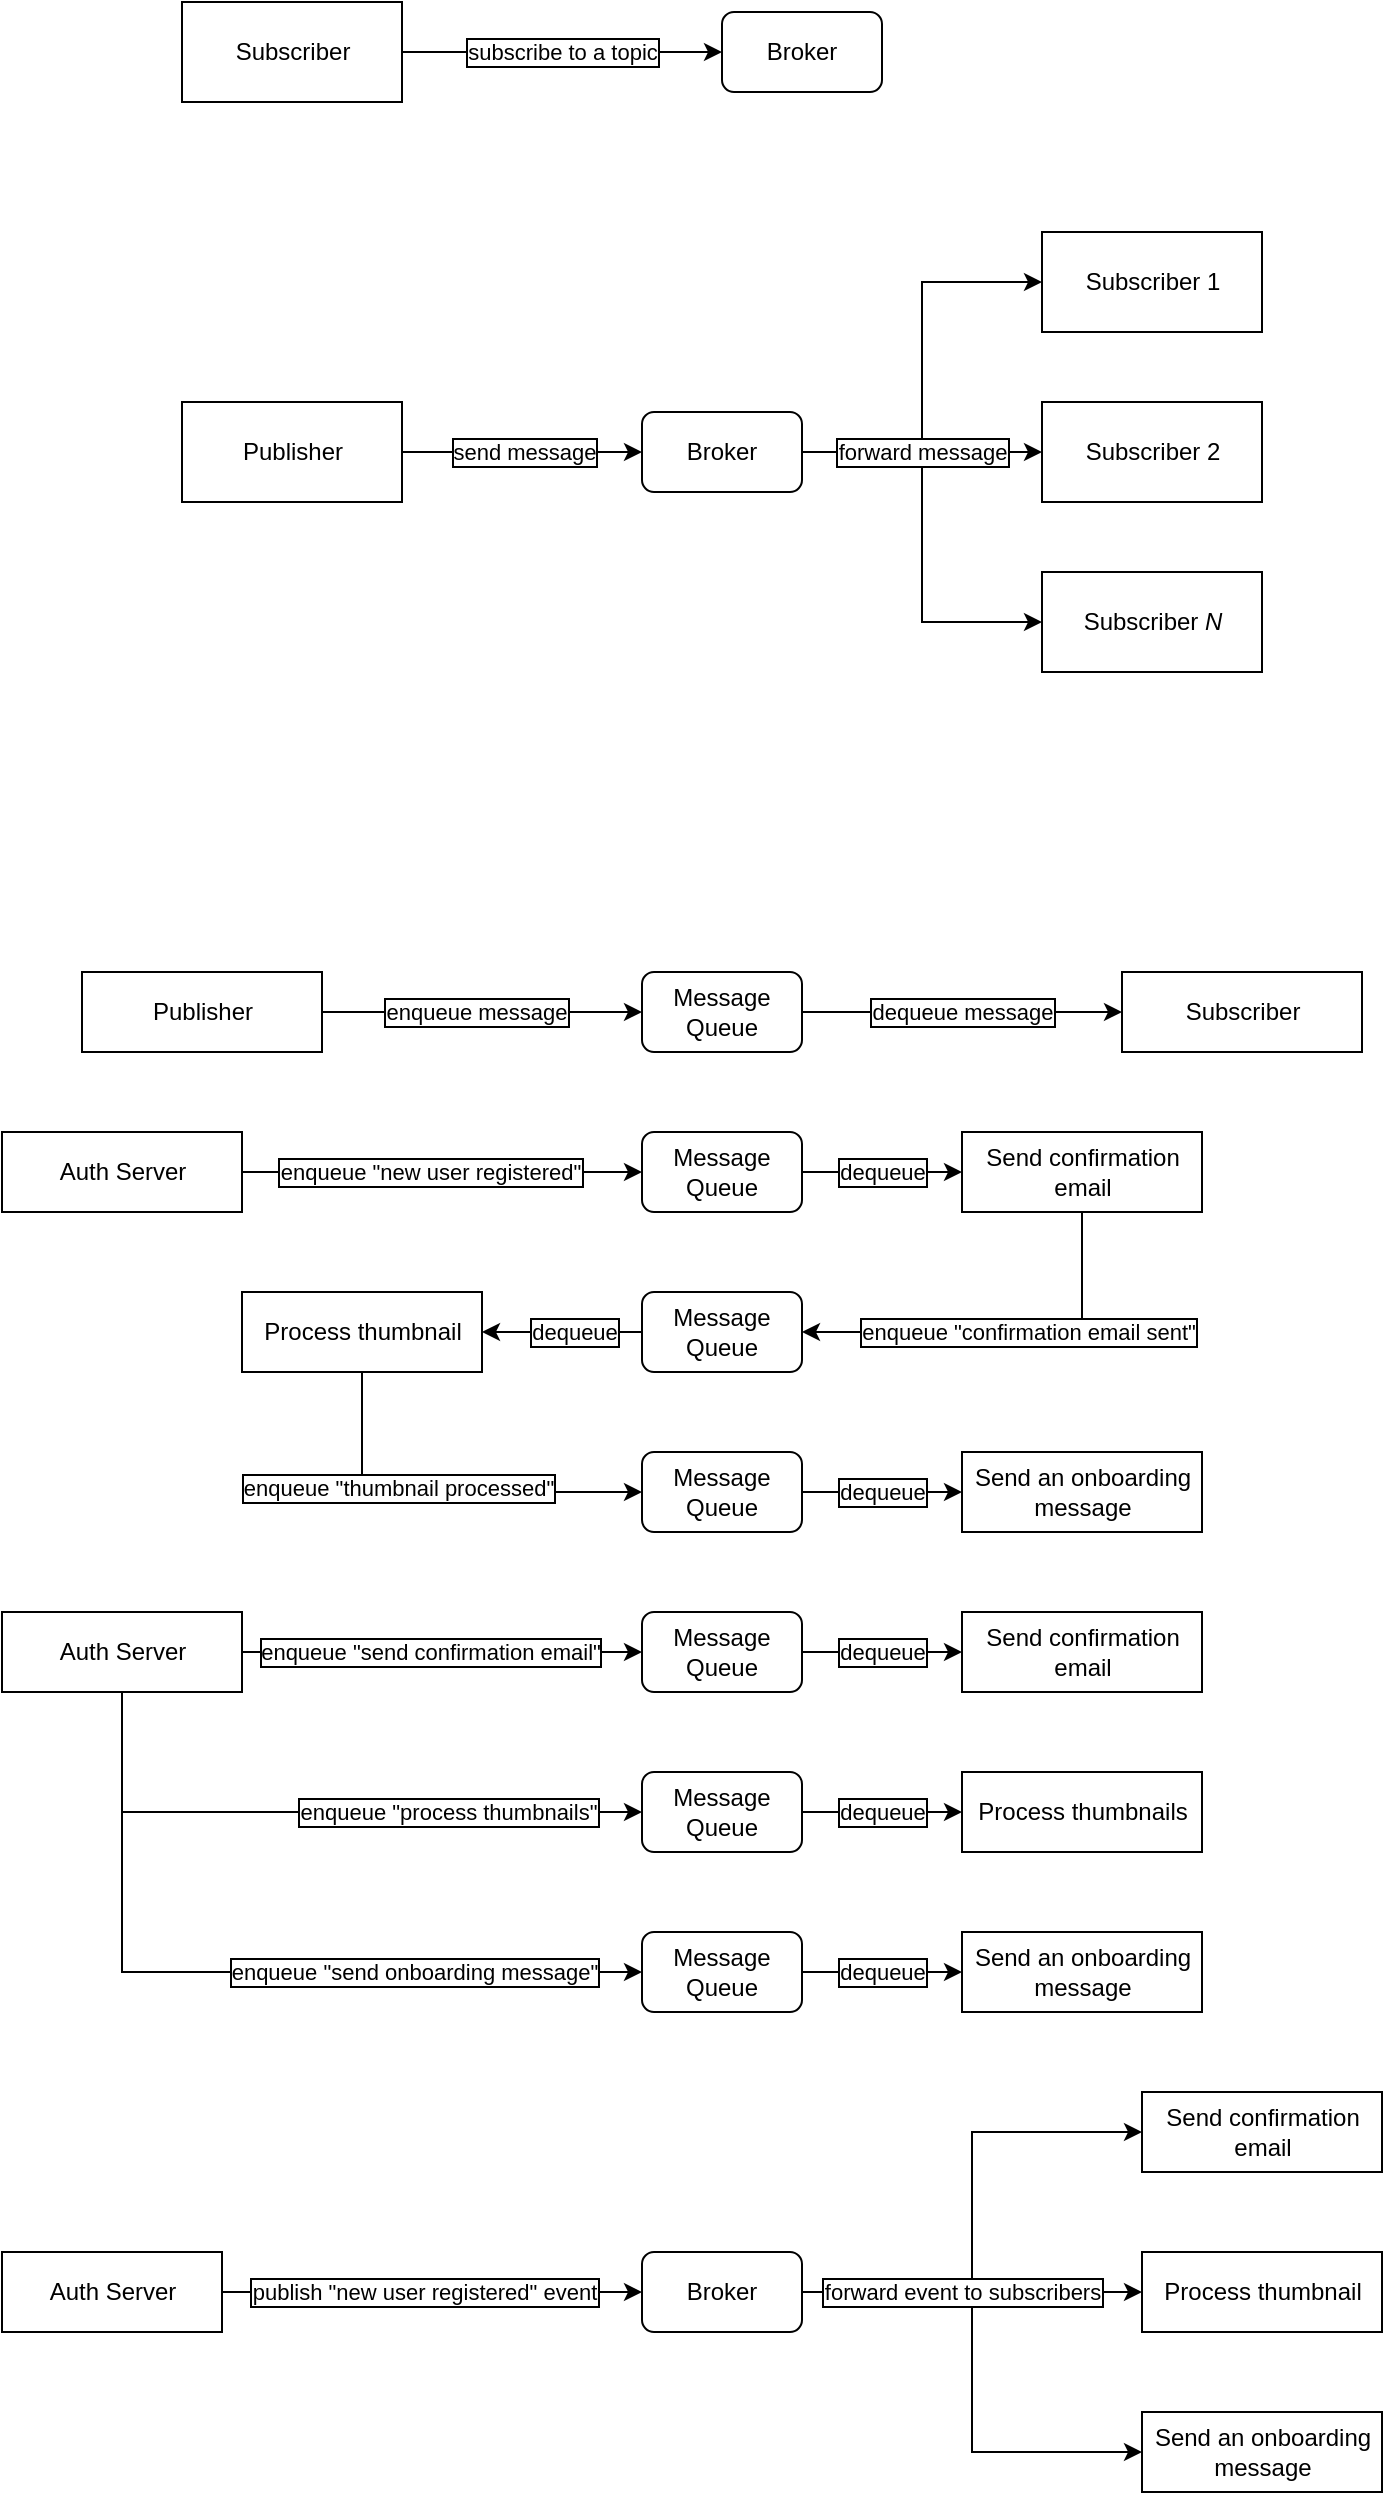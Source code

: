 <mxfile version="14.1.2" type="google" pages="5"><diagram id="9U0u434oeR0CT-yixkqD" name="Pub-Sub"><mxGraphModel dx="1822" dy="804" grid="1" gridSize="10" guides="1" tooltips="1" connect="1" arrows="1" fold="1" page="0" pageScale="1" pageWidth="850" pageHeight="1100" math="0" shadow="0"><root><mxCell id="0"/><mxCell id="1" parent="0"/><mxCell id="5XZtwu38Uf_X3_SpooyE-7" style="edgeStyle=elbowEdgeStyle;rounded=0;orthogonalLoop=1;jettySize=auto;html=1;" parent="1" source="5XZtwu38Uf_X3_SpooyE-1" target="5XZtwu38Uf_X3_SpooyE-4" edge="1"><mxGeometry relative="1" as="geometry"/></mxCell><mxCell id="5XZtwu38Uf_X3_SpooyE-8" style="edgeStyle=orthogonalEdgeStyle;rounded=0;orthogonalLoop=1;jettySize=auto;html=1;" parent="1" source="5XZtwu38Uf_X3_SpooyE-1" target="5XZtwu38Uf_X3_SpooyE-3" edge="1"><mxGeometry relative="1" as="geometry"/></mxCell><mxCell id="5XZtwu38Uf_X3_SpooyE-9" style="edgeStyle=elbowEdgeStyle;rounded=0;orthogonalLoop=1;jettySize=auto;html=1;" parent="1" source="5XZtwu38Uf_X3_SpooyE-1" target="5XZtwu38Uf_X3_SpooyE-5" edge="1"><mxGeometry relative="1" as="geometry"/></mxCell><mxCell id="5XZtwu38Uf_X3_SpooyE-11" value="forward message" style="edgeLabel;html=1;align=center;verticalAlign=middle;resizable=0;points=[];labelBorderColor=#000000;" parent="5XZtwu38Uf_X3_SpooyE-9" vertex="1" connectable="0"><mxGeometry x="-0.673" relative="1" as="geometry"><mxPoint x="26" as="offset"/></mxGeometry></mxCell><mxCell id="5XZtwu38Uf_X3_SpooyE-1" value="Broker" style="rounded=1;whiteSpace=wrap;html=1;" parent="1" vertex="1"><mxGeometry y="280" width="80" height="40" as="geometry"/></mxCell><mxCell id="5XZtwu38Uf_X3_SpooyE-6" style="edgeStyle=orthogonalEdgeStyle;rounded=0;orthogonalLoop=1;jettySize=auto;html=1;" parent="1" source="5XZtwu38Uf_X3_SpooyE-2" target="5XZtwu38Uf_X3_SpooyE-1" edge="1"><mxGeometry relative="1" as="geometry"/></mxCell><mxCell id="5XZtwu38Uf_X3_SpooyE-10" value="send message" style="edgeLabel;align=center;verticalAlign=middle;resizable=0;points=[];labelBorderColor=#000000;spacingTop=0;labelPadding=0;autosize=0;backgroundOutline=0;imageHeight=24;imageAspect=1;html=1;spacing=2;spacingRight=0;" parent="5XZtwu38Uf_X3_SpooyE-6" vertex="1" connectable="0"><mxGeometry x="-0.176" y="1" relative="1" as="geometry"><mxPoint x="11" y="1" as="offset"/></mxGeometry></mxCell><mxCell id="5XZtwu38Uf_X3_SpooyE-2" value="Publisher" style="html=1;" parent="1" vertex="1"><mxGeometry x="-230" y="275" width="110" height="50" as="geometry"/></mxCell><mxCell id="5XZtwu38Uf_X3_SpooyE-3" value="Subscriber 2" style="html=1;" parent="1" vertex="1"><mxGeometry x="200" y="275" width="110" height="50" as="geometry"/></mxCell><mxCell id="5XZtwu38Uf_X3_SpooyE-4" value="Subscriber 1" style="html=1;" parent="1" vertex="1"><mxGeometry x="200" y="190" width="110" height="50" as="geometry"/></mxCell><mxCell id="5XZtwu38Uf_X3_SpooyE-5" value="Subscriber &lt;i&gt;N&lt;/i&gt;" style="html=1;" parent="1" vertex="1"><mxGeometry x="200" y="360" width="110" height="50" as="geometry"/></mxCell><mxCell id="5XZtwu38Uf_X3_SpooyE-14" style="edgeStyle=elbowEdgeStyle;rounded=0;orthogonalLoop=1;jettySize=auto;html=1;startArrow=classic;startFill=1;endArrow=none;endFill=0;" parent="1" source="5XZtwu38Uf_X3_SpooyE-16" target="5XZtwu38Uf_X3_SpooyE-19" edge="1"><mxGeometry relative="1" as="geometry"><mxPoint x="-120" y="185" as="targetPoint"/></mxGeometry></mxCell><mxCell id="5XZtwu38Uf_X3_SpooyE-15" value="subscribe to a topic" style="edgeLabel;html=1;align=center;verticalAlign=middle;resizable=0;points=[];labelBorderColor=#000000;" parent="5XZtwu38Uf_X3_SpooyE-14" vertex="1" connectable="0"><mxGeometry x="-0.673" relative="1" as="geometry"><mxPoint x="-54" as="offset"/></mxGeometry></mxCell><mxCell id="5XZtwu38Uf_X3_SpooyE-16" value="Broker" style="rounded=1;whiteSpace=wrap;html=1;" parent="1" vertex="1"><mxGeometry x="40" y="80" width="80" height="40" as="geometry"/></mxCell><mxCell id="5XZtwu38Uf_X3_SpooyE-19" value="Subscriber" style="html=1;" parent="1" vertex="1"><mxGeometry x="-230" y="75" width="110" height="50" as="geometry"/></mxCell><mxCell id="Ad8Hp3rdYmiYa0MB1l8k-6" style="edgeStyle=orthogonalEdgeStyle;rounded=0;orthogonalLoop=1;jettySize=auto;html=1;" parent="1" source="Ad8Hp3rdYmiYa0MB1l8k-9" target="Ad8Hp3rdYmiYa0MB1l8k-13" edge="1"><mxGeometry relative="1" as="geometry"/></mxCell><mxCell id="Ad8Hp3rdYmiYa0MB1l8k-16" value="dequeue message" style="edgeLabel;html=1;align=center;verticalAlign=middle;resizable=0;points=[];labelBorderColor=#000000;" parent="Ad8Hp3rdYmiYa0MB1l8k-6" vertex="1" connectable="0"><mxGeometry x="0.2" relative="1" as="geometry"><mxPoint x="-16" as="offset"/></mxGeometry></mxCell><mxCell id="Ad8Hp3rdYmiYa0MB1l8k-9" value="Message Queue" style="rounded=1;whiteSpace=wrap;html=1;" parent="1" vertex="1"><mxGeometry y="560" width="80" height="40" as="geometry"/></mxCell><mxCell id="Ad8Hp3rdYmiYa0MB1l8k-10" style="edgeStyle=orthogonalEdgeStyle;rounded=0;orthogonalLoop=1;jettySize=auto;html=1;" parent="1" source="Ad8Hp3rdYmiYa0MB1l8k-12" target="Ad8Hp3rdYmiYa0MB1l8k-9" edge="1"><mxGeometry relative="1" as="geometry"/></mxCell><mxCell id="Ad8Hp3rdYmiYa0MB1l8k-11" value="enqueue message" style="edgeLabel;align=center;verticalAlign=middle;resizable=0;points=[];labelBorderColor=#000000;spacingTop=0;labelPadding=0;autosize=0;backgroundOutline=0;imageHeight=24;imageAspect=1;html=1;spacing=2;spacingRight=0;" parent="Ad8Hp3rdYmiYa0MB1l8k-10" vertex="1" connectable="0"><mxGeometry x="-0.176" y="1" relative="1" as="geometry"><mxPoint x="11" y="1" as="offset"/></mxGeometry></mxCell><mxCell id="Ad8Hp3rdYmiYa0MB1l8k-12" value="Publisher" style="html=1;" parent="1" vertex="1"><mxGeometry x="-280" y="560" width="120" height="40" as="geometry"/></mxCell><mxCell id="Ad8Hp3rdYmiYa0MB1l8k-13" value="Subscriber" style="html=1;" parent="1" vertex="1"><mxGeometry x="240" y="560" width="120" height="40" as="geometry"/></mxCell><mxCell id="Ad8Hp3rdYmiYa0MB1l8k-17" style="edgeStyle=orthogonalEdgeStyle;rounded=0;orthogonalLoop=1;jettySize=auto;html=1;" parent="1" source="Ad8Hp3rdYmiYa0MB1l8k-19" target="Ad8Hp3rdYmiYa0MB1l8k-23" edge="1"><mxGeometry relative="1" as="geometry"/></mxCell><mxCell id="Ad8Hp3rdYmiYa0MB1l8k-18" value="dequeue" style="edgeLabel;html=1;align=center;verticalAlign=middle;resizable=0;points=[];labelBorderColor=#000000;" parent="Ad8Hp3rdYmiYa0MB1l8k-17" vertex="1" connectable="0"><mxGeometry x="0.2" relative="1" as="geometry"><mxPoint x="-8" as="offset"/></mxGeometry></mxCell><mxCell id="Ad8Hp3rdYmiYa0MB1l8k-19" value="Message Queue" style="rounded=1;whiteSpace=wrap;html=1;" parent="1" vertex="1"><mxGeometry y="640" width="80" height="40" as="geometry"/></mxCell><mxCell id="Ad8Hp3rdYmiYa0MB1l8k-20" style="edgeStyle=orthogonalEdgeStyle;rounded=0;orthogonalLoop=1;jettySize=auto;html=1;" parent="1" source="Ad8Hp3rdYmiYa0MB1l8k-22" target="Ad8Hp3rdYmiYa0MB1l8k-19" edge="1"><mxGeometry relative="1" as="geometry"/></mxCell><mxCell id="Ad8Hp3rdYmiYa0MB1l8k-21" value="enqueue &quot;new user registered&quot;" style="edgeLabel;align=center;verticalAlign=middle;resizable=0;points=[];labelBorderColor=#000000;spacingTop=0;labelPadding=0;autosize=0;backgroundOutline=0;imageHeight=24;imageAspect=1;html=1;spacing=2;spacingRight=0;" parent="Ad8Hp3rdYmiYa0MB1l8k-20" vertex="1" connectable="0"><mxGeometry x="-0.176" y="1" relative="1" as="geometry"><mxPoint x="11" y="1" as="offset"/></mxGeometry></mxCell><mxCell id="Ad8Hp3rdYmiYa0MB1l8k-22" value="Auth Server" style="html=1;" parent="1" vertex="1"><mxGeometry x="-320" y="640" width="120" height="40" as="geometry"/></mxCell><mxCell id="Ad8Hp3rdYmiYa0MB1l8k-23" value="Send confirmation&lt;br&gt;email" style="html=1;" parent="1" vertex="1"><mxGeometry x="160" y="640" width="120" height="40" as="geometry"/></mxCell><mxCell id="Ad8Hp3rdYmiYa0MB1l8k-24" style="edgeStyle=elbowEdgeStyle;rounded=0;orthogonalLoop=1;jettySize=auto;html=1;" parent="1" source="Ad8Hp3rdYmiYa0MB1l8k-28" target="Ad8Hp3rdYmiYa0MB1l8k-33" edge="1"><mxGeometry relative="1" as="geometry"/></mxCell><mxCell id="Ad8Hp3rdYmiYa0MB1l8k-25" style="edgeStyle=orthogonalEdgeStyle;rounded=0;orthogonalLoop=1;jettySize=auto;html=1;" parent="1" source="Ad8Hp3rdYmiYa0MB1l8k-28" target="Ad8Hp3rdYmiYa0MB1l8k-32" edge="1"><mxGeometry relative="1" as="geometry"/></mxCell><mxCell id="Ad8Hp3rdYmiYa0MB1l8k-26" style="edgeStyle=elbowEdgeStyle;rounded=0;orthogonalLoop=1;jettySize=auto;html=1;" parent="1" source="Ad8Hp3rdYmiYa0MB1l8k-28" target="Ad8Hp3rdYmiYa0MB1l8k-34" edge="1"><mxGeometry relative="1" as="geometry"/></mxCell><mxCell id="Ad8Hp3rdYmiYa0MB1l8k-27" value="forward event to subscribers" style="edgeLabel;html=1;align=center;verticalAlign=middle;resizable=0;points=[];labelBorderColor=#000000;" parent="Ad8Hp3rdYmiYa0MB1l8k-26" vertex="1" connectable="0"><mxGeometry x="-0.673" relative="1" as="geometry"><mxPoint x="39" as="offset"/></mxGeometry></mxCell><mxCell id="Ad8Hp3rdYmiYa0MB1l8k-28" value="Broker" style="rounded=1;whiteSpace=wrap;html=1;" parent="1" vertex="1"><mxGeometry y="1200" width="80" height="40" as="geometry"/></mxCell><mxCell id="Ad8Hp3rdYmiYa0MB1l8k-29" style="edgeStyle=orthogonalEdgeStyle;rounded=0;orthogonalLoop=1;jettySize=auto;html=1;" parent="1" source="Ad8Hp3rdYmiYa0MB1l8k-31" target="Ad8Hp3rdYmiYa0MB1l8k-28" edge="1"><mxGeometry relative="1" as="geometry"/></mxCell><mxCell id="Ad8Hp3rdYmiYa0MB1l8k-30" value="publish &quot;new user registered&quot; event" style="edgeLabel;align=center;verticalAlign=middle;resizable=0;points=[];labelBorderColor=#000000;spacingTop=0;labelPadding=0;autosize=0;backgroundOutline=0;imageHeight=24;imageAspect=1;html=1;spacing=2;spacingRight=0;" parent="Ad8Hp3rdYmiYa0MB1l8k-29" vertex="1" connectable="0"><mxGeometry x="-0.176" y="1" relative="1" as="geometry"><mxPoint x="14" y="1" as="offset"/></mxGeometry></mxCell><mxCell id="Ad8Hp3rdYmiYa0MB1l8k-31" value="Auth Server" style="html=1;" parent="1" vertex="1"><mxGeometry x="-320" y="1200" width="110" height="40" as="geometry"/></mxCell><mxCell id="Ad8Hp3rdYmiYa0MB1l8k-32" value="Process thumbnail" style="html=1;" parent="1" vertex="1"><mxGeometry x="250" y="1200" width="120" height="40" as="geometry"/></mxCell><mxCell id="Ad8Hp3rdYmiYa0MB1l8k-33" value="Send confirmation&lt;br&gt;email" style="html=1;" parent="1" vertex="1"><mxGeometry x="250" y="1120" width="120" height="40" as="geometry"/></mxCell><mxCell id="Ad8Hp3rdYmiYa0MB1l8k-34" value="Send an onboarding&lt;br&gt;message" style="html=1;" parent="1" vertex="1"><mxGeometry x="250" y="1280" width="120" height="40" as="geometry"/></mxCell><mxCell id="Ad8Hp3rdYmiYa0MB1l8k-35" style="edgeStyle=orthogonalEdgeStyle;rounded=0;orthogonalLoop=1;jettySize=auto;html=1;" parent="1" source="Ad8Hp3rdYmiYa0MB1l8k-37" target="Ad8Hp3rdYmiYa0MB1l8k-41" edge="1"><mxGeometry relative="1" as="geometry"/></mxCell><mxCell id="Ad8Hp3rdYmiYa0MB1l8k-36" value="dequeue" style="edgeLabel;html=1;align=center;verticalAlign=middle;resizable=0;points=[];labelBorderColor=#000000;" parent="Ad8Hp3rdYmiYa0MB1l8k-35" vertex="1" connectable="0"><mxGeometry x="0.2" relative="1" as="geometry"><mxPoint x="14" as="offset"/></mxGeometry></mxCell><mxCell id="Ad8Hp3rdYmiYa0MB1l8k-37" value="Message Queue" style="rounded=1;whiteSpace=wrap;html=1;" parent="1" vertex="1"><mxGeometry y="720" width="80" height="40" as="geometry"/></mxCell><mxCell id="Ad8Hp3rdYmiYa0MB1l8k-38" style="edgeStyle=orthogonalEdgeStyle;rounded=0;orthogonalLoop=1;jettySize=auto;html=1;entryX=1;entryY=0.5;entryDx=0;entryDy=0;exitX=0.5;exitY=1;exitDx=0;exitDy=0;" parent="1" source="Ad8Hp3rdYmiYa0MB1l8k-23" target="Ad8Hp3rdYmiYa0MB1l8k-37" edge="1"><mxGeometry relative="1" as="geometry"><mxPoint x="420" y="740" as="sourcePoint"/></mxGeometry></mxCell><mxCell id="Ad8Hp3rdYmiYa0MB1l8k-39" value="enqueue &quot;confirmation email sent&quot;" style="edgeLabel;align=center;verticalAlign=middle;resizable=0;points=[];labelBorderColor=#000000;spacingTop=0;labelPadding=0;autosize=0;backgroundOutline=0;imageHeight=24;imageAspect=1;html=1;spacing=2;spacingRight=0;" parent="Ad8Hp3rdYmiYa0MB1l8k-38" vertex="1" connectable="0"><mxGeometry x="-0.176" y="1" relative="1" as="geometry"><mxPoint x="-5" y="-1" as="offset"/></mxGeometry></mxCell><mxCell id="Ad8Hp3rdYmiYa0MB1l8k-41" value="Process thumbnail" style="html=1;" parent="1" vertex="1"><mxGeometry x="-200" y="720" width="120" height="40" as="geometry"/></mxCell><mxCell id="Ad8Hp3rdYmiYa0MB1l8k-43" value="Send an onboarding&lt;br&gt;message" style="html=1;" parent="1" vertex="1"><mxGeometry x="160" y="800" width="120" height="40" as="geometry"/></mxCell><mxCell id="Ad8Hp3rdYmiYa0MB1l8k-44" value="Message Queue" style="rounded=1;whiteSpace=wrap;html=1;" parent="1" vertex="1"><mxGeometry y="800" width="80" height="40" as="geometry"/></mxCell><mxCell id="Ad8Hp3rdYmiYa0MB1l8k-45" style="edgeStyle=orthogonalEdgeStyle;rounded=0;orthogonalLoop=1;jettySize=auto;html=1;entryX=0;entryY=0.5;entryDx=0;entryDy=0;exitX=0.5;exitY=1;exitDx=0;exitDy=0;" parent="1" source="Ad8Hp3rdYmiYa0MB1l8k-41" target="Ad8Hp3rdYmiYa0MB1l8k-44" edge="1"><mxGeometry relative="1" as="geometry"><mxPoint x="230" y="690" as="sourcePoint"/><mxPoint x="90" y="750" as="targetPoint"/></mxGeometry></mxCell><mxCell id="Ad8Hp3rdYmiYa0MB1l8k-46" value="enqueue &quot;thumbnail processed&quot;" style="edgeLabel;align=center;verticalAlign=middle;resizable=0;points=[];labelBorderColor=#000000;spacingTop=0;labelPadding=0;autosize=0;backgroundOutline=0;imageHeight=24;imageAspect=1;html=1;spacing=2;spacingRight=0;" parent="Ad8Hp3rdYmiYa0MB1l8k-45" vertex="1" connectable="0"><mxGeometry x="-0.176" y="1" relative="1" as="geometry"><mxPoint x="-5" y="-1" as="offset"/></mxGeometry></mxCell><mxCell id="Ad8Hp3rdYmiYa0MB1l8k-47" style="edgeStyle=orthogonalEdgeStyle;rounded=0;orthogonalLoop=1;jettySize=auto;html=1;" parent="1" source="Ad8Hp3rdYmiYa0MB1l8k-44" target="Ad8Hp3rdYmiYa0MB1l8k-43" edge="1"><mxGeometry relative="1" as="geometry"><mxPoint x="10" y="750" as="sourcePoint"/><mxPoint x="-70" y="750" as="targetPoint"/></mxGeometry></mxCell><mxCell id="Ad8Hp3rdYmiYa0MB1l8k-48" value="dequeue" style="edgeLabel;html=1;align=center;verticalAlign=middle;resizable=0;points=[];labelBorderColor=#000000;" parent="Ad8Hp3rdYmiYa0MB1l8k-47" vertex="1" connectable="0"><mxGeometry x="0.2" relative="1" as="geometry"><mxPoint x="-8" as="offset"/></mxGeometry></mxCell><mxCell id="Ad8Hp3rdYmiYa0MB1l8k-49" style="edgeStyle=orthogonalEdgeStyle;rounded=0;orthogonalLoop=1;jettySize=auto;html=1;" parent="1" source="Ad8Hp3rdYmiYa0MB1l8k-51" target="Ad8Hp3rdYmiYa0MB1l8k-55" edge="1"><mxGeometry relative="1" as="geometry"/></mxCell><mxCell id="Ad8Hp3rdYmiYa0MB1l8k-50" value="dequeue" style="edgeLabel;html=1;align=center;verticalAlign=middle;resizable=0;points=[];labelBorderColor=#000000;" parent="Ad8Hp3rdYmiYa0MB1l8k-49" vertex="1" connectable="0"><mxGeometry x="0.2" relative="1" as="geometry"><mxPoint x="-8" as="offset"/></mxGeometry></mxCell><mxCell id="Ad8Hp3rdYmiYa0MB1l8k-51" value="Message Queue" style="rounded=1;whiteSpace=wrap;html=1;" parent="1" vertex="1"><mxGeometry y="880" width="80" height="40" as="geometry"/></mxCell><mxCell id="Ad8Hp3rdYmiYa0MB1l8k-52" style="edgeStyle=orthogonalEdgeStyle;rounded=0;orthogonalLoop=1;jettySize=auto;html=1;" parent="1" source="Ad8Hp3rdYmiYa0MB1l8k-54" target="Ad8Hp3rdYmiYa0MB1l8k-51" edge="1"><mxGeometry relative="1" as="geometry"/></mxCell><mxCell id="Ad8Hp3rdYmiYa0MB1l8k-53" value="enqueue &quot;send confirmation email&quot;" style="edgeLabel;align=center;verticalAlign=middle;resizable=0;points=[];labelBorderColor=#000000;spacingTop=0;labelPadding=0;autosize=0;backgroundOutline=0;imageHeight=24;imageAspect=1;html=1;spacing=2;spacingRight=0;" parent="Ad8Hp3rdYmiYa0MB1l8k-52" vertex="1" connectable="0"><mxGeometry x="-0.176" y="1" relative="1" as="geometry"><mxPoint x="11" y="1" as="offset"/></mxGeometry></mxCell><mxCell id="Ad8Hp3rdYmiYa0MB1l8k-54" value="Auth Server" style="html=1;" parent="1" vertex="1"><mxGeometry x="-320" y="880" width="120" height="40" as="geometry"/></mxCell><mxCell id="Ad8Hp3rdYmiYa0MB1l8k-55" value="Send confirmation&lt;br&gt;email" style="html=1;" parent="1" vertex="1"><mxGeometry x="160" y="880" width="120" height="40" as="geometry"/></mxCell><mxCell id="Ad8Hp3rdYmiYa0MB1l8k-56" style="edgeStyle=orthogonalEdgeStyle;rounded=0;orthogonalLoop=1;jettySize=auto;html=1;" parent="1" source="Ad8Hp3rdYmiYa0MB1l8k-58" target="Ad8Hp3rdYmiYa0MB1l8k-61" edge="1"><mxGeometry relative="1" as="geometry"/></mxCell><mxCell id="Ad8Hp3rdYmiYa0MB1l8k-57" value="dequeue" style="edgeLabel;html=1;align=center;verticalAlign=middle;resizable=0;points=[];labelBorderColor=#000000;" parent="Ad8Hp3rdYmiYa0MB1l8k-56" vertex="1" connectable="0"><mxGeometry x="0.2" relative="1" as="geometry"><mxPoint x="-8" as="offset"/></mxGeometry></mxCell><mxCell id="Ad8Hp3rdYmiYa0MB1l8k-58" value="Message Queue" style="rounded=1;whiteSpace=wrap;html=1;" parent="1" vertex="1"><mxGeometry y="960" width="80" height="40" as="geometry"/></mxCell><mxCell id="Ad8Hp3rdYmiYa0MB1l8k-59" style="edgeStyle=orthogonalEdgeStyle;rounded=0;orthogonalLoop=1;jettySize=auto;html=1;entryX=0;entryY=0.5;entryDx=0;entryDy=0;exitX=0.5;exitY=1;exitDx=0;exitDy=0;" parent="1" source="Ad8Hp3rdYmiYa0MB1l8k-54" target="Ad8Hp3rdYmiYa0MB1l8k-58" edge="1"><mxGeometry relative="1" as="geometry"><mxPoint x="420" y="980" as="sourcePoint"/></mxGeometry></mxCell><mxCell id="Ad8Hp3rdYmiYa0MB1l8k-60" value="enqueue &quot;process thumbnails&quot;" style="edgeLabel;align=center;verticalAlign=middle;resizable=0;points=[];labelBorderColor=#000000;spacingTop=0;labelPadding=0;autosize=0;backgroundOutline=0;imageHeight=24;imageAspect=1;html=1;spacing=2;spacingRight=0;" parent="Ad8Hp3rdYmiYa0MB1l8k-59" vertex="1" connectable="0"><mxGeometry x="-0.176" y="1" relative="1" as="geometry"><mxPoint x="91" y="1" as="offset"/></mxGeometry></mxCell><mxCell id="Ad8Hp3rdYmiYa0MB1l8k-61" value="Process thumbnails" style="html=1;" parent="1" vertex="1"><mxGeometry x="160" y="960" width="120" height="40" as="geometry"/></mxCell><mxCell id="Ad8Hp3rdYmiYa0MB1l8k-62" value="Send an onboarding&lt;br&gt;message" style="html=1;" parent="1" vertex="1"><mxGeometry x="160" y="1040" width="120" height="40" as="geometry"/></mxCell><mxCell id="Ad8Hp3rdYmiYa0MB1l8k-63" value="Message Queue" style="rounded=1;whiteSpace=wrap;html=1;" parent="1" vertex="1"><mxGeometry y="1040" width="80" height="40" as="geometry"/></mxCell><mxCell id="Ad8Hp3rdYmiYa0MB1l8k-64" style="edgeStyle=orthogonalEdgeStyle;rounded=0;orthogonalLoop=1;jettySize=auto;html=1;entryX=0;entryY=0.5;entryDx=0;entryDy=0;exitX=0.5;exitY=1;exitDx=0;exitDy=0;" parent="1" source="Ad8Hp3rdYmiYa0MB1l8k-54" target="Ad8Hp3rdYmiYa0MB1l8k-63" edge="1"><mxGeometry relative="1" as="geometry"><mxPoint x="230" y="930" as="sourcePoint"/><mxPoint x="90" y="990" as="targetPoint"/></mxGeometry></mxCell><mxCell id="Ad8Hp3rdYmiYa0MB1l8k-65" value="enqueue &quot;send onboarding message&quot;" style="edgeLabel;align=center;verticalAlign=middle;resizable=0;points=[];labelBorderColor=#000000;spacingTop=0;labelPadding=0;autosize=0;backgroundOutline=0;imageHeight=24;imageAspect=1;html=1;spacing=2;spacingRight=0;" parent="Ad8Hp3rdYmiYa0MB1l8k-64" vertex="1" connectable="0"><mxGeometry x="-0.176" y="1" relative="1" as="geometry"><mxPoint x="121" y="1" as="offset"/></mxGeometry></mxCell><mxCell id="Ad8Hp3rdYmiYa0MB1l8k-66" style="edgeStyle=orthogonalEdgeStyle;rounded=0;orthogonalLoop=1;jettySize=auto;html=1;" parent="1" source="Ad8Hp3rdYmiYa0MB1l8k-63" target="Ad8Hp3rdYmiYa0MB1l8k-62" edge="1"><mxGeometry relative="1" as="geometry"><mxPoint x="10" y="990" as="sourcePoint"/><mxPoint x="-70" y="990" as="targetPoint"/></mxGeometry></mxCell><mxCell id="Ad8Hp3rdYmiYa0MB1l8k-67" value="dequeue" style="edgeLabel;html=1;align=center;verticalAlign=middle;resizable=0;points=[];labelBorderColor=#000000;" parent="Ad8Hp3rdYmiYa0MB1l8k-66" vertex="1" connectable="0"><mxGeometry x="0.2" relative="1" as="geometry"><mxPoint x="-8" as="offset"/></mxGeometry></mxCell></root></mxGraphModel></diagram><diagram id="amnBsUWCx3qu3NooeVX-" name="Event Sourcing"><mxGraphModel dx="1422" dy="1204" grid="1" gridSize="10" guides="1" tooltips="1" connect="1" arrows="1" fold="1" page="0" pageScale="1" pageWidth="850" pageHeight="1100" math="0" shadow="0"><root><mxCell id="m80PkknR9r_3Ana12n2E-0"/><mxCell id="m80PkknR9r_3Ana12n2E-1" parent="m80PkknR9r_3Ana12n2E-0"/><mxCell id="YIErwEd8L0lBIF5nPS0n-54" value="{&#10;    &quot;device&quot;: {&#10;        &quot;id&quot;: &quot;some id&quot;,&#10;        &quot;name&quot;: &quot;Device 1&quot;&#10;    },&#10;    &quot;networking&quot;: {},&#10;    &quot;location&quot;: {...}&#10;}" style="text;align=left;verticalAlign=middle;resizable=0;points=[];autosize=1;spacing=2;fontSize=9;horizontal=1;strokeColor=#d6b656;fillColor=#fff2cc;expand=1;movable=1;" parent="m80PkknR9r_3Ana12n2E-1" vertex="1"><mxGeometry x="1282.5" y="920" width="110" height="100" as="geometry"/></mxCell><mxCell id="YIErwEd8L0lBIF5nPS0n-63" value="{&#10;    &quot;device&quot;: {&#10;        &quot;id&quot;: &quot;some id&quot;,&#10;        &quot;name&quot;: &quot;Device 1&quot;&#10;    },&#10;    &quot;networking&quot;: {&#10;        &quot;type&quot;: &quot;MQTT&quot;&#10;    },&#10;    &quot;location&quot;: {...}&#10;}" style="text;align=left;verticalAlign=middle;resizable=0;points=[];autosize=1;spacing=2;fontSize=9;horizontal=1;strokeColor=#d6b656;fillColor=#fff2cc;expand=1;movable=1;" parent="m80PkknR9r_3Ana12n2E-1" vertex="1"><mxGeometry x="1285" y="1100" width="110" height="120" as="geometry"/></mxCell><mxCell id="YIErwEd8L0lBIF5nPS0n-73" value="{&#10;    &quot;device&quot;: {&#10;        &quot;id&quot;: &quot;some id&quot;,&#10;        &quot;name&quot;: &quot;Kitchen Thermostat&quot;&#10;    },&#10;    &quot;networking&quot;: {&#10;        &quot;type&quot;: &quot;MQTT&quot;&#10;    },&#10;    &quot;location&quot;: {...}&#10;}" style="text;align=left;verticalAlign=middle;resizable=0;points=[];autosize=1;spacing=2;fontSize=9;horizontal=1;strokeColor=#d6b656;fillColor=#fff2cc;expand=1;movable=1;" parent="m80PkknR9r_3Ana12n2E-1" vertex="1"><mxGeometry x="1265" y="1290" width="160" height="120" as="geometry"/></mxCell><mxCell id="YIErwEd8L0lBIF5nPS0n-74" value="{&#10;    &quot;id&quot;: &quot;some id&quot;,&#10;    &quot;patches&quot;: [&#10;        { &quot;op&quot;: &quot;replace&quot;, &quot;path&quot;: &quot;/name&quot;, &quot;value&quot;: &quot;Kitchen Thermostat&quot; },&#10;    ]&#10;}" style="text;align=left;verticalAlign=middle;resizable=0;points=[];autosize=1;spacing=2;fontSize=9;horizontal=1;strokeColor=#d6b656;fillColor=#fff2cc;expand=1;movable=1;" parent="m80PkknR9r_3Ana12n2E-1" vertex="1"><mxGeometry x="940" y="1300" width="300" height="80" as="geometry"/></mxCell><mxCell id="YIErwEd8L0lBIF5nPS0n-39" value="{&#10;    &quot;id&quot;: &quot;some id&quot;,&#10;    &quot;patches&quot;: [&#10;        { &quot;op&quot;: &quot;replace&quot;, &quot;path&quot;: &quot;/name&quot;, &quot;value&quot;: &quot;Kitchen Thermostat&quot; },&#10;    ]&#10;}" style="text;align=left;verticalAlign=middle;resizable=0;points=[];autosize=1;spacing=2;fontSize=9;horizontal=1;strokeColor=#d6b656;fillColor=#fff2cc;expand=1;movable=1;" parent="m80PkknR9r_3Ana12n2E-1" vertex="1"><mxGeometry x="970" y="590" width="300" height="80" as="geometry"/></mxCell><mxCell id="m80PkknR9r_3Ana12n2E-9" style="edgeStyle=orthogonalEdgeStyle;rounded=0;orthogonalLoop=1;jettySize=auto;html=1;entryX=0.291;entryY=0;entryDx=0;entryDy=0;entryPerimeter=0;" parent="m80PkknR9r_3Ana12n2E-1" source="m80PkknR9r_3Ana12n2E-2" target="m80PkknR9r_3Ana12n2E-8" edge="1"><mxGeometry relative="1" as="geometry"/></mxCell><mxCell id="m80PkknR9r_3Ana12n2E-12" value="Publishes:&lt;br&gt;DeviceTwinCreated,&amp;nbsp;DeviceTwinUpdated&amp;nbsp;" style="edgeLabel;html=1;align=center;verticalAlign=middle;resizable=0;points=[];labelBorderColor=#000000;" parent="m80PkknR9r_3Ana12n2E-9" vertex="1" connectable="0"><mxGeometry x="-0.169" y="2" relative="1" as="geometry"><mxPoint x="-2" y="6" as="offset"/></mxGeometry></mxCell><mxCell id="m80PkknR9r_3Ana12n2E-2" value="DeviceTwin" style="shape=hexagon;perimeter=hexagonPerimeter2;whiteSpace=wrap;html=1;fixedSize=1;" parent="m80PkknR9r_3Ana12n2E-1" vertex="1"><mxGeometry x="140" y="90" width="90" height="80" as="geometry"/></mxCell><mxCell id="m80PkknR9r_3Ana12n2E-11" style="edgeStyle=orthogonalEdgeStyle;rounded=0;orthogonalLoop=1;jettySize=auto;html=1;startArrow=classic;startFill=1;endArrow=none;endFill=0;" parent="m80PkknR9r_3Ana12n2E-1" source="m80PkknR9r_3Ana12n2E-3" target="m80PkknR9r_3Ana12n2E-8" edge="1"><mxGeometry relative="1" as="geometry"/></mxCell><mxCell id="m80PkknR9r_3Ana12n2E-14" value="Subscribed to:&lt;br&gt;DeviceTwinCreated,&amp;nbsp;DeviceTwinUpdated, NetworkingInfoUpdated" style="edgeLabel;html=1;align=center;verticalAlign=middle;resizable=0;points=[];labelBorderColor=#000000;" parent="m80PkknR9r_3Ana12n2E-11" vertex="1" connectable="0"><mxGeometry x="0.325" y="-1" relative="1" as="geometry"><mxPoint x="-1" y="13.14" as="offset"/></mxGeometry></mxCell><mxCell id="m80PkknR9r_3Ana12n2E-3" value="DeviceLocation" style="shape=hexagon;perimeter=hexagonPerimeter2;whiteSpace=wrap;html=1;fixedSize=1;" parent="m80PkknR9r_3Ana12n2E-1" vertex="1"><mxGeometry x="215" y="390" width="90" height="80" as="geometry"/></mxCell><mxCell id="m80PkknR9r_3Ana12n2E-10" style="edgeStyle=orthogonalEdgeStyle;rounded=0;orthogonalLoop=1;jettySize=auto;html=1;entryX=0.792;entryY=0;entryDx=0;entryDy=0;entryPerimeter=0;" parent="m80PkknR9r_3Ana12n2E-1" source="m80PkknR9r_3Ana12n2E-4" target="m80PkknR9r_3Ana12n2E-8" edge="1"><mxGeometry relative="1" as="geometry"/></mxCell><mxCell id="m80PkknR9r_3Ana12n2E-13" value="Publishes:&lt;br&gt;NetworkingInfoUpdated&amp;nbsp;" style="edgeLabel;html=1;align=center;verticalAlign=middle;resizable=0;points=[];labelBorderColor=#000000;" parent="m80PkknR9r_3Ana12n2E-10" vertex="1" connectable="0"><mxGeometry x="-0.526" y="2" relative="1" as="geometry"><mxPoint x="-2" y="21.14" as="offset"/></mxGeometry></mxCell><mxCell id="m80PkknR9r_3Ana12n2E-4" value="Networking" style="shape=hexagon;perimeter=hexagonPerimeter2;whiteSpace=wrap;html=1;fixedSize=1;" parent="m80PkknR9r_3Ana12n2E-1" vertex="1"><mxGeometry x="320" y="90" width="90" height="80" as="geometry"/></mxCell><mxCell id="m80PkknR9r_3Ana12n2E-5" value="DeviceTwin" style="shape=hexagon;perimeter=hexagonPerimeter2;whiteSpace=wrap;html=1;fixedSize=1;" parent="m80PkknR9r_3Ana12n2E-1" vertex="1"><mxGeometry x="350" y="500" width="90" height="80" as="geometry"/></mxCell><mxCell id="m80PkknR9r_3Ana12n2E-6" value="Networking" style="shape=hexagon;perimeter=hexagonPerimeter2;whiteSpace=wrap;html=1;fixedSize=1;" parent="m80PkknR9r_3Ana12n2E-1" vertex="1"><mxGeometry x="350" y="680" width="90" height="80" as="geometry"/></mxCell><mxCell id="m80PkknR9r_3Ana12n2E-15" style="rounded=0;orthogonalLoop=1;jettySize=auto;html=1;" parent="m80PkknR9r_3Ana12n2E-1" source="m80PkknR9r_3Ana12n2E-7" target="m80PkknR9r_3Ana12n2E-5" edge="1"><mxGeometry relative="1" as="geometry"/></mxCell><mxCell id="m80PkknR9r_3Ana12n2E-17" value="Read device info" style="edgeLabel;html=1;align=center;verticalAlign=middle;resizable=0;points=[];labelBorderColor=#000000;" parent="m80PkknR9r_3Ana12n2E-15" vertex="1" connectable="0"><mxGeometry x="-0.209" relative="1" as="geometry"><mxPoint x="7.3" as="offset"/></mxGeometry></mxCell><mxCell id="m80PkknR9r_3Ana12n2E-16" style="rounded=0;orthogonalLoop=1;jettySize=auto;html=1;" parent="m80PkknR9r_3Ana12n2E-1" source="m80PkknR9r_3Ana12n2E-7" target="m80PkknR9r_3Ana12n2E-6" edge="1"><mxGeometry relative="1" as="geometry"/></mxCell><mxCell id="m80PkknR9r_3Ana12n2E-18" value="Read networking info" style="edgeLabel;html=1;align=center;verticalAlign=middle;resizable=0;points=[];labelBorderColor=#000000;" parent="m80PkknR9r_3Ana12n2E-16" vertex="1" connectable="0"><mxGeometry x="-0.196" y="-3" relative="1" as="geometry"><mxPoint x="7.22" as="offset"/></mxGeometry></mxCell><mxCell id="m80PkknR9r_3Ana12n2E-7" value="DeviceLocation" style="shape=hexagon;perimeter=hexagonPerimeter2;whiteSpace=wrap;html=1;fixedSize=1;" parent="m80PkknR9r_3Ana12n2E-1" vertex="1"><mxGeometry x="80" y="590" width="90" height="80" as="geometry"/></mxCell><mxCell id="m80PkknR9r_3Ana12n2E-8" value="Message Broker" style="rounded=1;whiteSpace=wrap;html=1;" parent="m80PkknR9r_3Ana12n2E-1" vertex="1"><mxGeometry x="80" y="250" width="360" height="60" as="geometry"/></mxCell><mxCell id="m80PkknR9r_3Ana12n2E-19" style="edgeStyle=orthogonalEdgeStyle;rounded=0;orthogonalLoop=1;jettySize=auto;html=1;entryX=1;entryY=0.5;entryDx=0;entryDy=0;exitX=1;exitY=0.5;exitDx=0;exitDy=0;startArrow=classic;startFill=1;endArrow=none;endFill=0;" parent="m80PkknR9r_3Ana12n2E-1" source="m80PkknR9r_3Ana12n2E-4" target="m80PkknR9r_3Ana12n2E-8" edge="1"><mxGeometry relative="1" as="geometry"><mxPoint x="270" y="400" as="sourcePoint"/><mxPoint x="270" y="320" as="targetPoint"/><Array as="points"><mxPoint x="490" y="130"/><mxPoint x="490" y="280"/></Array></mxGeometry></mxCell><mxCell id="m80PkknR9r_3Ana12n2E-20" value="Subscribed to:&lt;br&gt;DeviceTwinCreated" style="edgeLabel;html=1;align=center;verticalAlign=middle;resizable=0;points=[];labelBorderColor=#000000;" parent="m80PkknR9r_3Ana12n2E-19" vertex="1" connectable="0"><mxGeometry x="0.325" y="-1" relative="1" as="geometry"><mxPoint x="1" y="-26" as="offset"/></mxGeometry></mxCell><mxCell id="m80PkknR9r_3Ana12n2E-21" style="rounded=0;orthogonalLoop=1;jettySize=auto;html=1;" parent="m80PkknR9r_3Ana12n2E-1" source="m80PkknR9r_3Ana12n2E-6" target="m80PkknR9r_3Ana12n2E-5" edge="1"><mxGeometry relative="1" as="geometry"><mxPoint x="173.571" y="652.857" as="sourcePoint"/><mxPoint x="366.429" y="717.143" as="targetPoint"/></mxGeometry></mxCell><mxCell id="m80PkknR9r_3Ana12n2E-22" value="Read if a device exists" style="edgeLabel;html=1;align=center;verticalAlign=middle;resizable=0;points=[];labelBorderColor=#000000;" parent="m80PkknR9r_3Ana12n2E-21" vertex="1" connectable="0"><mxGeometry x="-0.196" y="-3" relative="1" as="geometry"><mxPoint x="-3.0" y="-10" as="offset"/></mxGeometry></mxCell><mxCell id="m80PkknR9r_3Ana12n2E-29" value="1" style="edgeStyle=none;rounded=0;orthogonalLoop=1;jettySize=auto;html=1;startArrow=none;startFill=0;endArrow=classic;endFill=1;labelBorderColor=#000000;" parent="m80PkknR9r_3Ana12n2E-1" source="m80PkknR9r_3Ana12n2E-23" target="m80PkknR9r_3Ana12n2E-25" edge="1"><mxGeometry x="-0.214" relative="1" as="geometry"><Array as="points"><mxPoint x="230" y="880"/></Array><mxPoint as="offset"/></mxGeometry></mxCell><mxCell id="m80PkknR9r_3Ana12n2E-30" style="edgeStyle=none;rounded=0;orthogonalLoop=1;jettySize=auto;html=1;startArrow=none;startFill=0;endArrow=classic;endFill=1;labelBorderColor=#000000;" parent="m80PkknR9r_3Ana12n2E-1" source="m80PkknR9r_3Ana12n2E-23" target="m80PkknR9r_3Ana12n2E-24" edge="1"><mxGeometry relative="1" as="geometry"/></mxCell><mxCell id="m80PkknR9r_3Ana12n2E-47" value="10" style="edgeLabel;html=1;align=center;verticalAlign=middle;resizable=0;points=[];labelBorderColor=#000000;" parent="m80PkknR9r_3Ana12n2E-30" vertex="1" connectable="0"><mxGeometry x="-0.14" y="-2" relative="1" as="geometry"><mxPoint x="0.31" y="-3.02" as="offset"/></mxGeometry></mxCell><mxCell id="m80PkknR9r_3Ana12n2E-23" value="A" style="shape=hexagon;perimeter=hexagonPerimeter2;whiteSpace=wrap;html=1;fixedSize=1;" parent="m80PkknR9r_3Ana12n2E-1" vertex="1"><mxGeometry x="160" y="890" width="80" height="70" as="geometry"/></mxCell><mxCell id="m80PkknR9r_3Ana12n2E-37" style="edgeStyle=none;rounded=0;orthogonalLoop=1;jettySize=auto;html=1;startArrow=none;startFill=0;endArrow=classic;endFill=1;labelBorderColor=#000000;" parent="m80PkknR9r_3Ana12n2E-1" source="m80PkknR9r_3Ana12n2E-24" target="m80PkknR9r_3Ana12n2E-26" edge="1"><mxGeometry relative="1" as="geometry"/></mxCell><mxCell id="m80PkknR9r_3Ana12n2E-41" value="4" style="edgeLabel;html=1;align=center;verticalAlign=middle;resizable=0;points=[];labelBorderColor=#000000;" parent="m80PkknR9r_3Ana12n2E-37" vertex="1" connectable="0"><mxGeometry x="-0.208" y="3" relative="1" as="geometry"><mxPoint x="-4.56" y="1.17" as="offset"/></mxGeometry></mxCell><mxCell id="m80PkknR9r_3Ana12n2E-38" value="3" style="edgeStyle=none;rounded=0;orthogonalLoop=1;jettySize=auto;html=1;startArrow=none;startFill=0;endArrow=classic;endFill=1;labelBorderColor=#000000;" parent="m80PkknR9r_3Ana12n2E-1" source="m80PkknR9r_3Ana12n2E-24" target="m80PkknR9r_3Ana12n2E-27" edge="1"><mxGeometry x="-0.257" relative="1" as="geometry"><mxPoint as="offset"/></mxGeometry></mxCell><mxCell id="m80PkknR9r_3Ana12n2E-24" value="C" style="shape=hexagon;perimeter=hexagonPerimeter2;whiteSpace=wrap;html=1;fixedSize=1;" parent="m80PkknR9r_3Ana12n2E-1" vertex="1"><mxGeometry x="345" y="800" width="80" height="70" as="geometry"/></mxCell><mxCell id="m80PkknR9r_3Ana12n2E-31" value="2" style="edgeStyle=none;rounded=0;orthogonalLoop=1;jettySize=auto;html=1;startArrow=none;startFill=0;endArrow=classic;endFill=1;labelBorderColor=#000000;" parent="m80PkknR9r_3Ana12n2E-1" source="m80PkknR9r_3Ana12n2E-25" target="m80PkknR9r_3Ana12n2E-24" edge="1"><mxGeometry x="0.143" y="-5" relative="1" as="geometry"><Array as="points"><mxPoint x="330" y="835"/></Array><mxPoint x="-5" y="-5" as="offset"/></mxGeometry></mxCell><mxCell id="m80PkknR9r_3Ana12n2E-32" style="edgeStyle=none;rounded=0;orthogonalLoop=1;jettySize=auto;html=1;startArrow=none;startFill=0;endArrow=classic;endFill=1;labelBorderColor=#000000;" parent="m80PkknR9r_3Ana12n2E-1" source="m80PkknR9r_3Ana12n2E-25" target="m80PkknR9r_3Ana12n2E-28" edge="1"><mxGeometry relative="1" as="geometry"/></mxCell><mxCell id="m80PkknR9r_3Ana12n2E-42" value="5" style="edgeLabel;html=1;align=center;verticalAlign=middle;resizable=0;points=[];labelBorderColor=#000000;" parent="m80PkknR9r_3Ana12n2E-32" vertex="1" connectable="0"><mxGeometry x="-0.546" y="2" relative="1" as="geometry"><mxPoint x="11.62" y="23.07" as="offset"/></mxGeometry></mxCell><mxCell id="m80PkknR9r_3Ana12n2E-25" value="B" style="shape=hexagon;perimeter=hexagonPerimeter2;whiteSpace=wrap;html=1;fixedSize=1;" parent="m80PkknR9r_3Ana12n2E-1" vertex="1"><mxGeometry x="230" y="800" width="80" height="70" as="geometry"/></mxCell><mxCell id="m80PkknR9r_3Ana12n2E-26" value="F" style="shape=hexagon;perimeter=hexagonPerimeter2;whiteSpace=wrap;html=1;fixedSize=1;" parent="m80PkknR9r_3Ana12n2E-1" vertex="1"><mxGeometry x="230" y="980" width="80" height="70" as="geometry"/></mxCell><mxCell id="m80PkknR9r_3Ana12n2E-27" value="D" style="shape=hexagon;perimeter=hexagonPerimeter2;whiteSpace=wrap;html=1;fixedSize=1;" parent="m80PkknR9r_3Ana12n2E-1" vertex="1"><mxGeometry x="415" y="890" width="80" height="70" as="geometry"/></mxCell><mxCell id="m80PkknR9r_3Ana12n2E-33" style="edgeStyle=none;rounded=0;orthogonalLoop=1;jettySize=auto;html=1;startArrow=none;startFill=0;endArrow=classic;endFill=1;labelBorderColor=#000000;" parent="m80PkknR9r_3Ana12n2E-1" source="m80PkknR9r_3Ana12n2E-28" target="m80PkknR9r_3Ana12n2E-24" edge="1"><mxGeometry relative="1" as="geometry"/></mxCell><mxCell id="m80PkknR9r_3Ana12n2E-44" value="7" style="edgeLabel;html=1;align=center;verticalAlign=middle;resizable=0;points=[];labelBorderColor=#000000;" parent="m80PkknR9r_3Ana12n2E-33" vertex="1" connectable="0"><mxGeometry x="-0.302" y="-1" relative="1" as="geometry"><mxPoint x="-1" y="-16.6" as="offset"/></mxGeometry></mxCell><mxCell id="m80PkknR9r_3Ana12n2E-34" style="edgeStyle=none;rounded=0;orthogonalLoop=1;jettySize=auto;html=1;startArrow=none;startFill=0;endArrow=classic;endFill=1;labelBorderColor=#000000;" parent="m80PkknR9r_3Ana12n2E-1" source="m80PkknR9r_3Ana12n2E-28" target="m80PkknR9r_3Ana12n2E-23" edge="1"><mxGeometry relative="1" as="geometry"/></mxCell><mxCell id="m80PkknR9r_3Ana12n2E-46" value="9" style="edgeLabel;html=1;align=center;verticalAlign=middle;resizable=0;points=[];labelBorderColor=#000000;" parent="m80PkknR9r_3Ana12n2E-34" vertex="1" connectable="0"><mxGeometry x="-0.472" y="-1" relative="1" as="geometry"><mxPoint x="-10.77" y="-4.13" as="offset"/></mxGeometry></mxCell><mxCell id="m80PkknR9r_3Ana12n2E-35" style="edgeStyle=none;rounded=0;orthogonalLoop=1;jettySize=auto;html=1;startArrow=none;startFill=0;endArrow=classic;endFill=1;labelBorderColor=#000000;" parent="m80PkknR9r_3Ana12n2E-1" source="m80PkknR9r_3Ana12n2E-28" target="m80PkknR9r_3Ana12n2E-27" edge="1"><mxGeometry relative="1" as="geometry"/></mxCell><mxCell id="m80PkknR9r_3Ana12n2E-43" value="6" style="edgeLabel;html=1;align=center;verticalAlign=middle;resizable=0;points=[];labelBorderColor=#000000;" parent="m80PkknR9r_3Ana12n2E-35" vertex="1" connectable="0"><mxGeometry x="-0.47" y="-1" relative="1" as="geometry"><mxPoint x="1.77" y="-5.76" as="offset"/></mxGeometry></mxCell><mxCell id="m80PkknR9r_3Ana12n2E-36" style="edgeStyle=none;rounded=0;orthogonalLoop=1;jettySize=auto;html=1;startArrow=none;startFill=0;endArrow=classic;endFill=1;labelBorderColor=#000000;" parent="m80PkknR9r_3Ana12n2E-1" source="m80PkknR9r_3Ana12n2E-28" target="m80PkknR9r_3Ana12n2E-26" edge="1"><mxGeometry relative="1" as="geometry"/></mxCell><mxCell id="m80PkknR9r_3Ana12n2E-45" value="8" style="edgeLabel;html=1;align=center;verticalAlign=middle;resizable=0;points=[];labelBorderColor=#000000;" parent="m80PkknR9r_3Ana12n2E-36" vertex="1" connectable="0"><mxGeometry x="-0.451" y="-1" relative="1" as="geometry"><mxPoint x="-3.4" y="1" as="offset"/></mxGeometry></mxCell><mxCell id="m80PkknR9r_3Ana12n2E-28" value="E" style="shape=hexagon;perimeter=hexagonPerimeter2;whiteSpace=wrap;html=1;fixedSize=1;" parent="m80PkknR9r_3Ana12n2E-1" vertex="1"><mxGeometry x="345" y="980" width="80" height="70" as="geometry"/></mxCell><mxCell id="m80PkknR9r_3Ana12n2E-40" style="edgeStyle=none;rounded=0;orthogonalLoop=1;jettySize=auto;html=1;startArrow=none;startFill=0;endArrow=classic;endFill=1;" parent="m80PkknR9r_3Ana12n2E-1" source="m80PkknR9r_3Ana12n2E-39" target="m80PkknR9r_3Ana12n2E-23" edge="1"><mxGeometry relative="1" as="geometry"/></mxCell><mxCell id="m80PkknR9r_3Ana12n2E-39" value="Actor" style="shape=umlActor;verticalLabelPosition=bottom;verticalAlign=top;html=1;outlineConnect=0;" parent="m80PkknR9r_3Ana12n2E-1" vertex="1"><mxGeometry x="90" y="895" width="30" height="60" as="geometry"/></mxCell><mxCell id="YIErwEd8L0lBIF5nPS0n-2" style="edgeStyle=orthogonalEdgeStyle;rounded=0;orthogonalLoop=1;jettySize=auto;html=1;" parent="m80PkknR9r_3Ana12n2E-1" source="YIErwEd8L0lBIF5nPS0n-0" target="YIErwEd8L0lBIF5nPS0n-1" edge="1"><mxGeometry relative="1" as="geometry"/></mxCell><mxCell id="YIErwEd8L0lBIF5nPS0n-3" value="Pub:&amp;nbsp;DeviceTwinCreated&amp;nbsp;" style="edgeLabel;html=1;align=center;verticalAlign=middle;resizable=0;points=[];labelBorderColor=#000000;" parent="YIErwEd8L0lBIF5nPS0n-2" vertex="1" connectable="0"><mxGeometry x="-0.32" y="1" relative="1" as="geometry"><mxPoint x="19" y="1" as="offset"/></mxGeometry></mxCell><mxCell id="YIErwEd8L0lBIF5nPS0n-9" style="edgeStyle=orthogonalEdgeStyle;rounded=0;orthogonalLoop=1;jettySize=auto;html=1;fontSize=9;" parent="m80PkknR9r_3Ana12n2E-1" source="YIErwEd8L0lBIF5nPS0n-0" target="YIErwEd8L0lBIF5nPS0n-8" edge="1"><mxGeometry relative="1" as="geometry"/></mxCell><mxCell id="YIErwEd8L0lBIF5nPS0n-10" value="Save Device 1" style="edgeLabel;html=1;align=center;verticalAlign=middle;resizable=0;points=[];fontSize=11;labelBorderColor=#000000;" parent="YIErwEd8L0lBIF5nPS0n-9" vertex="1" connectable="0"><mxGeometry x="-0.257" relative="1" as="geometry"><mxPoint y="-6" as="offset"/></mxGeometry></mxCell><mxCell id="YIErwEd8L0lBIF5nPS0n-0" value="DeviceTwin" style="shape=hexagon;perimeter=hexagonPerimeter2;whiteSpace=wrap;html=1;fixedSize=1;" parent="m80PkknR9r_3Ana12n2E-1" vertex="1"><mxGeometry x="870" y="-55" width="90" height="80" as="geometry"/></mxCell><mxCell id="YIErwEd8L0lBIF5nPS0n-23" style="edgeStyle=orthogonalEdgeStyle;rounded=0;orthogonalLoop=1;jettySize=auto;html=1;fontSize=11;" parent="m80PkknR9r_3Ana12n2E-1" source="YIErwEd8L0lBIF5nPS0n-1" target="YIErwEd8L0lBIF5nPS0n-22" edge="1"><mxGeometry relative="1" as="geometry"/></mxCell><mxCell id="YIErwEd8L0lBIF5nPS0n-24" value="Sub:&amp;nbsp;DeviceTwinCreated&amp;nbsp;" style="edgeLabel;html=1;align=center;verticalAlign=middle;resizable=0;points=[];fontSize=11;labelBorderColor=#000000;" parent="YIErwEd8L0lBIF5nPS0n-23" vertex="1" connectable="0"><mxGeometry x="-0.308" y="2" relative="1" as="geometry"><mxPoint x="21" y="2" as="offset"/></mxGeometry></mxCell><mxCell id="YIErwEd8L0lBIF5nPS0n-1" value="Message Broker" style="rounded=1;whiteSpace=wrap;html=1;" parent="m80PkknR9r_3Ana12n2E-1" vertex="1"><mxGeometry x="1150" y="-40" width="80" height="50" as="geometry"/></mxCell><mxCell id="YIErwEd8L0lBIF5nPS0n-4" value="{&#10;    &quot;id&quot;: &quot;some id&quot;,&#10;    &quot;name&quot;: &quot;Device 1&quot;,&#10;    &quot;other&quot;: &quot;properties go here...&quot;&#10;}" style="text;align=left;verticalAlign=middle;resizable=0;points=[];autosize=1;spacing=2;fontSize=9;horizontal=1;strokeColor=#d6b656;fillColor=#fff2cc;expand=1;movable=1;" parent="m80PkknR9r_3Ana12n2E-1" vertex="1"><mxGeometry x="970" width="150" height="60" as="geometry"/></mxCell><mxCell id="YIErwEd8L0lBIF5nPS0n-6" style="edgeStyle=orthogonalEdgeStyle;rounded=0;orthogonalLoop=1;jettySize=auto;html=1;fontSize=9;" parent="m80PkknR9r_3Ana12n2E-1" source="YIErwEd8L0lBIF5nPS0n-5" target="YIErwEd8L0lBIF5nPS0n-0" edge="1"><mxGeometry relative="1" as="geometry"/></mxCell><mxCell id="YIErwEd8L0lBIF5nPS0n-7" value="Create Device 1" style="edgeLabel;html=1;align=center;verticalAlign=middle;resizable=0;points=[];fontSize=11;labelBorderColor=#000000;" parent="YIErwEd8L0lBIF5nPS0n-6" vertex="1" connectable="0"><mxGeometry x="-0.267" relative="1" as="geometry"><mxPoint x="16" as="offset"/></mxGeometry></mxCell><mxCell id="YIErwEd8L0lBIF5nPS0n-5" value="Actor" style="shape=umlActor;verticalLabelPosition=bottom;verticalAlign=top;html=1;outlineConnect=0;strokeColor=#000000;fillColor=#ffffff;gradientColor=none;fontSize=9;align=left;" parent="m80PkknR9r_3Ana12n2E-1" vertex="1"><mxGeometry x="720" y="-45" width="30" height="60" as="geometry"/></mxCell><mxCell id="YIErwEd8L0lBIF5nPS0n-8" value="DB" style="shape=cylinder3;whiteSpace=wrap;html=1;boundedLbl=1;backgroundOutline=1;size=15;strokeColor=#d6b656;fillColor=#fff2cc;fontSize=11;align=center;" parent="m80PkknR9r_3Ana12n2E-1" vertex="1"><mxGeometry x="887.5" y="-200" width="55" height="80" as="geometry"/></mxCell><mxCell id="YIErwEd8L0lBIF5nPS0n-11" style="edgeStyle=orthogonalEdgeStyle;rounded=0;orthogonalLoop=1;jettySize=auto;html=1;" parent="m80PkknR9r_3Ana12n2E-1" source="YIErwEd8L0lBIF5nPS0n-32" target="YIErwEd8L0lBIF5nPS0n-16" edge="1"><mxGeometry relative="1" as="geometry"><mxPoint x="960" y="275" as="sourcePoint"/></mxGeometry></mxCell><mxCell id="YIErwEd8L0lBIF5nPS0n-12" value="Pub:&amp;nbsp;NetworkingInfoUpdated&amp;nbsp;" style="edgeLabel;html=1;align=center;verticalAlign=middle;resizable=0;points=[];labelBorderColor=#000000;" parent="YIErwEd8L0lBIF5nPS0n-11" vertex="1" connectable="0"><mxGeometry x="-0.32" y="1" relative="1" as="geometry"><mxPoint x="19" y="1" as="offset"/></mxGeometry></mxCell><mxCell id="YIErwEd8L0lBIF5nPS0n-13" style="edgeStyle=orthogonalEdgeStyle;rounded=0;orthogonalLoop=1;jettySize=auto;html=1;fontSize=9;" parent="m80PkknR9r_3Ana12n2E-1" source="YIErwEd8L0lBIF5nPS0n-32" target="YIErwEd8L0lBIF5nPS0n-21" edge="1"><mxGeometry relative="1" as="geometry"><mxPoint x="915" y="235" as="sourcePoint"/></mxGeometry></mxCell><mxCell id="YIErwEd8L0lBIF5nPS0n-14" value="Save Type" style="edgeLabel;html=1;align=center;verticalAlign=middle;resizable=0;points=[];fontSize=11;labelBorderColor=#000000;" parent="YIErwEd8L0lBIF5nPS0n-13" vertex="1" connectable="0"><mxGeometry x="-0.257" relative="1" as="geometry"><mxPoint y="-6" as="offset"/></mxGeometry></mxCell><mxCell id="YIErwEd8L0lBIF5nPS0n-16" value="Message Broker" style="rounded=1;whiteSpace=wrap;html=1;" parent="m80PkknR9r_3Ana12n2E-1" vertex="1"><mxGeometry x="1150" y="250" width="80" height="50" as="geometry"/></mxCell><mxCell id="YIErwEd8L0lBIF5nPS0n-17" value="{&#10;    &quot;deviceId&quot;: &quot;some id&quot;,&#10;    &quot;type&quot;: &quot;MQTT&quot;,&#10;    &quot;other&quot;: &quot;networking properties...&quot;&#10;}" style="text;align=left;verticalAlign=middle;resizable=0;points=[];autosize=1;spacing=2;fontSize=9;horizontal=1;strokeColor=#d6b656;fillColor=#fff2cc;expand=1;movable=1;" parent="m80PkknR9r_3Ana12n2E-1" vertex="1"><mxGeometry x="970" y="290" width="160" height="60" as="geometry"/></mxCell><mxCell id="YIErwEd8L0lBIF5nPS0n-18" style="edgeStyle=orthogonalEdgeStyle;rounded=0;orthogonalLoop=1;jettySize=auto;html=1;fontSize=9;" parent="m80PkknR9r_3Ana12n2E-1" source="YIErwEd8L0lBIF5nPS0n-20" target="YIErwEd8L0lBIF5nPS0n-32" edge="1"><mxGeometry relative="1" as="geometry"><mxPoint x="870" y="275" as="targetPoint"/></mxGeometry></mxCell><mxCell id="YIErwEd8L0lBIF5nPS0n-19" value="Set Type=MQTT" style="edgeLabel;html=1;align=center;verticalAlign=middle;resizable=0;points=[];fontSize=11;labelBorderColor=#000000;" parent="YIErwEd8L0lBIF5nPS0n-18" vertex="1" connectable="0"><mxGeometry x="-0.267" relative="1" as="geometry"><mxPoint x="16" as="offset"/></mxGeometry></mxCell><mxCell id="YIErwEd8L0lBIF5nPS0n-20" value="Actor" style="shape=umlActor;verticalLabelPosition=bottom;verticalAlign=top;html=1;outlineConnect=0;strokeColor=#000000;fillColor=#ffffff;gradientColor=none;fontSize=9;align=left;" parent="m80PkknR9r_3Ana12n2E-1" vertex="1"><mxGeometry x="720" y="245" width="30" height="60" as="geometry"/></mxCell><mxCell id="YIErwEd8L0lBIF5nPS0n-21" value="DB" style="shape=cylinder3;whiteSpace=wrap;html=1;boundedLbl=1;backgroundOutline=1;size=15;strokeColor=#d6b656;fillColor=#fff2cc;fontSize=11;align=center;" parent="m80PkknR9r_3Ana12n2E-1" vertex="1"><mxGeometry x="887.5" y="90" width="55" height="80" as="geometry"/></mxCell><mxCell id="YIErwEd8L0lBIF5nPS0n-22" value="Networking" style="shape=hexagon;perimeter=hexagonPerimeter2;whiteSpace=wrap;html=1;fixedSize=1;" parent="m80PkknR9r_3Ana12n2E-1" vertex="1"><mxGeometry x="1400" y="-55" width="90" height="80" as="geometry"/></mxCell><mxCell id="YIErwEd8L0lBIF5nPS0n-25" style="edgeStyle=orthogonalEdgeStyle;rounded=0;orthogonalLoop=1;jettySize=auto;html=1;fontSize=9;" parent="m80PkknR9r_3Ana12n2E-1" source="YIErwEd8L0lBIF5nPS0n-22" target="YIErwEd8L0lBIF5nPS0n-27" edge="1"><mxGeometry relative="1" as="geometry"><mxPoint x="1445" y="-55" as="sourcePoint"/></mxGeometry></mxCell><mxCell id="YIErwEd8L0lBIF5nPS0n-26" value="Save Device 1" style="edgeLabel;html=1;align=center;verticalAlign=middle;resizable=0;points=[];fontSize=11;labelBorderColor=#000000;" parent="YIErwEd8L0lBIF5nPS0n-25" vertex="1" connectable="0"><mxGeometry x="-0.257" relative="1" as="geometry"><mxPoint y="-6" as="offset"/></mxGeometry></mxCell><mxCell id="YIErwEd8L0lBIF5nPS0n-27" value="DB" style="shape=cylinder3;whiteSpace=wrap;html=1;boundedLbl=1;backgroundOutline=1;size=15;strokeColor=#d6b656;fillColor=#fff2cc;fontSize=11;align=center;" parent="m80PkknR9r_3Ana12n2E-1" vertex="1"><mxGeometry x="1417.5" y="-200" width="55" height="80" as="geometry"/></mxCell><mxCell id="YIErwEd8L0lBIF5nPS0n-29" value="{&#10;    &quot;deviceId&quot;: &quot;some id&quot;,&#10;    &quot;type&quot;: &quot;unknown&quot;&#10;}" style="text;align=left;verticalAlign=middle;resizable=0;points=[];autosize=1;spacing=2;fontSize=9;horizontal=1;strokeColor=#d6b656;fillColor=#fff2cc;expand=1;movable=1;" parent="m80PkknR9r_3Ana12n2E-1" vertex="1"><mxGeometry x="1307.5" y="-185" width="110" height="50" as="geometry"/></mxCell><mxCell id="YIErwEd8L0lBIF5nPS0n-30" value="{&#10;    &quot;id&quot;: &quot;some id&quot;,&#10;    &quot;name&quot;: &quot;Device 1&quot;,&#10;    &quot;other&quot;: &quot;properties go here...&quot;&#10;}" style="text;align=left;verticalAlign=middle;resizable=0;points=[];autosize=1;spacing=2;fontSize=9;horizontal=1;strokeColor=#d6b656;fillColor=#fff2cc;expand=1;movable=1;" parent="m80PkknR9r_3Ana12n2E-1" vertex="1"><mxGeometry x="1240" width="150" height="60" as="geometry"/></mxCell><mxCell id="YIErwEd8L0lBIF5nPS0n-31" value="{&#10;    &quot;id&quot;: &quot;some id&quot;,&#10;    &quot;name&quot;: &quot;Device 1&quot;,&#10;    &quot;other&quot;: &quot;properties go here...&quot;&#10;}" style="text;align=left;verticalAlign=middle;resizable=0;points=[];autosize=1;spacing=2;fontSize=9;horizontal=1;strokeColor=#d6b656;fillColor=#fff2cc;expand=1;movable=1;" parent="m80PkknR9r_3Ana12n2E-1" vertex="1"><mxGeometry x="942.5" y="-190" width="150" height="60" as="geometry"/></mxCell><mxCell id="YIErwEd8L0lBIF5nPS0n-32" value="Networking" style="shape=hexagon;perimeter=hexagonPerimeter2;whiteSpace=wrap;html=1;fixedSize=1;" parent="m80PkknR9r_3Ana12n2E-1" vertex="1"><mxGeometry x="870" y="235" width="90" height="80" as="geometry"/></mxCell><mxCell id="YIErwEd8L0lBIF5nPS0n-33" value="{&#10;    &quot;deviceId&quot;: &quot;some id&quot;,&#10;    &quot;type&quot;: &quot;MQTT&quot;,&#10;    &quot;other&quot;: &quot;networking properties...&quot;&#10;}" style="text;align=left;verticalAlign=middle;resizable=0;points=[];autosize=1;spacing=2;fontSize=9;horizontal=1;strokeColor=#d6b656;fillColor=#fff2cc;expand=1;movable=1;" parent="m80PkknR9r_3Ana12n2E-1" vertex="1"><mxGeometry x="942.5" y="100" width="160" height="60" as="geometry"/></mxCell><mxCell id="YIErwEd8L0lBIF5nPS0n-34" style="edgeStyle=orthogonalEdgeStyle;rounded=0;orthogonalLoop=1;jettySize=auto;html=1;" parent="m80PkknR9r_3Ana12n2E-1" source="YIErwEd8L0lBIF5nPS0n-44" target="YIErwEd8L0lBIF5nPS0n-38" edge="1"><mxGeometry relative="1" as="geometry"><mxPoint x="960" y="575" as="sourcePoint"/></mxGeometry></mxCell><mxCell id="YIErwEd8L0lBIF5nPS0n-35" value="Pub:&amp;nbsp;DeviceTwinUpdated&amp;nbsp;" style="edgeLabel;html=1;align=center;verticalAlign=middle;resizable=0;points=[];labelBorderColor=#000000;" parent="YIErwEd8L0lBIF5nPS0n-34" vertex="1" connectable="0"><mxGeometry x="-0.32" y="1" relative="1" as="geometry"><mxPoint x="19" y="1" as="offset"/></mxGeometry></mxCell><mxCell id="YIErwEd8L0lBIF5nPS0n-36" style="edgeStyle=orthogonalEdgeStyle;rounded=0;orthogonalLoop=1;jettySize=auto;html=1;fontSize=9;" parent="m80PkknR9r_3Ana12n2E-1" source="YIErwEd8L0lBIF5nPS0n-44" target="YIErwEd8L0lBIF5nPS0n-43" edge="1"><mxGeometry relative="1" as="geometry"><mxPoint x="915" y="535" as="sourcePoint"/></mxGeometry></mxCell><mxCell id="YIErwEd8L0lBIF5nPS0n-37" value="Save Changes" style="edgeLabel;html=1;align=center;verticalAlign=middle;resizable=0;points=[];fontSize=11;labelBorderColor=#000000;" parent="YIErwEd8L0lBIF5nPS0n-36" vertex="1" connectable="0"><mxGeometry x="-0.257" relative="1" as="geometry"><mxPoint y="-6" as="offset"/></mxGeometry></mxCell><mxCell id="YIErwEd8L0lBIF5nPS0n-38" value="Message Broker" style="rounded=1;whiteSpace=wrap;html=1;" parent="m80PkknR9r_3Ana12n2E-1" vertex="1"><mxGeometry x="1150" y="550" width="80" height="50" as="geometry"/></mxCell><mxCell id="YIErwEd8L0lBIF5nPS0n-40" style="edgeStyle=orthogonalEdgeStyle;rounded=0;orthogonalLoop=1;jettySize=auto;html=1;fontSize=9;" parent="m80PkknR9r_3Ana12n2E-1" source="YIErwEd8L0lBIF5nPS0n-42" target="YIErwEd8L0lBIF5nPS0n-44" edge="1"><mxGeometry relative="1" as="geometry"><mxPoint x="870" y="575" as="targetPoint"/></mxGeometry></mxCell><mxCell id="YIErwEd8L0lBIF5nPS0n-41" value="Update Device 1" style="edgeLabel;html=1;align=center;verticalAlign=middle;resizable=0;points=[];fontSize=11;labelBorderColor=#000000;" parent="YIErwEd8L0lBIF5nPS0n-40" vertex="1" connectable="0"><mxGeometry x="-0.267" relative="1" as="geometry"><mxPoint x="16" as="offset"/></mxGeometry></mxCell><mxCell id="YIErwEd8L0lBIF5nPS0n-42" value="Actor" style="shape=umlActor;verticalLabelPosition=bottom;verticalAlign=top;html=1;outlineConnect=0;strokeColor=#000000;fillColor=#ffffff;gradientColor=none;fontSize=9;align=left;" parent="m80PkknR9r_3Ana12n2E-1" vertex="1"><mxGeometry x="720" y="545" width="30" height="60" as="geometry"/></mxCell><mxCell id="YIErwEd8L0lBIF5nPS0n-43" value="DB" style="shape=cylinder3;whiteSpace=wrap;html=1;boundedLbl=1;backgroundOutline=1;size=15;strokeColor=#d6b656;fillColor=#fff2cc;fontSize=11;align=center;" parent="m80PkknR9r_3Ana12n2E-1" vertex="1"><mxGeometry x="887.5" y="390" width="55" height="80" as="geometry"/></mxCell><mxCell id="YIErwEd8L0lBIF5nPS0n-44" value="DeviceTwin" style="shape=hexagon;perimeter=hexagonPerimeter2;whiteSpace=wrap;html=1;fixedSize=1;" parent="m80PkknR9r_3Ana12n2E-1" vertex="1"><mxGeometry x="870" y="535" width="90" height="80" as="geometry"/></mxCell><mxCell id="YIErwEd8L0lBIF5nPS0n-46" value="{&#10;    &quot;id&quot;: &quot;some id&quot;,&#10;    &quot;name&quot;: &quot;Kitchen Thermostat&quot;,&#10;    &quot;other&quot;: &quot;properties go here...&quot;&#10;}" style="text;align=left;verticalAlign=middle;resizable=0;points=[];autosize=1;spacing=2;fontSize=9;horizontal=1;strokeColor=#d6b656;fillColor=#fff2cc;expand=1;movable=1;" parent="m80PkknR9r_3Ana12n2E-1" vertex="1"><mxGeometry x="942.5" y="400" width="150" height="60" as="geometry"/></mxCell><mxCell id="YIErwEd8L0lBIF5nPS0n-47" style="edgeStyle=orthogonalEdgeStyle;rounded=0;orthogonalLoop=1;jettySize=auto;html=1;fontSize=11;" parent="m80PkknR9r_3Ana12n2E-1" source="YIErwEd8L0lBIF5nPS0n-49" target="YIErwEd8L0lBIF5nPS0n-50" edge="1"><mxGeometry relative="1" as="geometry"/></mxCell><mxCell id="YIErwEd8L0lBIF5nPS0n-48" value="Sub:&amp;nbsp;DeviceTwinCreated&amp;nbsp;" style="edgeLabel;html=1;align=center;verticalAlign=middle;resizable=0;points=[];fontSize=11;labelBorderColor=#000000;" parent="YIErwEd8L0lBIF5nPS0n-47" vertex="1" connectable="0"><mxGeometry x="-0.308" y="2" relative="1" as="geometry"><mxPoint x="21" y="2" as="offset"/></mxGeometry></mxCell><mxCell id="YIErwEd8L0lBIF5nPS0n-49" value="Message Broker" style="rounded=1;whiteSpace=wrap;html=1;" parent="m80PkknR9r_3Ana12n2E-1" vertex="1"><mxGeometry x="852.5" y="880" width="80" height="50" as="geometry"/></mxCell><mxCell id="YIErwEd8L0lBIF5nPS0n-50" value="Device Location&amp;nbsp;" style="shape=hexagon;perimeter=hexagonPerimeter2;whiteSpace=wrap;html=1;fixedSize=1;" parent="m80PkknR9r_3Ana12n2E-1" vertex="1"><mxGeometry x="1102.5" y="865" width="90" height="80" as="geometry"/></mxCell><mxCell id="YIErwEd8L0lBIF5nPS0n-51" style="edgeStyle=orthogonalEdgeStyle;rounded=0;orthogonalLoop=1;jettySize=auto;html=1;fontSize=9;" parent="m80PkknR9r_3Ana12n2E-1" source="YIErwEd8L0lBIF5nPS0n-50" target="YIErwEd8L0lBIF5nPS0n-53" edge="1"><mxGeometry relative="1" as="geometry"><mxPoint x="1147.5" y="865" as="sourcePoint"/></mxGeometry></mxCell><mxCell id="YIErwEd8L0lBIF5nPS0n-52" value="Create Device 1" style="edgeLabel;html=1;align=center;verticalAlign=middle;resizable=0;points=[];fontSize=11;labelBorderColor=#000000;" parent="YIErwEd8L0lBIF5nPS0n-51" vertex="1" connectable="0"><mxGeometry x="-0.257" relative="1" as="geometry"><mxPoint x="11.5" as="offset"/></mxGeometry></mxCell><mxCell id="YIErwEd8L0lBIF5nPS0n-53" value="DB" style="shape=cylinder3;whiteSpace=wrap;html=1;boundedLbl=1;backgroundOutline=1;size=15;strokeColor=#d6b656;fillColor=#fff2cc;fontSize=11;align=center;" parent="m80PkknR9r_3Ana12n2E-1" vertex="1"><mxGeometry x="1352.5" y="865" width="55" height="80" as="geometry"/></mxCell><mxCell id="YIErwEd8L0lBIF5nPS0n-55" value="{&#10;    &quot;id&quot;: &quot;some id&quot;,&#10;    &quot;name&quot;: &quot;Device 1&quot;,&#10;    &quot;other&quot;: &quot;properties go here...&quot;&#10;}" style="text;align=left;verticalAlign=middle;resizable=0;points=[];autosize=1;spacing=2;fontSize=9;horizontal=1;strokeColor=#d6b656;fillColor=#fff2cc;expand=1;movable=1;" parent="m80PkknR9r_3Ana12n2E-1" vertex="1"><mxGeometry x="942.5" y="920" width="150" height="60" as="geometry"/></mxCell><mxCell id="YIErwEd8L0lBIF5nPS0n-56" style="edgeStyle=orthogonalEdgeStyle;rounded=0;orthogonalLoop=1;jettySize=auto;html=1;fontSize=11;" parent="m80PkknR9r_3Ana12n2E-1" source="YIErwEd8L0lBIF5nPS0n-58" target="YIErwEd8L0lBIF5nPS0n-59" edge="1"><mxGeometry relative="1" as="geometry"/></mxCell><mxCell id="YIErwEd8L0lBIF5nPS0n-57" value="Sub:&amp;nbsp;NetworkingInfoUpdated&amp;nbsp;" style="edgeLabel;html=1;align=center;verticalAlign=middle;resizable=0;points=[];fontSize=11;labelBorderColor=#000000;" parent="YIErwEd8L0lBIF5nPS0n-56" vertex="1" connectable="0"><mxGeometry x="-0.308" y="2" relative="1" as="geometry"><mxPoint x="21" y="2" as="offset"/></mxGeometry></mxCell><mxCell id="YIErwEd8L0lBIF5nPS0n-58" value="Message Broker" style="rounded=1;whiteSpace=wrap;html=1;" parent="m80PkknR9r_3Ana12n2E-1" vertex="1"><mxGeometry x="852.5" y="1055" width="80" height="50" as="geometry"/></mxCell><mxCell id="YIErwEd8L0lBIF5nPS0n-59" value="Device Location&amp;nbsp;" style="shape=hexagon;perimeter=hexagonPerimeter2;whiteSpace=wrap;html=1;fixedSize=1;" parent="m80PkknR9r_3Ana12n2E-1" vertex="1"><mxGeometry x="1102.5" y="1040" width="90" height="80" as="geometry"/></mxCell><mxCell id="YIErwEd8L0lBIF5nPS0n-60" style="edgeStyle=orthogonalEdgeStyle;rounded=0;orthogonalLoop=1;jettySize=auto;html=1;fontSize=9;" parent="m80PkknR9r_3Ana12n2E-1" source="YIErwEd8L0lBIF5nPS0n-59" target="YIErwEd8L0lBIF5nPS0n-62" edge="1"><mxGeometry relative="1" as="geometry"><mxPoint x="1147.5" y="1040" as="sourcePoint"/></mxGeometry></mxCell><mxCell id="YIErwEd8L0lBIF5nPS0n-61" value="Set Networking" style="edgeLabel;html=1;align=center;verticalAlign=middle;resizable=0;points=[];fontSize=11;labelBorderColor=#000000;" parent="YIErwEd8L0lBIF5nPS0n-60" vertex="1" connectable="0"><mxGeometry x="-0.257" relative="1" as="geometry"><mxPoint x="7.5" as="offset"/></mxGeometry></mxCell><mxCell id="YIErwEd8L0lBIF5nPS0n-62" value="DB" style="shape=cylinder3;whiteSpace=wrap;html=1;boundedLbl=1;backgroundOutline=1;size=15;strokeColor=#d6b656;fillColor=#fff2cc;fontSize=11;align=center;" parent="m80PkknR9r_3Ana12n2E-1" vertex="1"><mxGeometry x="1355" y="1040" width="55" height="80" as="geometry"/></mxCell><mxCell id="YIErwEd8L0lBIF5nPS0n-65" value="{&#10;    &quot;deviceId&quot;: &quot;some id&quot;,&#10;    &quot;type&quot;: &quot;MQTT&quot;,&#10;    &quot;other&quot;: &quot;networking properties...&quot;&#10;}" style="text;align=left;verticalAlign=middle;resizable=0;points=[];autosize=1;spacing=2;fontSize=9;horizontal=1;strokeColor=#d6b656;fillColor=#fff2cc;expand=1;movable=1;" parent="m80PkknR9r_3Ana12n2E-1" vertex="1"><mxGeometry x="937.5" y="1100" width="160" height="60" as="geometry"/></mxCell><mxCell id="YIErwEd8L0lBIF5nPS0n-66" style="edgeStyle=orthogonalEdgeStyle;rounded=0;orthogonalLoop=1;jettySize=auto;html=1;fontSize=11;" parent="m80PkknR9r_3Ana12n2E-1" source="YIErwEd8L0lBIF5nPS0n-68" target="YIErwEd8L0lBIF5nPS0n-69" edge="1"><mxGeometry relative="1" as="geometry"/></mxCell><mxCell id="YIErwEd8L0lBIF5nPS0n-67" value="Sub:&amp;nbsp;DeviceTwinUpdated&amp;nbsp;" style="edgeLabel;html=1;align=center;verticalAlign=middle;resizable=0;points=[];fontSize=11;labelBorderColor=#000000;" parent="YIErwEd8L0lBIF5nPS0n-66" vertex="1" connectable="0"><mxGeometry x="-0.308" y="2" relative="1" as="geometry"><mxPoint x="21" y="2" as="offset"/></mxGeometry></mxCell><mxCell id="YIErwEd8L0lBIF5nPS0n-68" value="Message Broker" style="rounded=1;whiteSpace=wrap;html=1;" parent="m80PkknR9r_3Ana12n2E-1" vertex="1"><mxGeometry x="852.5" y="1255" width="80" height="50" as="geometry"/></mxCell><mxCell id="YIErwEd8L0lBIF5nPS0n-69" value="Device Location&amp;nbsp;" style="shape=hexagon;perimeter=hexagonPerimeter2;whiteSpace=wrap;html=1;fixedSize=1;" parent="m80PkknR9r_3Ana12n2E-1" vertex="1"><mxGeometry x="1102.5" y="1240" width="90" height="80" as="geometry"/></mxCell><mxCell id="YIErwEd8L0lBIF5nPS0n-70" style="edgeStyle=orthogonalEdgeStyle;rounded=0;orthogonalLoop=1;jettySize=auto;html=1;fontSize=9;" parent="m80PkknR9r_3Ana12n2E-1" source="YIErwEd8L0lBIF5nPS0n-69" target="YIErwEd8L0lBIF5nPS0n-72" edge="1"><mxGeometry relative="1" as="geometry"><mxPoint x="1147.5" y="1240" as="sourcePoint"/></mxGeometry></mxCell><mxCell id="YIErwEd8L0lBIF5nPS0n-71" value="Update name" style="edgeLabel;html=1;align=center;verticalAlign=middle;resizable=0;points=[];fontSize=11;labelBorderColor=#000000;" parent="YIErwEd8L0lBIF5nPS0n-70" vertex="1" connectable="0"><mxGeometry x="-0.257" relative="1" as="geometry"><mxPoint x="7.5" as="offset"/></mxGeometry></mxCell><mxCell id="YIErwEd8L0lBIF5nPS0n-72" value="DB" style="shape=cylinder3;whiteSpace=wrap;html=1;boundedLbl=1;backgroundOutline=1;size=15;strokeColor=#d6b656;fillColor=#fff2cc;fontSize=11;align=center;" parent="m80PkknR9r_3Ana12n2E-1" vertex="1"><mxGeometry x="1355" y="1240" width="55" height="80" as="geometry"/></mxCell><mxCell id="MP9CbnzqyKo2bdGfZNwP-0" value="16.11" style="text;html=1;strokeColor=none;fillColor=none;align=center;verticalAlign=middle;whiteSpace=wrap;rounded=0;" vertex="1" parent="m80PkknR9r_3Ana12n2E-1"><mxGeometry x="720" y="895" width="40" height="20" as="geometry"/></mxCell><mxCell id="MP9CbnzqyKo2bdGfZNwP-1" value="16.12" style="text;html=1;strokeColor=none;fillColor=none;align=center;verticalAlign=middle;whiteSpace=wrap;rounded=0;" vertex="1" parent="m80PkknR9r_3Ana12n2E-1"><mxGeometry x="720" y="1070" width="40" height="20" as="geometry"/></mxCell><mxCell id="MP9CbnzqyKo2bdGfZNwP-2" value="16.13" style="text;html=1;strokeColor=none;fillColor=none;align=center;verticalAlign=middle;whiteSpace=wrap;rounded=0;" vertex="1" parent="m80PkknR9r_3Ana12n2E-1"><mxGeometry x="720" y="1270" width="40" height="20" as="geometry"/></mxCell></root></mxGraphModel></diagram><diagram id="kazZ1D-WPl--aAzKkDZl" name="Gateways"><mxGraphModel dx="2262" dy="1904" grid="1" gridSize="10" guides="1" tooltips="1" connect="1" arrows="1" fold="1" page="1" pageScale="1" pageWidth="840" pageHeight="1100" math="0" shadow="0"><root><mxCell id="kvrNKl3A4R3C43kkJOSN-0"/><mxCell id="kvrNKl3A4R3C43kkJOSN-1" parent="kvrNKl3A4R3C43kkJOSN-0"/><mxCell id="kvrNKl3A4R3C43kkJOSN-12" style="edgeStyle=none;rounded=0;orthogonalLoop=1;jettySize=auto;html=1;startArrow=none;startFill=0;endArrow=classic;endFill=1;" parent="kvrNKl3A4R3C43kkJOSN-1" source="kvrNKl3A4R3C43kkJOSN-2" target="kvrNKl3A4R3C43kkJOSN-3" edge="1"><mxGeometry relative="1" as="geometry"/></mxCell><mxCell id="kvrNKl3A4R3C43kkJOSN-2" value="Actor" style="shape=umlActor;verticalLabelPosition=bottom;verticalAlign=top;html=1;outlineConnect=0;" parent="kvrNKl3A4R3C43kkJOSN-1" vertex="1"><mxGeometry x="40" y="290" width="30" height="60" as="geometry"/></mxCell><mxCell id="kvrNKl3A4R3C43kkJOSN-8" style="edgeStyle=none;rounded=0;orthogonalLoop=1;jettySize=auto;html=1;startArrow=none;startFill=0;endArrow=classic;endFill=1;" parent="kvrNKl3A4R3C43kkJOSN-1" source="kvrNKl3A4R3C43kkJOSN-3" target="kvrNKl3A4R3C43kkJOSN-4" edge="1"><mxGeometry relative="1" as="geometry"/></mxCell><mxCell id="kvrNKl3A4R3C43kkJOSN-3" value="Web App" style="shape=hexagon;perimeter=hexagonPerimeter2;whiteSpace=wrap;html=1;fixedSize=1;" parent="kvrNKl3A4R3C43kkJOSN-1" vertex="1"><mxGeometry x="160" y="280" width="90" height="80" as="geometry"/></mxCell><mxCell id="kvrNKl3A4R3C43kkJOSN-9" style="edgeStyle=none;rounded=0;orthogonalLoop=1;jettySize=auto;html=1;startArrow=none;startFill=0;endArrow=classic;endFill=1;" parent="kvrNKl3A4R3C43kkJOSN-1" source="kvrNKl3A4R3C43kkJOSN-4" target="kvrNKl3A4R3C43kkJOSN-5" edge="1"><mxGeometry relative="1" as="geometry"/></mxCell><mxCell id="kvrNKl3A4R3C43kkJOSN-10" style="edgeStyle=none;rounded=0;orthogonalLoop=1;jettySize=auto;html=1;startArrow=none;startFill=0;endArrow=classic;endFill=1;" parent="kvrNKl3A4R3C43kkJOSN-1" source="kvrNKl3A4R3C43kkJOSN-4" target="kvrNKl3A4R3C43kkJOSN-6" edge="1"><mxGeometry relative="1" as="geometry"/></mxCell><mxCell id="kvrNKl3A4R3C43kkJOSN-11" style="edgeStyle=none;rounded=0;orthogonalLoop=1;jettySize=auto;html=1;startArrow=none;startFill=0;endArrow=classic;endFill=1;" parent="kvrNKl3A4R3C43kkJOSN-1" source="kvrNKl3A4R3C43kkJOSN-4" target="kvrNKl3A4R3C43kkJOSN-7" edge="1"><mxGeometry relative="1" as="geometry"/></mxCell><mxCell id="kvrNKl3A4R3C43kkJOSN-4" value="Gateway&lt;br&gt;(backend for frontend)" style="shape=hexagon;perimeter=hexagonPerimeter2;whiteSpace=wrap;html=1;fixedSize=1;" parent="kvrNKl3A4R3C43kkJOSN-1" vertex="1"><mxGeometry x="360" y="280" width="90" height="80" as="geometry"/></mxCell><mxCell id="kvrNKl3A4R3C43kkJOSN-5" value="API 1" style="shape=hexagon;perimeter=hexagonPerimeter2;whiteSpace=wrap;html=1;fixedSize=1;" parent="kvrNKl3A4R3C43kkJOSN-1" vertex="1"><mxGeometry x="600" y="160" width="90" height="80" as="geometry"/></mxCell><mxCell id="kvrNKl3A4R3C43kkJOSN-6" value="API 2" style="shape=hexagon;perimeter=hexagonPerimeter2;whiteSpace=wrap;html=1;fixedSize=1;" parent="kvrNKl3A4R3C43kkJOSN-1" vertex="1"><mxGeometry x="600" y="280" width="90" height="80" as="geometry"/></mxCell><mxCell id="kvrNKl3A4R3C43kkJOSN-7" value="API N" style="shape=hexagon;perimeter=hexagonPerimeter2;whiteSpace=wrap;html=1;fixedSize=1;" parent="kvrNKl3A4R3C43kkJOSN-1" vertex="1"><mxGeometry x="600" y="400" width="90" height="80" as="geometry"/></mxCell><mxCell id="kvrNKl3A4R3C43kkJOSN-17" style="edgeStyle=none;rounded=0;orthogonalLoop=1;jettySize=auto;html=1;startArrow=none;startFill=0;endArrow=classic;endFill=1;" parent="kvrNKl3A4R3C43kkJOSN-1" source="kvrNKl3A4R3C43kkJOSN-18" target="kvrNKl3A4R3C43kkJOSN-20" edge="1"><mxGeometry relative="1" as="geometry"/></mxCell><mxCell id="kvrNKl3A4R3C43kkJOSN-18" value="Actor" style="shape=umlActor;verticalLabelPosition=bottom;verticalAlign=top;html=1;outlineConnect=0;" parent="kvrNKl3A4R3C43kkJOSN-1" vertex="1"><mxGeometry x="40" y="450" width="30" height="60" as="geometry"/></mxCell><mxCell id="kvrNKl3A4R3C43kkJOSN-19" style="edgeStyle=none;rounded=0;orthogonalLoop=1;jettySize=auto;html=1;startArrow=none;startFill=0;endArrow=classic;endFill=1;" parent="kvrNKl3A4R3C43kkJOSN-1" source="kvrNKl3A4R3C43kkJOSN-20" target="kvrNKl3A4R3C43kkJOSN-21" edge="1"><mxGeometry relative="1" as="geometry"/></mxCell><mxCell id="kvrNKl3A4R3C43kkJOSN-20" value="Mobile" style="shape=hexagon;perimeter=hexagonPerimeter2;whiteSpace=wrap;html=1;fixedSize=1;" parent="kvrNKl3A4R3C43kkJOSN-1" vertex="1"><mxGeometry x="160" y="440" width="90" height="80" as="geometry"/></mxCell><mxCell id="kvrNKl3A4R3C43kkJOSN-22" style="edgeStyle=none;rounded=0;orthogonalLoop=1;jettySize=auto;html=1;startArrow=none;startFill=0;endArrow=classic;endFill=1;" parent="kvrNKl3A4R3C43kkJOSN-1" source="kvrNKl3A4R3C43kkJOSN-21" target="kvrNKl3A4R3C43kkJOSN-5" edge="1"><mxGeometry relative="1" as="geometry"/></mxCell><mxCell id="kvrNKl3A4R3C43kkJOSN-23" style="edgeStyle=none;rounded=0;orthogonalLoop=1;jettySize=auto;html=1;startArrow=none;startFill=0;endArrow=classic;endFill=1;" parent="kvrNKl3A4R3C43kkJOSN-1" source="kvrNKl3A4R3C43kkJOSN-21" target="kvrNKl3A4R3C43kkJOSN-6" edge="1"><mxGeometry relative="1" as="geometry"/></mxCell><mxCell id="kvrNKl3A4R3C43kkJOSN-24" style="edgeStyle=none;rounded=0;orthogonalLoop=1;jettySize=auto;html=1;startArrow=none;startFill=0;endArrow=classic;endFill=1;" parent="kvrNKl3A4R3C43kkJOSN-1" source="kvrNKl3A4R3C43kkJOSN-21" target="kvrNKl3A4R3C43kkJOSN-7" edge="1"><mxGeometry relative="1" as="geometry"/></mxCell><mxCell id="kvrNKl3A4R3C43kkJOSN-21" value="Gateway&lt;br&gt;(backend for frontend)" style="shape=hexagon;perimeter=hexagonPerimeter2;whiteSpace=wrap;html=1;fixedSize=1;" parent="kvrNKl3A4R3C43kkJOSN-1" vertex="1"><mxGeometry x="360" y="440" width="90" height="80" as="geometry"/></mxCell><mxCell id="kvrNKl3A4R3C43kkJOSN-25" style="edgeStyle=none;rounded=0;orthogonalLoop=1;jettySize=auto;html=1;startArrow=none;startFill=0;endArrow=classic;endFill=1;" parent="kvrNKl3A4R3C43kkJOSN-1" source="kvrNKl3A4R3C43kkJOSN-26" target="kvrNKl3A4R3C43kkJOSN-28" edge="1"><mxGeometry relative="1" as="geometry"/></mxCell><mxCell id="kvrNKl3A4R3C43kkJOSN-26" value="Actor" style="shape=umlActor;verticalLabelPosition=bottom;verticalAlign=top;html=1;outlineConnect=0;" parent="kvrNKl3A4R3C43kkJOSN-1" vertex="1"><mxGeometry x="40" y="770" width="30" height="60" as="geometry"/></mxCell><mxCell id="kvrNKl3A4R3C43kkJOSN-28" value="Web App" style="shape=hexagon;perimeter=hexagonPerimeter2;whiteSpace=wrap;html=1;fixedSize=1;" parent="kvrNKl3A4R3C43kkJOSN-1" vertex="1"><mxGeometry x="160" y="760" width="90" height="80" as="geometry"/></mxCell><mxCell id="kvrNKl3A4R3C43kkJOSN-29" value="" style="edgeStyle=none;rounded=0;orthogonalLoop=1;jettySize=auto;html=1;startArrow=none;startFill=0;endArrow=classic;endFill=1;" parent="kvrNKl3A4R3C43kkJOSN-1" source="kvrNKl3A4R3C43kkJOSN-28" target="kvrNKl3A4R3C43kkJOSN-33" edge="1"><mxGeometry x="0.279" y="58" relative="1" as="geometry"><mxPoint x="441" y="782" as="sourcePoint"/><mxPoint as="offset"/></mxGeometry></mxCell><mxCell id="kvrNKl3A4R3C43kkJOSN-44" value="GET service1.domain.com/devices/102" style="edgeLabel;html=1;align=center;verticalAlign=middle;resizable=0;points=[];labelBorderColor=#000000;" parent="kvrNKl3A4R3C43kkJOSN-29" vertex="1" connectable="0"><mxGeometry x="-0.221" y="1" relative="1" as="geometry"><mxPoint x="39.81" y="-9.82" as="offset"/></mxGeometry></mxCell><mxCell id="kvrNKl3A4R3C43kkJOSN-33" value="API 1" style="shape=hexagon;perimeter=hexagonPerimeter2;whiteSpace=wrap;html=1;fixedSize=1;" parent="kvrNKl3A4R3C43kkJOSN-1" vertex="1"><mxGeometry x="600" y="710" width="90" height="80" as="geometry"/></mxCell><mxCell id="kvrNKl3A4R3C43kkJOSN-34" value="API 2" style="shape=hexagon;perimeter=hexagonPerimeter2;whiteSpace=wrap;html=1;fixedSize=1;" parent="kvrNKl3A4R3C43kkJOSN-1" vertex="1"><mxGeometry x="600" y="810" width="90" height="80" as="geometry"/></mxCell><mxCell id="kvrNKl3A4R3C43kkJOSN-47" style="edgeStyle=none;rounded=0;orthogonalLoop=1;jettySize=auto;html=1;startArrow=none;startFill=0;endArrow=classic;endFill=1;" parent="kvrNKl3A4R3C43kkJOSN-1" source="kvrNKl3A4R3C43kkJOSN-48" target="kvrNKl3A4R3C43kkJOSN-49" edge="1"><mxGeometry relative="1" as="geometry"/></mxCell><mxCell id="kvrNKl3A4R3C43kkJOSN-48" value="Actor" style="shape=umlActor;verticalLabelPosition=bottom;verticalAlign=top;html=1;outlineConnect=0;" parent="kvrNKl3A4R3C43kkJOSN-1" vertex="1"><mxGeometry x="-280" y="1130" width="30" height="60" as="geometry"/></mxCell><mxCell id="kvrNKl3A4R3C43kkJOSN-60" style="rounded=0;orthogonalLoop=1;jettySize=auto;html=1;startArrow=none;startFill=0;endArrow=classic;endFill=1;exitX=1;exitY=0.25;exitDx=0;exitDy=0;elbow=vertical;entryX=0;entryY=0.25;entryDx=0;entryDy=0;" parent="kvrNKl3A4R3C43kkJOSN-1" source="kvrNKl3A4R3C43kkJOSN-49" target="kvrNKl3A4R3C43kkJOSN-59" edge="1"><mxGeometry relative="1" as="geometry"/></mxCell><mxCell id="kvrNKl3A4R3C43kkJOSN-61" value="GET gateway.domain.com/devices/102" style="edgeLabel;html=1;align=center;verticalAlign=middle;resizable=0;points=[];labelBorderColor=#000000;" parent="kvrNKl3A4R3C43kkJOSN-60" vertex="1" connectable="0"><mxGeometry x="0.182" relative="1" as="geometry"><mxPoint x="-35" as="offset"/></mxGeometry></mxCell><mxCell id="kvrNKl3A4R3C43kkJOSN-62" style="rounded=0;orthogonalLoop=1;jettySize=auto;html=1;startArrow=none;startFill=0;endArrow=classic;endFill=1;entryX=0;entryY=0.75;entryDx=0;entryDy=0;exitX=1;exitY=0.75;exitDx=0;exitDy=0;" parent="kvrNKl3A4R3C43kkJOSN-1" source="kvrNKl3A4R3C43kkJOSN-49" target="kvrNKl3A4R3C43kkJOSN-59" edge="1"><mxGeometry relative="1" as="geometry"/></mxCell><mxCell id="kvrNKl3A4R3C43kkJOSN-64" value="GET gateway.domain.com/devices/102/location" style="edgeLabel;html=1;align=center;verticalAlign=middle;resizable=0;points=[];labelBorderColor=#000000;" parent="kvrNKl3A4R3C43kkJOSN-62" vertex="1" connectable="0"><mxGeometry x="0.193" y="-3" relative="1" as="geometry"><mxPoint x="-31" y="-3" as="offset"/></mxGeometry></mxCell><mxCell id="kvrNKl3A4R3C43kkJOSN-49" value="Web App" style="shape=hexagon;perimeter=hexagonPerimeter2;whiteSpace=wrap;html=1;fixedSize=1;" parent="kvrNKl3A4R3C43kkJOSN-1" vertex="1"><mxGeometry x="-160" y="1120" width="90" height="80" as="geometry"/></mxCell><mxCell id="kvrNKl3A4R3C43kkJOSN-50" value="" style="edgeStyle=none;rounded=0;orthogonalLoop=1;jettySize=auto;html=1;startArrow=none;startFill=0;endArrow=classic;endFill=1;" parent="kvrNKl3A4R3C43kkJOSN-1" source="kvrNKl3A4R3C43kkJOSN-59" target="kvrNKl3A4R3C43kkJOSN-56" edge="1"><mxGeometry x="0.279" y="58" relative="1" as="geometry"><mxPoint x="441" y="1142" as="sourcePoint"/><mxPoint as="offset"/></mxGeometry></mxCell><mxCell id="kvrNKl3A4R3C43kkJOSN-51" value="GET service1.domain.com/devices/102" style="edgeLabel;html=1;align=center;verticalAlign=middle;resizable=0;points=[];labelBorderColor=#000000;" parent="kvrNKl3A4R3C43kkJOSN-50" vertex="1" connectable="0"><mxGeometry x="-0.221" y="1" relative="1" as="geometry"><mxPoint x="39.81" y="-9.82" as="offset"/></mxGeometry></mxCell><mxCell id="kvrNKl3A4R3C43kkJOSN-52" style="edgeStyle=none;rounded=0;orthogonalLoop=1;jettySize=auto;html=1;startArrow=none;startFill=0;endArrow=classic;endFill=1;" parent="kvrNKl3A4R3C43kkJOSN-1" source="kvrNKl3A4R3C43kkJOSN-59" target="kvrNKl3A4R3C43kkJOSN-57" edge="1"><mxGeometry relative="1" as="geometry"><mxPoint x="450" y="1160" as="sourcePoint"/></mxGeometry></mxCell><mxCell id="kvrNKl3A4R3C43kkJOSN-53" value="GET service2.domain.com/devices/102/location" style="edgeLabel;html=1;align=center;verticalAlign=middle;resizable=0;points=[];labelBorderColor=#000000;" parent="kvrNKl3A4R3C43kkJOSN-52" vertex="1" connectable="0"><mxGeometry x="0.166" y="1" relative="1" as="geometry"><mxPoint x="-29" y="1" as="offset"/></mxGeometry></mxCell><mxCell id="kvrNKl3A4R3C43kkJOSN-56" value="API 1" style="shape=hexagon;perimeter=hexagonPerimeter2;whiteSpace=wrap;html=1;fixedSize=1;" parent="kvrNKl3A4R3C43kkJOSN-1" vertex="1"><mxGeometry x="600" y="1070" width="90" height="80" as="geometry"/></mxCell><mxCell id="kvrNKl3A4R3C43kkJOSN-57" value="API 2" style="shape=hexagon;perimeter=hexagonPerimeter2;whiteSpace=wrap;html=1;fixedSize=1;" parent="kvrNKl3A4R3C43kkJOSN-1" vertex="1"><mxGeometry x="600" y="1170" width="90" height="80" as="geometry"/></mxCell><mxCell id="kvrNKl3A4R3C43kkJOSN-59" value="Gateway" style="shape=hexagon;perimeter=hexagonPerimeter2;whiteSpace=wrap;html=1;fixedSize=1;" parent="kvrNKl3A4R3C43kkJOSN-1" vertex="1"><mxGeometry x="200" y="1120" width="90" height="80" as="geometry"/></mxCell><mxCell id="kvrNKl3A4R3C43kkJOSN-66" style="edgeStyle=none;rounded=0;orthogonalLoop=1;jettySize=auto;html=1;startArrow=none;startFill=0;endArrow=classic;endFill=1;fontColor=#999999;strokeColor=#999999;" parent="kvrNKl3A4R3C43kkJOSN-1" source="kvrNKl3A4R3C43kkJOSN-67" target="kvrNKl3A4R3C43kkJOSN-68" edge="1"><mxGeometry relative="1" as="geometry"/></mxCell><mxCell id="kvrNKl3A4R3C43kkJOSN-67" value="Actor" style="shape=umlActor;verticalLabelPosition=bottom;verticalAlign=top;html=1;outlineConnect=0;fontColor=#999999;strokeColor=#999999;" parent="kvrNKl3A4R3C43kkJOSN-1" vertex="1"><mxGeometry x="40" y="890" width="30" height="60" as="geometry"/></mxCell><mxCell id="kvrNKl3A4R3C43kkJOSN-69" style="edgeStyle=none;rounded=0;orthogonalLoop=1;jettySize=auto;html=1;startArrow=none;startFill=0;endArrow=classic;endFill=1;fontColor=#999999;strokeColor=#999999;" parent="kvrNKl3A4R3C43kkJOSN-1" source="kvrNKl3A4R3C43kkJOSN-68" target="kvrNKl3A4R3C43kkJOSN-33" edge="1"><mxGeometry relative="1" as="geometry"/></mxCell><mxCell id="kvrNKl3A4R3C43kkJOSN-70" style="edgeStyle=none;rounded=0;orthogonalLoop=1;jettySize=auto;html=1;startArrow=none;startFill=0;endArrow=classic;endFill=1;fontColor=#999999;strokeColor=#999999;" parent="kvrNKl3A4R3C43kkJOSN-1" source="kvrNKl3A4R3C43kkJOSN-68" target="kvrNKl3A4R3C43kkJOSN-34" edge="1"><mxGeometry relative="1" as="geometry"/></mxCell><mxCell id="kvrNKl3A4R3C43kkJOSN-68" value="Mobile" style="shape=hexagon;perimeter=hexagonPerimeter2;whiteSpace=wrap;html=1;fixedSize=1;fontColor=#999999;strokeColor=#999999;" parent="kvrNKl3A4R3C43kkJOSN-1" vertex="1"><mxGeometry x="160" y="880" width="90" height="80" as="geometry"/></mxCell><mxCell id="kvrNKl3A4R3C43kkJOSN-30" style="edgeStyle=none;rounded=0;orthogonalLoop=1;jettySize=auto;html=1;startArrow=none;startFill=0;endArrow=classic;endFill=1;" parent="kvrNKl3A4R3C43kkJOSN-1" source="kvrNKl3A4R3C43kkJOSN-28" target="kvrNKl3A4R3C43kkJOSN-34" edge="1"><mxGeometry relative="1" as="geometry"><mxPoint x="450" y="800" as="sourcePoint"/></mxGeometry></mxCell><mxCell id="kvrNKl3A4R3C43kkJOSN-45" value="GET service2.domain.com/devices/102/location" style="edgeLabel;html=1;align=center;verticalAlign=middle;resizable=0;points=[];labelBorderColor=#000000;" parent="kvrNKl3A4R3C43kkJOSN-30" vertex="1" connectable="0"><mxGeometry x="0.166" y="1" relative="1" as="geometry"><mxPoint x="-29" y="1" as="offset"/></mxGeometry></mxCell><mxCell id="kvrNKl3A4R3C43kkJOSN-71" style="edgeStyle=none;rounded=0;orthogonalLoop=1;jettySize=auto;html=1;startArrow=none;startFill=0;endArrow=classic;endFill=1;strokeColor=#999999;" parent="kvrNKl3A4R3C43kkJOSN-1" source="kvrNKl3A4R3C43kkJOSN-72" target="kvrNKl3A4R3C43kkJOSN-75" edge="1"><mxGeometry relative="1" as="geometry"/></mxCell><mxCell id="kvrNKl3A4R3C43kkJOSN-72" value="Actor" style="shape=umlActor;verticalLabelPosition=bottom;verticalAlign=top;html=1;outlineConnect=0;strokeColor=#999999;fontColor=#999999;" parent="kvrNKl3A4R3C43kkJOSN-1" vertex="1"><mxGeometry x="-280" y="1250" width="30" height="60" as="geometry"/></mxCell><mxCell id="kvrNKl3A4R3C43kkJOSN-73" style="edgeStyle=none;rounded=0;orthogonalLoop=1;jettySize=auto;html=1;startArrow=none;startFill=0;endArrow=classic;endFill=1;entryX=0.375;entryY=1;entryDx=0;entryDy=0;exitX=1;exitY=0.25;exitDx=0;exitDy=0;strokeColor=#999999;" parent="kvrNKl3A4R3C43kkJOSN-1" source="kvrNKl3A4R3C43kkJOSN-75" target="kvrNKl3A4R3C43kkJOSN-59" edge="1"><mxGeometry relative="1" as="geometry"><mxPoint x="287.286" y="1112.281" as="targetPoint"/><Array as="points"><mxPoint x="234" y="1264"/></Array></mxGeometry></mxCell><mxCell id="kvrNKl3A4R3C43kkJOSN-74" style="edgeStyle=none;rounded=0;orthogonalLoop=1;jettySize=auto;html=1;startArrow=none;startFill=0;endArrow=classic;endFill=1;exitX=1;exitY=0.75;exitDx=0;exitDy=0;entryX=0.625;entryY=1;entryDx=0;entryDy=0;strokeColor=#999999;" parent="kvrNKl3A4R3C43kkJOSN-1" source="kvrNKl3A4R3C43kkJOSN-75" target="kvrNKl3A4R3C43kkJOSN-59" edge="1"><mxGeometry relative="1" as="geometry"><mxPoint x="283.316" y="1204.342" as="targetPoint"/><Array as="points"><mxPoint x="256" y="1296"/></Array></mxGeometry></mxCell><mxCell id="kvrNKl3A4R3C43kkJOSN-75" value="Mobile" style="shape=hexagon;perimeter=hexagonPerimeter2;whiteSpace=wrap;html=1;fixedSize=1;strokeColor=#999999;fontColor=#999999;" parent="kvrNKl3A4R3C43kkJOSN-1" vertex="1"><mxGeometry x="-160" y="1240" width="90" height="80" as="geometry"/></mxCell><mxCell id="kvrNKl3A4R3C43kkJOSN-76" style="edgeStyle=none;rounded=0;orthogonalLoop=1;jettySize=auto;html=1;startArrow=none;startFill=0;endArrow=classic;endFill=1;" parent="kvrNKl3A4R3C43kkJOSN-1" source="kvrNKl3A4R3C43kkJOSN-77" target="kvrNKl3A4R3C43kkJOSN-82" edge="1"><mxGeometry relative="1" as="geometry"/></mxCell><mxCell id="kvrNKl3A4R3C43kkJOSN-77" value="Actor" style="shape=umlActor;verticalLabelPosition=bottom;verticalAlign=top;html=1;outlineConnect=0;" parent="kvrNKl3A4R3C43kkJOSN-1" vertex="1"><mxGeometry x="-280" y="1420" width="30" height="60" as="geometry"/></mxCell><mxCell id="kvrNKl3A4R3C43kkJOSN-80" style="rounded=0;orthogonalLoop=1;jettySize=auto;html=1;startArrow=none;startFill=0;endArrow=classic;endFill=1;" parent="kvrNKl3A4R3C43kkJOSN-1" source="kvrNKl3A4R3C43kkJOSN-82" target="kvrNKl3A4R3C43kkJOSN-89" edge="1"><mxGeometry relative="1" as="geometry"/></mxCell><mxCell id="kvrNKl3A4R3C43kkJOSN-81" value="GET gateway.domain.com/devices/102/location" style="edgeLabel;html=1;align=center;verticalAlign=middle;resizable=0;points=[];labelBorderColor=#000000;" parent="kvrNKl3A4R3C43kkJOSN-80" vertex="1" connectable="0"><mxGeometry x="0.193" y="-3" relative="1" as="geometry"><mxPoint x="-31" y="-3" as="offset"/></mxGeometry></mxCell><mxCell id="kvrNKl3A4R3C43kkJOSN-82" value="Web App" style="shape=hexagon;perimeter=hexagonPerimeter2;whiteSpace=wrap;html=1;fixedSize=1;" parent="kvrNKl3A4R3C43kkJOSN-1" vertex="1"><mxGeometry x="-160" y="1410" width="90" height="80" as="geometry"/></mxCell><mxCell id="kvrNKl3A4R3C43kkJOSN-83" value="" style="edgeStyle=none;rounded=0;orthogonalLoop=1;jettySize=auto;html=1;startArrow=none;startFill=0;endArrow=classic;endFill=1;" parent="kvrNKl3A4R3C43kkJOSN-1" source="kvrNKl3A4R3C43kkJOSN-89" target="kvrNKl3A4R3C43kkJOSN-87" edge="1"><mxGeometry x="0.279" y="58" relative="1" as="geometry"><mxPoint x="441" y="1432" as="sourcePoint"/><mxPoint as="offset"/></mxGeometry></mxCell><mxCell id="kvrNKl3A4R3C43kkJOSN-84" value="GET service1.domain.com/devices/102" style="edgeLabel;html=1;align=center;verticalAlign=middle;resizable=0;points=[];labelBorderColor=#000000;" parent="kvrNKl3A4R3C43kkJOSN-83" vertex="1" connectable="0"><mxGeometry x="-0.221" y="1" relative="1" as="geometry"><mxPoint x="39.81" y="-9.82" as="offset"/></mxGeometry></mxCell><mxCell id="kvrNKl3A4R3C43kkJOSN-85" style="edgeStyle=none;rounded=0;orthogonalLoop=1;jettySize=auto;html=1;startArrow=none;startFill=0;endArrow=classic;endFill=1;" parent="kvrNKl3A4R3C43kkJOSN-1" source="kvrNKl3A4R3C43kkJOSN-89" target="kvrNKl3A4R3C43kkJOSN-88" edge="1"><mxGeometry relative="1" as="geometry"><mxPoint x="450" y="1450" as="sourcePoint"/></mxGeometry></mxCell><mxCell id="kvrNKl3A4R3C43kkJOSN-86" value="GET service2.domain.com/devices/102/location" style="edgeLabel;html=1;align=center;verticalAlign=middle;resizable=0;points=[];labelBorderColor=#000000;" parent="kvrNKl3A4R3C43kkJOSN-85" vertex="1" connectable="0"><mxGeometry x="0.166" y="1" relative="1" as="geometry"><mxPoint x="-29" y="1" as="offset"/></mxGeometry></mxCell><mxCell id="kvrNKl3A4R3C43kkJOSN-87" value="API 1" style="shape=hexagon;perimeter=hexagonPerimeter2;whiteSpace=wrap;html=1;fixedSize=1;" parent="kvrNKl3A4R3C43kkJOSN-1" vertex="1"><mxGeometry x="600" y="1360" width="90" height="80" as="geometry"/></mxCell><mxCell id="kvrNKl3A4R3C43kkJOSN-88" value="API 2" style="shape=hexagon;perimeter=hexagonPerimeter2;whiteSpace=wrap;html=1;fixedSize=1;" parent="kvrNKl3A4R3C43kkJOSN-1" vertex="1"><mxGeometry x="600" y="1460" width="90" height="80" as="geometry"/></mxCell><mxCell id="kvrNKl3A4R3C43kkJOSN-89" value="Gateway" style="shape=hexagon;perimeter=hexagonPerimeter2;whiteSpace=wrap;html=1;fixedSize=1;" parent="kvrNKl3A4R3C43kkJOSN-1" vertex="1"><mxGeometry x="200" y="1410" width="90" height="80" as="geometry"/></mxCell><mxCell id="kvrNKl3A4R3C43kkJOSN-90" style="edgeStyle=none;rounded=0;orthogonalLoop=1;jettySize=auto;html=1;startArrow=none;startFill=0;endArrow=classic;endFill=1;strokeColor=#999999;" parent="kvrNKl3A4R3C43kkJOSN-1" source="kvrNKl3A4R3C43kkJOSN-91" target="kvrNKl3A4R3C43kkJOSN-94" edge="1"><mxGeometry relative="1" as="geometry"/></mxCell><mxCell id="kvrNKl3A4R3C43kkJOSN-91" value="Actor" style="shape=umlActor;verticalLabelPosition=bottom;verticalAlign=top;html=1;outlineConnect=0;strokeColor=#999999;fontColor=#999999;" parent="kvrNKl3A4R3C43kkJOSN-1" vertex="1"><mxGeometry x="-280" y="1540" width="30" height="60" as="geometry"/></mxCell><mxCell id="kvrNKl3A4R3C43kkJOSN-93" style="edgeStyle=orthogonalEdgeStyle;rounded=0;orthogonalLoop=1;jettySize=auto;html=1;startArrow=none;startFill=0;endArrow=classic;endFill=1;strokeColor=#999999;elbow=vertical;" parent="kvrNKl3A4R3C43kkJOSN-1" source="kvrNKl3A4R3C43kkJOSN-94" target="kvrNKl3A4R3C43kkJOSN-89" edge="1"><mxGeometry relative="1" as="geometry"><mxPoint x="283.316" y="1494.342" as="targetPoint"/></mxGeometry></mxCell><mxCell id="kvrNKl3A4R3C43kkJOSN-94" value="Mobile" style="shape=hexagon;perimeter=hexagonPerimeter2;whiteSpace=wrap;html=1;fixedSize=1;strokeColor=#999999;fontColor=#999999;" parent="kvrNKl3A4R3C43kkJOSN-1" vertex="1"><mxGeometry x="-160" y="1530" width="90" height="80" as="geometry"/></mxCell><mxCell id="kvrNKl3A4R3C43kkJOSN-95" style="edgeStyle=none;rounded=0;orthogonalLoop=1;jettySize=auto;html=1;startArrow=none;startFill=0;endArrow=classic;endFill=1;" parent="kvrNKl3A4R3C43kkJOSN-1" source="kvrNKl3A4R3C43kkJOSN-96" target="kvrNKl3A4R3C43kkJOSN-99" edge="1"><mxGeometry relative="1" as="geometry"/></mxCell><mxCell id="kvrNKl3A4R3C43kkJOSN-96" value="Actor" style="shape=umlActor;verticalLabelPosition=bottom;verticalAlign=top;html=1;outlineConnect=0;" parent="kvrNKl3A4R3C43kkJOSN-1" vertex="1"><mxGeometry x="-280" y="1740" width="30" height="60" as="geometry"/></mxCell><mxCell id="kvrNKl3A4R3C43kkJOSN-97" style="rounded=0;orthogonalLoop=1;jettySize=auto;html=1;startArrow=none;startFill=0;endArrow=classic;endFill=1;entryX=0;entryY=0.25;entryDx=0;entryDy=0;exitX=1;exitY=0.25;exitDx=0;exitDy=0;" parent="kvrNKl3A4R3C43kkJOSN-1" source="kvrNKl3A4R3C43kkJOSN-99" target="kvrNKl3A4R3C43kkJOSN-106" edge="1"><mxGeometry relative="1" as="geometry"/></mxCell><mxCell id="kvrNKl3A4R3C43kkJOSN-98" value="1" style="edgeLabel;html=1;align=center;verticalAlign=middle;resizable=0;points=[];labelBorderColor=#000000;" parent="kvrNKl3A4R3C43kkJOSN-97" vertex="1" connectable="0"><mxGeometry x="0.193" y="-3" relative="1" as="geometry"><mxPoint x="-12.62" y="-3" as="offset"/></mxGeometry></mxCell><mxCell id="kvrNKl3A4R3C43kkJOSN-99" value="Web App" style="shape=hexagon;perimeter=hexagonPerimeter2;whiteSpace=wrap;html=1;fixedSize=1;" parent="kvrNKl3A4R3C43kkJOSN-1" vertex="1"><mxGeometry x="-160" y="1730" width="90" height="80" as="geometry"/></mxCell><mxCell id="kvrNKl3A4R3C43kkJOSN-100" value="" style="edgeStyle=none;rounded=0;orthogonalLoop=1;jettySize=auto;html=1;startArrow=none;startFill=0;endArrow=classic;endFill=1;entryX=0;entryY=0.25;entryDx=0;entryDy=0;exitX=1;exitY=0.25;exitDx=0;exitDy=0;" parent="kvrNKl3A4R3C43kkJOSN-1" source="kvrNKl3A4R3C43kkJOSN-106" target="kvrNKl3A4R3C43kkJOSN-104" edge="1"><mxGeometry x="0.279" y="58" relative="1" as="geometry"><mxPoint x="441" y="1752" as="sourcePoint"/><mxPoint as="offset"/></mxGeometry></mxCell><mxCell id="kvrNKl3A4R3C43kkJOSN-101" value="2" style="edgeLabel;html=1;align=center;verticalAlign=middle;resizable=0;points=[];labelBorderColor=#000000;" parent="kvrNKl3A4R3C43kkJOSN-100" vertex="1" connectable="0"><mxGeometry x="-0.221" y="1" relative="1" as="geometry"><mxPoint x="5.03" y="-3.29" as="offset"/></mxGeometry></mxCell><mxCell id="kvrNKl3A4R3C43kkJOSN-102" style="edgeStyle=none;rounded=0;orthogonalLoop=1;jettySize=auto;html=1;startArrow=none;startFill=0;endArrow=classic;endFill=1;exitX=1;exitY=0.5;exitDx=0;exitDy=0;" parent="kvrNKl3A4R3C43kkJOSN-1" source="kvrNKl3A4R3C43kkJOSN-106" target="kvrNKl3A4R3C43kkJOSN-105" edge="1"><mxGeometry relative="1" as="geometry"><mxPoint x="450" y="1770" as="sourcePoint"/></mxGeometry></mxCell><mxCell id="kvrNKl3A4R3C43kkJOSN-103" value="4" style="edgeLabel;html=1;align=center;verticalAlign=middle;resizable=0;points=[];labelBorderColor=#000000;" parent="kvrNKl3A4R3C43kkJOSN-102" vertex="1" connectable="0"><mxGeometry x="0.166" y="1" relative="1" as="geometry"><mxPoint x="-12.21" y="-2.27" as="offset"/></mxGeometry></mxCell><mxCell id="kvrNKl3A4R3C43kkJOSN-104" value="API 1" style="shape=hexagon;perimeter=hexagonPerimeter2;whiteSpace=wrap;html=1;fixedSize=1;" parent="kvrNKl3A4R3C43kkJOSN-1" vertex="1"><mxGeometry x="160" y="1680" width="90" height="80" as="geometry"/></mxCell><mxCell id="kvrNKl3A4R3C43kkJOSN-105" value="API 2" style="shape=hexagon;perimeter=hexagonPerimeter2;whiteSpace=wrap;html=1;fixedSize=1;" parent="kvrNKl3A4R3C43kkJOSN-1" vertex="1"><mxGeometry x="160" y="1780" width="90" height="80" as="geometry"/></mxCell><mxCell id="kvrNKl3A4R3C43kkJOSN-106" value="Gateway" style="shape=hexagon;perimeter=hexagonPerimeter2;whiteSpace=wrap;html=1;fixedSize=1;" parent="kvrNKl3A4R3C43kkJOSN-1" vertex="1"><mxGeometry y="1730" width="90" height="80" as="geometry"/></mxCell><mxCell id="kvrNKl3A4R3C43kkJOSN-111" value="" style="edgeStyle=none;rounded=0;orthogonalLoop=1;jettySize=auto;html=1;startArrow=none;startFill=0;endArrow=classic;endFill=1;exitX=0;exitY=0.75;exitDx=0;exitDy=0;entryX=1;entryY=0.5;entryDx=0;entryDy=0;" parent="kvrNKl3A4R3C43kkJOSN-1" source="kvrNKl3A4R3C43kkJOSN-104" target="kvrNKl3A4R3C43kkJOSN-106" edge="1"><mxGeometry x="0.279" y="58" relative="1" as="geometry"><mxPoint x="297.353" y="1774.706" as="sourcePoint"/><mxPoint as="offset"/><mxPoint x="612.647" y="1735.294" as="targetPoint"/></mxGeometry></mxCell><mxCell id="kvrNKl3A4R3C43kkJOSN-112" value="3" style="edgeLabel;html=1;align=center;verticalAlign=middle;resizable=0;points=[];labelBorderColor=#000000;" parent="kvrNKl3A4R3C43kkJOSN-111" vertex="1" connectable="0"><mxGeometry x="-0.221" y="1" relative="1" as="geometry"><mxPoint x="-15.75" y="2.09" as="offset"/></mxGeometry></mxCell><mxCell id="kvrNKl3A4R3C43kkJOSN-113" value="" style="edgeStyle=none;rounded=0;orthogonalLoop=1;jettySize=auto;html=1;startArrow=none;startFill=0;endArrow=classic;endFill=1;exitX=0;exitY=0.75;exitDx=0;exitDy=0;entryX=1;entryY=0.75;entryDx=0;entryDy=0;" parent="kvrNKl3A4R3C43kkJOSN-1" source="kvrNKl3A4R3C43kkJOSN-105" target="kvrNKl3A4R3C43kkJOSN-106" edge="1"><mxGeometry x="0.279" y="58" relative="1" as="geometry"><mxPoint x="618.182" y="1746.364" as="sourcePoint"/><mxPoint as="offset"/><mxPoint x="298.008" y="1776.017" as="targetPoint"/></mxGeometry></mxCell><mxCell id="kvrNKl3A4R3C43kkJOSN-114" value="5" style="edgeLabel;html=1;align=center;verticalAlign=middle;resizable=0;points=[];labelBorderColor=#000000;" parent="kvrNKl3A4R3C43kkJOSN-113" vertex="1" connectable="0"><mxGeometry x="-0.221" y="1" relative="1" as="geometry"><mxPoint x="-14.03" y="-7.74" as="offset"/></mxGeometry></mxCell><mxCell id="kvrNKl3A4R3C43kkJOSN-115" style="rounded=0;orthogonalLoop=1;jettySize=auto;html=1;startArrow=none;startFill=0;endArrow=classic;endFill=1;entryX=1;entryY=0.75;entryDx=0;entryDy=0;exitX=0;exitY=0.75;exitDx=0;exitDy=0;" parent="kvrNKl3A4R3C43kkJOSN-1" source="kvrNKl3A4R3C43kkJOSN-106" target="kvrNKl3A4R3C43kkJOSN-99" edge="1"><mxGeometry relative="1" as="geometry"><mxPoint x="-60" y="1780" as="sourcePoint"/><mxPoint x="210" y="1780" as="targetPoint"/></mxGeometry></mxCell><mxCell id="kvrNKl3A4R3C43kkJOSN-116" value="6" style="edgeLabel;html=1;align=center;verticalAlign=middle;resizable=0;points=[];labelBorderColor=#000000;" parent="kvrNKl3A4R3C43kkJOSN-115" vertex="1" connectable="0"><mxGeometry x="0.193" y="-3" relative="1" as="geometry"><mxPoint x="13.21" y="2.64" as="offset"/></mxGeometry></mxCell><mxCell id="kvrNKl3A4R3C43kkJOSN-117" style="edgeStyle=none;rounded=0;orthogonalLoop=1;jettySize=auto;html=1;startArrow=none;startFill=0;endArrow=classic;endFill=1;" parent="kvrNKl3A4R3C43kkJOSN-1" source="kvrNKl3A4R3C43kkJOSN-118" target="kvrNKl3A4R3C43kkJOSN-121" edge="1"><mxGeometry relative="1" as="geometry"/></mxCell><mxCell id="kvrNKl3A4R3C43kkJOSN-118" value="Actor" style="shape=umlActor;verticalLabelPosition=bottom;verticalAlign=top;html=1;outlineConnect=0;" parent="kvrNKl3A4R3C43kkJOSN-1" vertex="1"><mxGeometry x="-320" y="1970" width="30" height="60" as="geometry"/></mxCell><mxCell id="kvrNKl3A4R3C43kkJOSN-119" style="rounded=0;orthogonalLoop=1;jettySize=auto;html=1;startArrow=none;startFill=0;endArrow=classic;endFill=1;" parent="kvrNKl3A4R3C43kkJOSN-1" source="kvrNKl3A4R3C43kkJOSN-121" target="kvrNKl3A4R3C43kkJOSN-128" edge="1"><mxGeometry relative="1" as="geometry"/></mxCell><mxCell id="kvrNKl3A4R3C43kkJOSN-121" value="Web App" style="shape=hexagon;perimeter=hexagonPerimeter2;whiteSpace=wrap;html=1;fixedSize=1;" parent="kvrNKl3A4R3C43kkJOSN-1" vertex="1"><mxGeometry x="-200" y="1960" width="90" height="80" as="geometry"/></mxCell><mxCell id="kvrNKl3A4R3C43kkJOSN-124" style="edgeStyle=none;rounded=0;orthogonalLoop=1;jettySize=auto;html=1;startArrow=none;startFill=0;endArrow=classic;endFill=1;" parent="kvrNKl3A4R3C43kkJOSN-1" source="kvrNKl3A4R3C43kkJOSN-139" target="kvrNKl3A4R3C43kkJOSN-127" edge="1"><mxGeometry relative="1" as="geometry"><mxPoint x="189.997" y="2024.545" as="sourcePoint"/></mxGeometry></mxCell><mxCell id="kvrNKl3A4R3C43kkJOSN-126" value="API 1" style="shape=hexagon;perimeter=hexagonPerimeter2;whiteSpace=wrap;html=1;fixedSize=1;" parent="kvrNKl3A4R3C43kkJOSN-1" vertex="1"><mxGeometry x="190" y="1960" width="90" height="80" as="geometry"/></mxCell><mxCell id="kvrNKl3A4R3C43kkJOSN-127" value="API 2" style="shape=hexagon;perimeter=hexagonPerimeter2;whiteSpace=wrap;html=1;fixedSize=1;" parent="kvrNKl3A4R3C43kkJOSN-1" vertex="1"><mxGeometry x="190" y="2080" width="90" height="80" as="geometry"/></mxCell><mxCell id="kvrNKl3A4R3C43kkJOSN-140" style="rounded=0;orthogonalLoop=1;jettySize=auto;html=1;startArrow=none;startFill=0;endArrow=classic;endFill=1;strokeColor=#000000;fontColor=#000000;" parent="kvrNKl3A4R3C43kkJOSN-1" source="kvrNKl3A4R3C43kkJOSN-128" target="kvrNKl3A4R3C43kkJOSN-139" edge="1"><mxGeometry relative="1" as="geometry"/></mxCell><mxCell id="kvrNKl3A4R3C43kkJOSN-128" value="Web&lt;br&gt;Gateway" style="shape=hexagon;perimeter=hexagonPerimeter2;whiteSpace=wrap;html=1;fixedSize=1;" parent="kvrNKl3A4R3C43kkJOSN-1" vertex="1"><mxGeometry x="-50" y="1960" width="90" height="80" as="geometry"/></mxCell><mxCell id="kvrNKl3A4R3C43kkJOSN-129" style="edgeStyle=none;rounded=0;orthogonalLoop=1;jettySize=auto;html=1;startArrow=none;startFill=0;endArrow=classic;endFill=1;" parent="kvrNKl3A4R3C43kkJOSN-1" source="kvrNKl3A4R3C43kkJOSN-130" target="kvrNKl3A4R3C43kkJOSN-132" edge="1"><mxGeometry relative="1" as="geometry"/></mxCell><mxCell id="kvrNKl3A4R3C43kkJOSN-130" value="Actor" style="shape=umlActor;verticalLabelPosition=bottom;verticalAlign=top;html=1;outlineConnect=0;" parent="kvrNKl3A4R3C43kkJOSN-1" vertex="1"><mxGeometry x="-320" y="2090" width="30" height="60" as="geometry"/></mxCell><mxCell id="kvrNKl3A4R3C43kkJOSN-131" style="edgeStyle=orthogonalEdgeStyle;rounded=0;orthogonalLoop=1;jettySize=auto;html=1;startArrow=none;startFill=0;endArrow=classic;endFill=1;elbow=vertical;" parent="kvrNKl3A4R3C43kkJOSN-1" source="kvrNKl3A4R3C43kkJOSN-132" target="kvrNKl3A4R3C43kkJOSN-133" edge="1"><mxGeometry relative="1" as="geometry"><mxPoint x="70" y="2080" as="targetPoint"/></mxGeometry></mxCell><mxCell id="kvrNKl3A4R3C43kkJOSN-132" value="Mobile" style="shape=hexagon;perimeter=hexagonPerimeter2;whiteSpace=wrap;html=1;fixedSize=1;" parent="kvrNKl3A4R3C43kkJOSN-1" vertex="1"><mxGeometry x="-200" y="2080" width="90" height="80" as="geometry"/></mxCell><mxCell id="kvrNKl3A4R3C43kkJOSN-141" style="rounded=0;orthogonalLoop=1;jettySize=auto;html=1;startArrow=none;startFill=0;endArrow=classic;endFill=1;strokeColor=#000000;fontColor=#000000;" parent="kvrNKl3A4R3C43kkJOSN-1" source="kvrNKl3A4R3C43kkJOSN-133" target="kvrNKl3A4R3C43kkJOSN-139" edge="1"><mxGeometry relative="1" as="geometry"/></mxCell><mxCell id="kvrNKl3A4R3C43kkJOSN-133" value="Mobile&lt;br&gt;Gateway" style="shape=hexagon;perimeter=hexagonPerimeter2;whiteSpace=wrap;html=1;fixedSize=1;" parent="kvrNKl3A4R3C43kkJOSN-1" vertex="1"><mxGeometry x="-50" y="2080" width="90" height="80" as="geometry"/></mxCell><mxCell id="kvrNKl3A4R3C43kkJOSN-135" value="" style="edgeStyle=none;rounded=0;orthogonalLoop=1;jettySize=auto;html=1;startArrow=none;startFill=0;endArrow=classic;endFill=1;" parent="kvrNKl3A4R3C43kkJOSN-1" source="kvrNKl3A4R3C43kkJOSN-139" target="kvrNKl3A4R3C43kkJOSN-126" edge="1"><mxGeometry x="0.279" y="58" relative="1" as="geometry"><mxPoint x="189.997" y="2095.455" as="sourcePoint"/><mxPoint as="offset"/><mxPoint x="429.649" y="2129.997" as="targetPoint"/></mxGeometry></mxCell><mxCell id="kvrNKl3A4R3C43kkJOSN-139" value="Generic&lt;br&gt;Gateway" style="shape=hexagon;perimeter=hexagonPerimeter2;whiteSpace=wrap;html=1;fixedSize=1;" parent="kvrNKl3A4R3C43kkJOSN-1" vertex="1"><mxGeometry x="70" y="2080" width="90" height="80" as="geometry"/></mxCell><mxCell id="kvrNKl3A4R3C43kkJOSN-142" style="edgeStyle=none;rounded=0;orthogonalLoop=1;jettySize=auto;html=1;startArrow=none;startFill=0;endArrow=classic;endFill=1;" parent="kvrNKl3A4R3C43kkJOSN-1" source="kvrNKl3A4R3C43kkJOSN-143" target="kvrNKl3A4R3C43kkJOSN-145" edge="1"><mxGeometry relative="1" as="geometry"/></mxCell><mxCell id="kvrNKl3A4R3C43kkJOSN-143" value="Actor" style="shape=umlActor;verticalLabelPosition=bottom;verticalAlign=top;html=1;outlineConnect=0;" parent="kvrNKl3A4R3C43kkJOSN-1" vertex="1"><mxGeometry x="-320" y="2210" width="30" height="60" as="geometry"/></mxCell><mxCell id="kvrNKl3A4R3C43kkJOSN-144" style="edgeStyle=orthogonalEdgeStyle;rounded=0;orthogonalLoop=1;jettySize=auto;html=1;startArrow=none;startFill=0;endArrow=classic;endFill=1;elbow=vertical;" parent="kvrNKl3A4R3C43kkJOSN-1" source="kvrNKl3A4R3C43kkJOSN-145" target="kvrNKl3A4R3C43kkJOSN-147" edge="1"><mxGeometry relative="1" as="geometry"><mxPoint x="70" y="2200" as="targetPoint"/></mxGeometry></mxCell><mxCell id="kvrNKl3A4R3C43kkJOSN-145" value="Other" style="shape=hexagon;perimeter=hexagonPerimeter2;whiteSpace=wrap;html=1;fixedSize=1;" parent="kvrNKl3A4R3C43kkJOSN-1" vertex="1"><mxGeometry x="-200" y="2200" width="90" height="80" as="geometry"/></mxCell><mxCell id="kvrNKl3A4R3C43kkJOSN-146" style="rounded=0;orthogonalLoop=1;jettySize=auto;html=1;startArrow=none;startFill=0;endArrow=classic;endFill=1;strokeColor=#000000;fontColor=#000000;" parent="kvrNKl3A4R3C43kkJOSN-1" source="kvrNKl3A4R3C43kkJOSN-147" target="kvrNKl3A4R3C43kkJOSN-139" edge="1"><mxGeometry relative="1" as="geometry"><mxPoint x="110" y="2224" as="targetPoint"/></mxGeometry></mxCell><mxCell id="kvrNKl3A4R3C43kkJOSN-147" value="Other&lt;br&gt;Gateway" style="shape=hexagon;perimeter=hexagonPerimeter2;whiteSpace=wrap;html=1;fixedSize=1;" parent="kvrNKl3A4R3C43kkJOSN-1" vertex="1"><mxGeometry x="-50" y="2200" width="90" height="80" as="geometry"/></mxCell><mxCell id="kvrNKl3A4R3C43kkJOSN-148" value="API N" style="shape=hexagon;perimeter=hexagonPerimeter2;whiteSpace=wrap;html=1;fixedSize=1;" parent="kvrNKl3A4R3C43kkJOSN-1" vertex="1"><mxGeometry x="190" y="2200" width="90" height="80" as="geometry"/></mxCell><mxCell id="kvrNKl3A4R3C43kkJOSN-149" value="" style="edgeStyle=none;rounded=0;orthogonalLoop=1;jettySize=auto;html=1;startArrow=none;startFill=0;endArrow=classic;endFill=1;" parent="kvrNKl3A4R3C43kkJOSN-1" source="kvrNKl3A4R3C43kkJOSN-139" target="kvrNKl3A4R3C43kkJOSN-148" edge="1"><mxGeometry x="0.279" y="58" relative="1" as="geometry"><mxPoint x="155" y="2100" as="sourcePoint"/><mxPoint as="offset"/><mxPoint x="215" y="2040" as="targetPoint"/></mxGeometry></mxCell><mxCell id="rQML6QWeg-aBRhPALeLg-0" style="edgeStyle=none;rounded=0;orthogonalLoop=1;jettySize=auto;html=1;startArrow=none;startFill=0;endArrow=classic;endFill=1;" parent="kvrNKl3A4R3C43kkJOSN-1" source="rQML6QWeg-aBRhPALeLg-1" target="rQML6QWeg-aBRhPALeLg-3" edge="1"><mxGeometry relative="1" as="geometry"/></mxCell><mxCell id="rQML6QWeg-aBRhPALeLg-1" value="Actor" style="shape=umlActor;verticalLabelPosition=bottom;verticalAlign=top;html=1;outlineConnect=0;" parent="kvrNKl3A4R3C43kkJOSN-1" vertex="1"><mxGeometry x="40" y="-150" width="30" height="60" as="geometry"/></mxCell><mxCell id="rQML6QWeg-aBRhPALeLg-2" style="edgeStyle=none;rounded=0;orthogonalLoop=1;jettySize=auto;html=1;startArrow=none;startFill=0;endArrow=classic;endFill=1;" parent="kvrNKl3A4R3C43kkJOSN-1" source="rQML6QWeg-aBRhPALeLg-3" target="rQML6QWeg-aBRhPALeLg-7" edge="1"><mxGeometry relative="1" as="geometry"/></mxCell><mxCell id="rQML6QWeg-aBRhPALeLg-19" value="GET web-gateway.domain.com/..." style="edgeLabel;html=1;align=center;verticalAlign=middle;resizable=0;points=[];labelBorderColor=#000000;" parent="rQML6QWeg-aBRhPALeLg-2" vertex="1" connectable="0"><mxGeometry x="-0.327" y="-1" relative="1" as="geometry"><mxPoint x="43" y="-1" as="offset"/></mxGeometry></mxCell><mxCell id="rQML6QWeg-aBRhPALeLg-3" value="Web App" style="shape=hexagon;perimeter=hexagonPerimeter2;whiteSpace=wrap;html=1;fixedSize=1;" parent="kvrNKl3A4R3C43kkJOSN-1" vertex="1"><mxGeometry x="160" y="-160" width="90" height="80" as="geometry"/></mxCell><mxCell id="rQML6QWeg-aBRhPALeLg-4" style="edgeStyle=none;rounded=0;orthogonalLoop=1;jettySize=auto;html=1;startArrow=none;startFill=0;endArrow=classic;endFill=1;" parent="kvrNKl3A4R3C43kkJOSN-1" source="rQML6QWeg-aBRhPALeLg-7" target="rQML6QWeg-aBRhPALeLg-8" edge="1"><mxGeometry relative="1" as="geometry"/></mxCell><mxCell id="rQML6QWeg-aBRhPALeLg-5" style="edgeStyle=none;rounded=0;orthogonalLoop=1;jettySize=auto;html=1;startArrow=none;startFill=0;endArrow=classic;endFill=1;" parent="kvrNKl3A4R3C43kkJOSN-1" source="rQML6QWeg-aBRhPALeLg-7" target="rQML6QWeg-aBRhPALeLg-9" edge="1"><mxGeometry relative="1" as="geometry"/></mxCell><mxCell id="rQML6QWeg-aBRhPALeLg-7" value="Gateway&lt;br&gt;(Backend for Frontend)" style="shape=hexagon;perimeter=hexagonPerimeter2;whiteSpace=wrap;html=1;fixedSize=1;" parent="kvrNKl3A4R3C43kkJOSN-1" vertex="1"><mxGeometry x="480" y="-160" width="90" height="80" as="geometry"/></mxCell><mxCell id="rQML6QWeg-aBRhPALeLg-8" value="API 1" style="shape=hexagon;perimeter=hexagonPerimeter2;whiteSpace=wrap;html=1;fixedSize=1;" parent="kvrNKl3A4R3C43kkJOSN-1" vertex="1"><mxGeometry x="630" y="-160" width="90" height="80" as="geometry"/></mxCell><mxCell id="rQML6QWeg-aBRhPALeLg-9" value="API 2" style="shape=hexagon;perimeter=hexagonPerimeter2;whiteSpace=wrap;html=1;fixedSize=1;" parent="kvrNKl3A4R3C43kkJOSN-1" vertex="1"><mxGeometry x="630" width="90" height="80" as="geometry"/></mxCell><mxCell id="rQML6QWeg-aBRhPALeLg-11" style="edgeStyle=none;rounded=0;orthogonalLoop=1;jettySize=auto;html=1;startArrow=none;startFill=0;endArrow=classic;endFill=1;" parent="kvrNKl3A4R3C43kkJOSN-1" source="rQML6QWeg-aBRhPALeLg-12" target="rQML6QWeg-aBRhPALeLg-14" edge="1"><mxGeometry relative="1" as="geometry"/></mxCell><mxCell id="rQML6QWeg-aBRhPALeLg-12" value="Actor" style="shape=umlActor;verticalLabelPosition=bottom;verticalAlign=top;html=1;outlineConnect=0;" parent="kvrNKl3A4R3C43kkJOSN-1" vertex="1"><mxGeometry x="40" y="10" width="30" height="60" as="geometry"/></mxCell><mxCell id="rQML6QWeg-aBRhPALeLg-13" style="edgeStyle=none;rounded=0;orthogonalLoop=1;jettySize=auto;html=1;startArrow=none;startFill=0;endArrow=classic;endFill=1;" parent="kvrNKl3A4R3C43kkJOSN-1" source="rQML6QWeg-aBRhPALeLg-14" target="rQML6QWeg-aBRhPALeLg-18" edge="1"><mxGeometry relative="1" as="geometry"/></mxCell><mxCell id="rQML6QWeg-aBRhPALeLg-20" value="GET mobile-gateway.domain.com/..." style="edgeLabel;html=1;align=center;verticalAlign=middle;resizable=0;points=[];labelBorderColor=#000000;" parent="rQML6QWeg-aBRhPALeLg-13" vertex="1" connectable="0"><mxGeometry x="-0.436" y="-1" relative="1" as="geometry"><mxPoint x="57" y="-1" as="offset"/></mxGeometry></mxCell><mxCell id="rQML6QWeg-aBRhPALeLg-14" value="Mobile" style="shape=hexagon;perimeter=hexagonPerimeter2;whiteSpace=wrap;html=1;fixedSize=1;" parent="kvrNKl3A4R3C43kkJOSN-1" vertex="1"><mxGeometry x="160" width="90" height="80" as="geometry"/></mxCell><mxCell id="rQML6QWeg-aBRhPALeLg-15" style="edgeStyle=none;rounded=0;orthogonalLoop=1;jettySize=auto;html=1;startArrow=none;startFill=0;endArrow=classic;endFill=1;" parent="kvrNKl3A4R3C43kkJOSN-1" source="rQML6QWeg-aBRhPALeLg-18" target="rQML6QWeg-aBRhPALeLg-8" edge="1"><mxGeometry relative="1" as="geometry"/></mxCell><mxCell id="rQML6QWeg-aBRhPALeLg-16" style="edgeStyle=none;rounded=0;orthogonalLoop=1;jettySize=auto;html=1;startArrow=none;startFill=0;endArrow=classic;endFill=1;" parent="kvrNKl3A4R3C43kkJOSN-1" source="rQML6QWeg-aBRhPALeLg-18" target="rQML6QWeg-aBRhPALeLg-9" edge="1"><mxGeometry relative="1" as="geometry"/></mxCell><mxCell id="rQML6QWeg-aBRhPALeLg-18" value="Gateway&lt;br&gt;(Backend for Frontend)" style="shape=hexagon;perimeter=hexagonPerimeter2;whiteSpace=wrap;html=1;fixedSize=1;" parent="kvrNKl3A4R3C43kkJOSN-1" vertex="1"><mxGeometry x="480" width="90" height="80" as="geometry"/></mxCell></root></mxGraphModel></diagram><diagram id="ATEulJnHKvLU5W29pvFu" name="CQRS"><mxGraphModel dx="1822" dy="-396" grid="1" gridSize="10" guides="1" tooltips="1" connect="1" arrows="1" fold="1" page="0" pageScale="1" pageWidth="850" pageHeight="1100" math="0" shadow="0"><root><mxCell id="bS6y4aGJEzYzMHhY4Z-h-0"/><mxCell id="bS6y4aGJEzYzMHhY4Z-h-1" parent="bS6y4aGJEzYzMHhY4Z-h-0"/><mxCell id="m0dYiyZJW6Lyvn4KA36I-0" style="edgeStyle=none;rounded=0;orthogonalLoop=1;jettySize=auto;html=1;startArrow=none;startFill=0;endArrow=classic;endFill=1;" parent="bS6y4aGJEzYzMHhY4Z-h-1" source="m0dYiyZJW6Lyvn4KA36I-1" target="m0dYiyZJW6Lyvn4KA36I-13" edge="1"><mxGeometry relative="1" as="geometry"><mxPoint x="90" y="1400" as="targetPoint"/></mxGeometry></mxCell><mxCell id="m0dYiyZJW6Lyvn4KA36I-1" value="Actor" style="shape=umlActor;verticalLabelPosition=bottom;verticalAlign=top;html=1;outlineConnect=0;" parent="bS6y4aGJEzYzMHhY4Z-h-1" vertex="1"><mxGeometry x="-30" y="1370" width="30" height="60" as="geometry"/></mxCell><mxCell id="m0dYiyZJW6Lyvn4KA36I-20" style="edgeStyle=none;rounded=0;orthogonalLoop=1;jettySize=auto;html=1;startArrow=none;startFill=0;endArrow=classic;endFill=1;strokeColor=#000000;fontColor=#000000;" parent="bS6y4aGJEzYzMHhY4Z-h-1" source="m0dYiyZJW6Lyvn4KA36I-13" target="m0dYiyZJW6Lyvn4KA36I-19" edge="1"><mxGeometry relative="1" as="geometry"><mxPoint x="250" y="1400" as="targetPoint"/></mxGeometry></mxCell><mxCell id="m0dYiyZJW6Lyvn4KA36I-13" value="Web App" style="shape=hexagon;perimeter=hexagonPerimeter2;whiteSpace=wrap;html=1;fixedSize=1;" parent="bS6y4aGJEzYzMHhY4Z-h-1" vertex="1"><mxGeometry x="90" y="1360" width="90" height="80" as="geometry"/></mxCell><mxCell id="m0dYiyZJW6Lyvn4KA36I-15" value="" style="group" parent="bS6y4aGJEzYzMHhY4Z-h-1" vertex="1" connectable="0"><mxGeometry x="90" y="1480" width="90" height="80" as="geometry"/></mxCell><mxCell id="m0dYiyZJW6Lyvn4KA36I-16" value="" style="shape=hexagon;perimeter=hexagonPerimeter2;whiteSpace=wrap;html=1;fixedSize=1;" parent="m0dYiyZJW6Lyvn4KA36I-15" vertex="1"><mxGeometry width="90" height="80" as="geometry"/></mxCell><mxCell id="m0dYiyZJW6Lyvn4KA36I-17" value="" style="pointerEvents=1;shadow=0;dashed=0;html=1;strokeColor=none;fillColor=#505050;labelPosition=center;verticalLabelPosition=bottom;verticalAlign=top;outlineConnect=0;align=center;shape=mxgraph.office.devices.cell_phone_android_proportional;fontColor=#000000;" parent="m0dYiyZJW6Lyvn4KA36I-15" vertex="1"><mxGeometry x="36.5" y="24.5" width="17" height="31" as="geometry"/></mxCell><mxCell id="m0dYiyZJW6Lyvn4KA36I-23" style="edgeStyle=none;rounded=0;orthogonalLoop=1;jettySize=auto;html=1;startArrow=none;startFill=0;endArrow=classic;endFill=1;strokeColor=#000000;fontColor=#000000;" parent="bS6y4aGJEzYzMHhY4Z-h-1" source="m0dYiyZJW6Lyvn4KA36I-19" target="m0dYiyZJW6Lyvn4KA36I-22" edge="1"><mxGeometry relative="1" as="geometry"/></mxCell><mxCell id="m0dYiyZJW6Lyvn4KA36I-19" value="Read&lt;br&gt;Location&lt;br&gt;Service" style="shape=hexagon;perimeter=hexagonPerimeter2;whiteSpace=wrap;html=1;fixedSize=1;" parent="bS6y4aGJEzYzMHhY4Z-h-1" vertex="1"><mxGeometry x="250" y="1360" width="90" height="80" as="geometry"/></mxCell><mxCell id="m0dYiyZJW6Lyvn4KA36I-22" value="&lt;br&gt;Read&lt;br&gt;DB" style="shape=cylinder2;whiteSpace=wrap;html=1;boundedLbl=1;backgroundOutline=1;size=15;strokeColor=#000000;fontColor=#000000;" parent="bS6y4aGJEzYzMHhY4Z-h-1" vertex="1"><mxGeometry x="430" y="1360" width="50" height="80" as="geometry"/></mxCell><mxCell id="m0dYiyZJW6Lyvn4KA36I-27" style="edgeStyle=none;rounded=0;orthogonalLoop=1;jettySize=auto;html=1;startArrow=none;startFill=0;endArrow=classic;endFill=1;strokeColor=#000000;fontColor=#000000;" parent="bS6y4aGJEzYzMHhY4Z-h-1" source="m0dYiyZJW6Lyvn4KA36I-24" target="m0dYiyZJW6Lyvn4KA36I-26" edge="1"><mxGeometry relative="1" as="geometry"/></mxCell><mxCell id="m0dYiyZJW6Lyvn4KA36I-24" value="Write&lt;br&gt;Location&lt;br&gt;Service" style="shape=hexagon;perimeter=hexagonPerimeter2;whiteSpace=wrap;html=1;fixedSize=1;" parent="bS6y4aGJEzYzMHhY4Z-h-1" vertex="1"><mxGeometry x="250" y="1480" width="90" height="80" as="geometry"/></mxCell><mxCell id="m0dYiyZJW6Lyvn4KA36I-25" style="edgeStyle=none;rounded=0;orthogonalLoop=1;jettySize=auto;html=1;startArrow=none;startFill=0;endArrow=classic;endFill=1;strokeColor=#000000;fontColor=#000000;" parent="bS6y4aGJEzYzMHhY4Z-h-1" source="m0dYiyZJW6Lyvn4KA36I-16" target="m0dYiyZJW6Lyvn4KA36I-24" edge="1"><mxGeometry relative="1" as="geometry"/></mxCell><mxCell id="m0dYiyZJW6Lyvn4KA36I-28" style="edgeStyle=none;orthogonalLoop=1;jettySize=auto;html=1;startArrow=none;startFill=0;endArrow=classic;endFill=1;fontColor=#000000;curved=1;" parent="bS6y4aGJEzYzMHhY4Z-h-1" source="m0dYiyZJW6Lyvn4KA36I-26" target="m0dYiyZJW6Lyvn4KA36I-22" edge="1"><mxGeometry relative="1" as="geometry"><Array as="points"><mxPoint x="530" y="1470"/></Array></mxGeometry></mxCell><mxCell id="m0dYiyZJW6Lyvn4KA36I-29" value="Update View" style="edgeLabel;html=1;align=center;verticalAlign=middle;resizable=0;points=[];fontColor=#000000;labelBorderColor=#000000;" parent="m0dYiyZJW6Lyvn4KA36I-28" vertex="1" connectable="0"><mxGeometry x="-0.358" y="11" relative="1" as="geometry"><mxPoint y="-11.44" as="offset"/></mxGeometry></mxCell><mxCell id="m0dYiyZJW6Lyvn4KA36I-26" value="&lt;br&gt;Write&lt;br&gt;DB" style="shape=cylinder2;whiteSpace=wrap;html=1;boundedLbl=1;backgroundOutline=1;size=15;strokeColor=#000000;fontColor=#000000;" parent="bS6y4aGJEzYzMHhY4Z-h-1" vertex="1"><mxGeometry x="430" y="1480" width="50" height="80" as="geometry"/></mxCell><mxCell id="m0dYiyZJW6Lyvn4KA36I-30" style="edgeStyle=none;rounded=0;orthogonalLoop=1;jettySize=auto;html=1;startArrow=none;startFill=0;endArrow=classic;endFill=1;" parent="bS6y4aGJEzYzMHhY4Z-h-1" source="m0dYiyZJW6Lyvn4KA36I-31" target="m0dYiyZJW6Lyvn4KA36I-33" edge="1"><mxGeometry relative="1" as="geometry"><mxPoint x="90" y="1680" as="targetPoint"/></mxGeometry></mxCell><mxCell id="m0dYiyZJW6Lyvn4KA36I-31" value="Actor" style="shape=umlActor;verticalLabelPosition=bottom;verticalAlign=top;html=1;outlineConnect=0;" parent="bS6y4aGJEzYzMHhY4Z-h-1" vertex="1"><mxGeometry x="-30" y="1650" width="30" height="60" as="geometry"/></mxCell><mxCell id="m0dYiyZJW6Lyvn4KA36I-32" style="edgeStyle=none;rounded=0;orthogonalLoop=1;jettySize=auto;html=1;startArrow=none;startFill=0;endArrow=classic;endFill=1;strokeColor=#000000;fontColor=#000000;" parent="bS6y4aGJEzYzMHhY4Z-h-1" source="m0dYiyZJW6Lyvn4KA36I-33" target="m0dYiyZJW6Lyvn4KA36I-38" edge="1"><mxGeometry relative="1" as="geometry"><mxPoint x="250" y="1680" as="targetPoint"/></mxGeometry></mxCell><mxCell id="m0dYiyZJW6Lyvn4KA36I-33" value="Web App" style="shape=hexagon;perimeter=hexagonPerimeter2;whiteSpace=wrap;html=1;fixedSize=1;" parent="bS6y4aGJEzYzMHhY4Z-h-1" vertex="1"><mxGeometry x="90" y="1640" width="90" height="80" as="geometry"/></mxCell><mxCell id="m0dYiyZJW6Lyvn4KA36I-34" value="" style="group" parent="bS6y4aGJEzYzMHhY4Z-h-1" vertex="1" connectable="0"><mxGeometry x="-30" y="1760" width="90" height="80" as="geometry"/></mxCell><mxCell id="m0dYiyZJW6Lyvn4KA36I-35" value="" style="shape=hexagon;perimeter=hexagonPerimeter2;whiteSpace=wrap;html=1;fixedSize=1;" parent="m0dYiyZJW6Lyvn4KA36I-34" vertex="1"><mxGeometry width="90" height="80" as="geometry"/></mxCell><mxCell id="m0dYiyZJW6Lyvn4KA36I-36" value="" style="pointerEvents=1;shadow=0;dashed=0;html=1;strokeColor=none;fillColor=#505050;labelPosition=center;verticalLabelPosition=bottom;verticalAlign=top;outlineConnect=0;align=center;shape=mxgraph.office.devices.cell_phone_android_proportional;fontColor=#000000;" parent="m0dYiyZJW6Lyvn4KA36I-34" vertex="1"><mxGeometry x="36.5" y="24.5" width="17" height="31" as="geometry"/></mxCell><mxCell id="m0dYiyZJW6Lyvn4KA36I-37" style="edgeStyle=none;rounded=0;orthogonalLoop=1;jettySize=auto;html=1;startArrow=none;startFill=0;endArrow=classic;endFill=1;strokeColor=#000000;fontColor=#000000;" parent="bS6y4aGJEzYzMHhY4Z-h-1" source="m0dYiyZJW6Lyvn4KA36I-38" target="m0dYiyZJW6Lyvn4KA36I-39" edge="1"><mxGeometry relative="1" as="geometry"/></mxCell><mxCell id="m0dYiyZJW6Lyvn4KA36I-38" value="Read&lt;br&gt;Location&lt;br&gt;Service" style="shape=hexagon;perimeter=hexagonPerimeter2;whiteSpace=wrap;html=1;fixedSize=1;" parent="bS6y4aGJEzYzMHhY4Z-h-1" vertex="1"><mxGeometry x="250" y="1640" width="90" height="80" as="geometry"/></mxCell><mxCell id="m0dYiyZJW6Lyvn4KA36I-39" value="&lt;br&gt;Read&lt;br&gt;DB" style="shape=cylinder2;whiteSpace=wrap;html=1;boundedLbl=1;backgroundOutline=1;size=15;strokeColor=#000000;fontColor=#000000;" parent="bS6y4aGJEzYzMHhY4Z-h-1" vertex="1"><mxGeometry x="480" y="1640" width="50" height="80" as="geometry"/></mxCell><mxCell id="m0dYiyZJW6Lyvn4KA36I-42" style="edgeStyle=none;rounded=0;orthogonalLoop=1;jettySize=auto;html=1;startArrow=none;startFill=0;endArrow=classic;endFill=1;strokeColor=#000000;fontColor=#000000;" parent="bS6y4aGJEzYzMHhY4Z-h-1" source="m0dYiyZJW6Lyvn4KA36I-35" target="m0dYiyZJW6Lyvn4KA36I-41" edge="1"><mxGeometry relative="1" as="geometry"/></mxCell><mxCell id="m0dYiyZJW6Lyvn4KA36I-58" value="&amp;nbsp;POST&amp;nbsp;" style="edgeLabel;html=1;align=center;verticalAlign=middle;resizable=0;points=[];fontColor=#000000;labelBorderColor=#000000;" parent="m0dYiyZJW6Lyvn4KA36I-42" vertex="1" connectable="0"><mxGeometry x="-0.457" y="-3" relative="1" as="geometry"><mxPoint x="11" y="-3" as="offset"/></mxGeometry></mxCell><mxCell id="m0dYiyZJW6Lyvn4KA36I-43" style="edgeStyle=none;orthogonalLoop=1;jettySize=auto;html=1;startArrow=none;startFill=0;endArrow=classic;endFill=1;fontColor=#000000;curved=1;exitX=0.67;exitY=0;exitDx=0;exitDy=0;exitPerimeter=0;" parent="bS6y4aGJEzYzMHhY4Z-h-1" source="m0dYiyZJW6Lyvn4KA36I-52" target="m0dYiyZJW6Lyvn4KA36I-39" edge="1"><mxGeometry relative="1" as="geometry"><Array as="points"><mxPoint x="680" y="1680"/></Array><mxPoint x="710" y="1670" as="sourcePoint"/></mxGeometry></mxCell><mxCell id="m0dYiyZJW6Lyvn4KA36I-44" value="&amp;nbsp;Update last known location&amp;nbsp;" style="edgeLabel;html=1;align=center;verticalAlign=middle;resizable=0;points=[];fontColor=#000000;labelBorderColor=#000000;" parent="m0dYiyZJW6Lyvn4KA36I-43" vertex="1" connectable="0"><mxGeometry x="-0.358" y="11" relative="1" as="geometry"><mxPoint x="-21.35" y="6.87" as="offset"/></mxGeometry></mxCell><mxCell id="m0dYiyZJW6Lyvn4KA36I-56" style="edgeStyle=none;curved=1;orthogonalLoop=1;jettySize=auto;html=1;startArrow=none;startFill=0;endArrow=classic;endFill=1;strokeColor=#000000;fontColor=#000000;" parent="bS6y4aGJEzYzMHhY4Z-h-1" source="m0dYiyZJW6Lyvn4KA36I-88" target="m0dYiyZJW6Lyvn4KA36I-52" edge="1"><mxGeometry relative="1" as="geometry"><mxPoint x="565" y="1920" as="sourcePoint"/></mxGeometry></mxCell><mxCell id="m0dYiyZJW6Lyvn4KA36I-60" value="&amp;nbsp;When LocationAdded&amp;nbsp;" style="edgeLabel;html=1;align=center;verticalAlign=middle;resizable=0;points=[];fontColor=#000000;labelBorderColor=#000000;" parent="m0dYiyZJW6Lyvn4KA36I-56" vertex="1" connectable="0"><mxGeometry x="0.4" relative="1" as="geometry"><mxPoint x="-37" y="0.75" as="offset"/></mxGeometry></mxCell><mxCell id="m0dYiyZJW6Lyvn4KA36I-62" style="edgeStyle=none;curved=1;orthogonalLoop=1;jettySize=auto;html=1;startArrow=none;startFill=0;endArrow=classic;endFill=1;strokeColor=#000000;fontColor=#000000;exitX=1;exitY=0.5;exitDx=0;exitDy=0;" parent="bS6y4aGJEzYzMHhY4Z-h-1" target="m0dYiyZJW6Lyvn4KA36I-86" edge="1"><mxGeometry relative="1" as="geometry"><mxPoint x="900" y="1540" as="sourcePoint"/><mxPoint x="1040" y="1540" as="targetPoint"/></mxGeometry></mxCell><mxCell id="m0dYiyZJW6Lyvn4KA36I-63" value="&amp;nbsp;Create new location&amp;nbsp;" style="edgeLabel;html=1;align=center;verticalAlign=middle;resizable=0;points=[];fontColor=#000000;labelBorderColor=#000000;" parent="m0dYiyZJW6Lyvn4KA36I-62" vertex="1" connectable="0"><mxGeometry x="0.325" y="-1" relative="1" as="geometry"><mxPoint x="-23" y="-1" as="offset"/></mxGeometry></mxCell><mxCell id="m0dYiyZJW6Lyvn4KA36I-69" value="" style="group" parent="bS6y4aGJEzYzMHhY4Z-h-1" vertex="1" connectable="0"><mxGeometry x="120" y="1760" width="110" height="100" as="geometry"/></mxCell><mxCell id="m0dYiyZJW6Lyvn4KA36I-54" value="" style="group" parent="m0dYiyZJW6Lyvn4KA36I-69" vertex="1" connectable="0"><mxGeometry width="100" height="80" as="geometry"/></mxCell><mxCell id="m0dYiyZJW6Lyvn4KA36I-41" value="" style="shape=hexagon;perimeter=hexagonPerimeter2;whiteSpace=wrap;html=1;fixedSize=1;" parent="m0dYiyZJW6Lyvn4KA36I-54" vertex="1"><mxGeometry x="10" width="90" height="80" as="geometry"/></mxCell><mxCell id="m0dYiyZJW6Lyvn4KA36I-50" value="" style="verticalLabelPosition=bottom;html=1;verticalAlign=top;align=center;strokeColor=none;fillColor=#00BEF2;shape=mxgraph.azure.automation;pointerEvents=1;fontColor=#000000;" parent="m0dYiyZJW6Lyvn4KA36I-54" vertex="1"><mxGeometry width="90" height="80" as="geometry"/></mxCell><mxCell id="m0dYiyZJW6Lyvn4KA36I-64" value="Azure Function 1" style="text;html=1;align=center;verticalAlign=middle;resizable=0;points=[];autosize=1;fontColor=#000000;" parent="m0dYiyZJW6Lyvn4KA36I-69" vertex="1"><mxGeometry y="80" width="110" height="20" as="geometry"/></mxCell><mxCell id="m0dYiyZJW6Lyvn4KA36I-86" value="&lt;br&gt;Write&lt;br&gt;DB" style="shape=cylinder2;whiteSpace=wrap;html=1;boundedLbl=1;backgroundOutline=1;size=15;strokeColor=#000000;fontColor=#000000;" parent="bS6y4aGJEzYzMHhY4Z-h-1" vertex="1"><mxGeometry x="1040" y="1500" width="50" height="80" as="geometry"/></mxCell><mxCell id="m0dYiyZJW6Lyvn4KA36I-93" value="" style="group" parent="bS6y4aGJEzYzMHhY4Z-h-1" vertex="1" connectable="0"><mxGeometry x="400" y="1760" width="100" height="105" as="geometry"/></mxCell><mxCell id="m0dYiyZJW6Lyvn4KA36I-87" value="Message Broker&lt;br&gt;&amp;amp; Event Store" style="text;html=1;align=center;verticalAlign=middle;resizable=0;points=[];autosize=1;fontColor=#000000;" parent="m0dYiyZJW6Lyvn4KA36I-93" vertex="1"><mxGeometry y="80" width="100" height="30" as="geometry"/></mxCell><mxCell id="m0dYiyZJW6Lyvn4KA36I-88" value="" style="shape=hexagon;perimeter=hexagonPerimeter2;whiteSpace=wrap;html=1;fixedSize=1;" parent="m0dYiyZJW6Lyvn4KA36I-93" vertex="1"><mxGeometry x="5" width="90" height="80" as="geometry"/></mxCell><mxCell id="m0dYiyZJW6Lyvn4KA36I-89" value="" style="verticalLabelPosition=bottom;html=1;verticalAlign=top;align=center;strokeColor=none;fillColor=#00BEF2;shape=mxgraph.azure.queue_generic;pointerEvents=1;fontColor=#000000;" parent="m0dYiyZJW6Lyvn4KA36I-93" vertex="1"><mxGeometry x="15" y="30" width="70" height="20" as="geometry"/></mxCell><mxCell id="m0dYiyZJW6Lyvn4KA36I-71" style="edgeStyle=none;curved=1;orthogonalLoop=1;jettySize=auto;html=1;startArrow=none;startFill=0;endArrow=classic;endFill=1;strokeColor=#000000;fontColor=#000000;exitX=1;exitY=0.5;exitDx=0;exitDy=0;" parent="bS6y4aGJEzYzMHhY4Z-h-1" source="m0dYiyZJW6Lyvn4KA36I-41" target="m0dYiyZJW6Lyvn4KA36I-88" edge="1"><mxGeometry relative="1" as="geometry"><mxPoint x="450" y="1910" as="sourcePoint"/><mxPoint x="480" y="1926.541" as="targetPoint"/></mxGeometry></mxCell><mxCell id="m0dYiyZJW6Lyvn4KA36I-72" value="Publish &lt;br&gt;&lt;br&gt;&lt;br&gt;&lt;br&gt;&amp;nbsp;LocationAdded&amp;nbsp;" style="edgeLabel;html=1;align=center;verticalAlign=middle;resizable=0;points=[];fontColor=#000000;labelBorderColor=#000000;" parent="m0dYiyZJW6Lyvn4KA36I-71" vertex="1" connectable="0"><mxGeometry x="0.275" y="1" relative="1" as="geometry"><mxPoint x="-23" y="1" as="offset"/></mxGeometry></mxCell><mxCell id="m0dYiyZJW6Lyvn4KA36I-81" value="" style="verticalLabelPosition=bottom;html=1;verticalAlign=top;align=center;strokeColor=none;fillColor=#00BEF2;shape=mxgraph.azure.message;pointerEvents=1;fontColor=#000000;" parent="bS6y4aGJEzYzMHhY4Z-h-1" vertex="1"><mxGeometry x="290" y="1782" width="50" height="37.5" as="geometry"/></mxCell><mxCell id="m0dYiyZJW6Lyvn4KA36I-96" value="" style="group" parent="bS6y4aGJEzYzMHhY4Z-h-1" vertex="1" connectable="0"><mxGeometry x="640" y="1760" width="110" height="100" as="geometry"/></mxCell><mxCell id="m0dYiyZJW6Lyvn4KA36I-53" value="" style="group" parent="m0dYiyZJW6Lyvn4KA36I-96" vertex="1" connectable="0"><mxGeometry x="5" width="100" height="80" as="geometry"/></mxCell><mxCell id="m0dYiyZJW6Lyvn4KA36I-51" value="" style="shape=hexagon;perimeter=hexagonPerimeter2;whiteSpace=wrap;html=1;fixedSize=1;" parent="m0dYiyZJW6Lyvn4KA36I-53" vertex="1"><mxGeometry x="10" width="90" height="80" as="geometry"/></mxCell><mxCell id="m0dYiyZJW6Lyvn4KA36I-52" value="" style="verticalLabelPosition=bottom;html=1;verticalAlign=top;align=center;strokeColor=none;fillColor=#00BEF2;shape=mxgraph.azure.automation;pointerEvents=1;fontColor=#000000;" parent="m0dYiyZJW6Lyvn4KA36I-53" vertex="1"><mxGeometry width="90" height="80" as="geometry"/></mxCell><mxCell id="m0dYiyZJW6Lyvn4KA36I-65" value="Azure Function 2" style="text;html=1;align=center;verticalAlign=middle;resizable=0;points=[];autosize=1;fontColor=#000000;" parent="m0dYiyZJW6Lyvn4KA36I-96" vertex="1"><mxGeometry y="80" width="110" height="20" as="geometry"/></mxCell><mxCell id="m0dYiyZJW6Lyvn4KA36I-97" style="edgeStyle=none;rounded=0;orthogonalLoop=1;jettySize=auto;html=1;startArrow=none;startFill=0;endArrow=classic;endFill=1;" parent="bS6y4aGJEzYzMHhY4Z-h-1" source="m0dYiyZJW6Lyvn4KA36I-98" target="m0dYiyZJW6Lyvn4KA36I-100" edge="1"><mxGeometry relative="1" as="geometry"><mxPoint x="90" y="2040" as="targetPoint"/></mxGeometry></mxCell><mxCell id="m0dYiyZJW6Lyvn4KA36I-98" value="Actor" style="shape=umlActor;verticalLabelPosition=bottom;verticalAlign=top;html=1;outlineConnect=0;" parent="bS6y4aGJEzYzMHhY4Z-h-1" vertex="1"><mxGeometry x="-30" y="2010" width="30" height="60" as="geometry"/></mxCell><mxCell id="m0dYiyZJW6Lyvn4KA36I-99" style="edgeStyle=none;rounded=0;orthogonalLoop=1;jettySize=auto;html=1;startArrow=none;startFill=0;endArrow=classic;endFill=1;strokeColor=#000000;fontColor=#000000;" parent="bS6y4aGJEzYzMHhY4Z-h-1" source="m0dYiyZJW6Lyvn4KA36I-100" target="m0dYiyZJW6Lyvn4KA36I-105" edge="1"><mxGeometry relative="1" as="geometry"><mxPoint x="250" y="2040" as="targetPoint"/></mxGeometry></mxCell><mxCell id="m0dYiyZJW6Lyvn4KA36I-100" value="Web App" style="shape=hexagon;perimeter=hexagonPerimeter2;whiteSpace=wrap;html=1;fixedSize=1;" parent="bS6y4aGJEzYzMHhY4Z-h-1" vertex="1"><mxGeometry x="90" y="2000" width="90" height="80" as="geometry"/></mxCell><mxCell id="m0dYiyZJW6Lyvn4KA36I-101" value="" style="group" parent="bS6y4aGJEzYzMHhY4Z-h-1" vertex="1" connectable="0"><mxGeometry x="-30" y="2240" width="90" height="80" as="geometry"/></mxCell><mxCell id="m0dYiyZJW6Lyvn4KA36I-102" value="" style="shape=hexagon;perimeter=hexagonPerimeter2;whiteSpace=wrap;html=1;fixedSize=1;" parent="m0dYiyZJW6Lyvn4KA36I-101" vertex="1"><mxGeometry width="90" height="80" as="geometry"/></mxCell><mxCell id="m0dYiyZJW6Lyvn4KA36I-103" value="" style="pointerEvents=1;shadow=0;dashed=0;html=1;strokeColor=none;fillColor=#505050;labelPosition=center;verticalLabelPosition=bottom;verticalAlign=top;outlineConnect=0;align=center;shape=mxgraph.office.devices.cell_phone_android_proportional;fontColor=#000000;" parent="m0dYiyZJW6Lyvn4KA36I-101" vertex="1"><mxGeometry x="36.5" y="24.5" width="17" height="31" as="geometry"/></mxCell><mxCell id="m0dYiyZJW6Lyvn4KA36I-104" style="edgeStyle=none;rounded=0;orthogonalLoop=1;jettySize=auto;html=1;startArrow=none;startFill=0;endArrow=classic;endFill=1;strokeColor=#000000;fontColor=#000000;" parent="bS6y4aGJEzYzMHhY4Z-h-1" source="m0dYiyZJW6Lyvn4KA36I-105" target="m0dYiyZJW6Lyvn4KA36I-106" edge="1"><mxGeometry relative="1" as="geometry"/></mxCell><mxCell id="m0dYiyZJW6Lyvn4KA36I-105" value="Read&lt;br&gt;Location&lt;br&gt;Service" style="shape=hexagon;perimeter=hexagonPerimeter2;whiteSpace=wrap;html=1;fixedSize=1;" parent="bS6y4aGJEzYzMHhY4Z-h-1" vertex="1"><mxGeometry x="250" y="2000" width="90" height="80" as="geometry"/></mxCell><mxCell id="m0dYiyZJW6Lyvn4KA36I-106" value="&lt;br&gt;Read&lt;br&gt;DB" style="shape=cylinder2;whiteSpace=wrap;html=1;boundedLbl=1;backgroundOutline=1;size=15;strokeColor=#000000;fontColor=#000000;" parent="bS6y4aGJEzYzMHhY4Z-h-1" vertex="1"><mxGeometry x="480" y="2000" width="50" height="80" as="geometry"/></mxCell><mxCell id="m0dYiyZJW6Lyvn4KA36I-107" style="edgeStyle=none;rounded=0;orthogonalLoop=1;jettySize=auto;html=1;startArrow=none;startFill=0;endArrow=classic;endFill=1;strokeColor=#000000;fontColor=#000000;" parent="bS6y4aGJEzYzMHhY4Z-h-1" source="m0dYiyZJW6Lyvn4KA36I-102" target="m0dYiyZJW6Lyvn4KA36I-115" edge="1"><mxGeometry relative="1" as="geometry"/></mxCell><mxCell id="m0dYiyZJW6Lyvn4KA36I-108" value="&amp;nbsp;POST&amp;nbsp;" style="edgeLabel;html=1;align=center;verticalAlign=middle;resizable=0;points=[];fontColor=#000000;labelBorderColor=#000000;" parent="m0dYiyZJW6Lyvn4KA36I-107" vertex="1" connectable="0"><mxGeometry x="-0.457" y="-3" relative="1" as="geometry"><mxPoint x="11" y="-3" as="offset"/></mxGeometry></mxCell><mxCell id="m0dYiyZJW6Lyvn4KA36I-109" style="edgeStyle=none;orthogonalLoop=1;jettySize=auto;html=1;startArrow=none;startFill=0;endArrow=classic;endFill=1;fontColor=#000000;curved=1;exitX=0.67;exitY=0;exitDx=0;exitDy=0;exitPerimeter=0;" parent="bS6y4aGJEzYzMHhY4Z-h-1" source="m0dYiyZJW6Lyvn4KA36I-128" target="m0dYiyZJW6Lyvn4KA36I-106" edge="1"><mxGeometry relative="1" as="geometry"><Array as="points"><mxPoint x="680" y="2040"/></Array><mxPoint x="710" y="2030" as="sourcePoint"/></mxGeometry></mxCell><mxCell id="m0dYiyZJW6Lyvn4KA36I-110" value="&amp;nbsp;Update last known location&amp;nbsp;" style="edgeLabel;html=1;align=center;verticalAlign=middle;resizable=0;points=[];fontColor=#000000;labelBorderColor=#000000;" parent="m0dYiyZJW6Lyvn4KA36I-109" vertex="1" connectable="0"><mxGeometry x="-0.358" y="11" relative="1" as="geometry"><mxPoint x="-21.35" y="6.87" as="offset"/></mxGeometry></mxCell><mxCell id="m0dYiyZJW6Lyvn4KA36I-111" style="edgeStyle=none;curved=1;orthogonalLoop=1;jettySize=auto;html=1;startArrow=none;startFill=0;endArrow=classic;endFill=1;strokeColor=#000000;fontColor=#000000;" parent="bS6y4aGJEzYzMHhY4Z-h-1" source="m0dYiyZJW6Lyvn4KA36I-120" target="m0dYiyZJW6Lyvn4KA36I-128" edge="1"><mxGeometry relative="1" as="geometry"><mxPoint x="565" y="2400" as="sourcePoint"/></mxGeometry></mxCell><mxCell id="m0dYiyZJW6Lyvn4KA36I-112" value="&amp;nbsp;When LocationAdded&amp;nbsp;" style="edgeLabel;html=1;align=center;verticalAlign=middle;resizable=0;points=[];fontColor=#000000;labelBorderColor=#000000;" parent="m0dYiyZJW6Lyvn4KA36I-111" vertex="1" connectable="0"><mxGeometry x="0.4" relative="1" as="geometry"><mxPoint x="-37" y="0.75" as="offset"/></mxGeometry></mxCell><mxCell id="m0dYiyZJW6Lyvn4KA36I-113" value="" style="group" parent="bS6y4aGJEzYzMHhY4Z-h-1" vertex="1" connectable="0"><mxGeometry x="120" y="2240" width="110" height="100" as="geometry"/></mxCell><mxCell id="m0dYiyZJW6Lyvn4KA36I-114" value="" style="group" parent="m0dYiyZJW6Lyvn4KA36I-113" vertex="1" connectable="0"><mxGeometry width="100" height="80" as="geometry"/></mxCell><mxCell id="m0dYiyZJW6Lyvn4KA36I-115" value="" style="shape=hexagon;perimeter=hexagonPerimeter2;whiteSpace=wrap;html=1;fixedSize=1;" parent="m0dYiyZJW6Lyvn4KA36I-114" vertex="1"><mxGeometry x="10" width="90" height="80" as="geometry"/></mxCell><mxCell id="m0dYiyZJW6Lyvn4KA36I-116" value="" style="verticalLabelPosition=bottom;html=1;verticalAlign=top;align=center;strokeColor=none;fillColor=#00BEF2;shape=mxgraph.azure.automation;pointerEvents=1;fontColor=#000000;" parent="m0dYiyZJW6Lyvn4KA36I-114" vertex="1"><mxGeometry width="90" height="80" as="geometry"/></mxCell><mxCell id="m0dYiyZJW6Lyvn4KA36I-117" value="Azure Function 1" style="text;html=1;align=center;verticalAlign=middle;resizable=0;points=[];autosize=1;fontColor=#000000;" parent="m0dYiyZJW6Lyvn4KA36I-113" vertex="1"><mxGeometry y="80" width="110" height="20" as="geometry"/></mxCell><mxCell id="m0dYiyZJW6Lyvn4KA36I-118" value="" style="group" parent="bS6y4aGJEzYzMHhY4Z-h-1" vertex="1" connectable="0"><mxGeometry x="400" y="2240" width="100" height="105" as="geometry"/></mxCell><mxCell id="m0dYiyZJW6Lyvn4KA36I-119" value="Message Broker&lt;br&gt;&amp;amp; Event Store" style="text;html=1;align=center;verticalAlign=middle;resizable=0;points=[];autosize=1;fontColor=#000000;" parent="m0dYiyZJW6Lyvn4KA36I-118" vertex="1"><mxGeometry y="80" width="100" height="30" as="geometry"/></mxCell><mxCell id="m0dYiyZJW6Lyvn4KA36I-120" value="" style="shape=hexagon;perimeter=hexagonPerimeter2;whiteSpace=wrap;html=1;fixedSize=1;" parent="m0dYiyZJW6Lyvn4KA36I-118" vertex="1"><mxGeometry x="5" width="90" height="80" as="geometry"/></mxCell><mxCell id="m0dYiyZJW6Lyvn4KA36I-121" value="" style="verticalLabelPosition=bottom;html=1;verticalAlign=top;align=center;strokeColor=none;fillColor=#00BEF2;shape=mxgraph.azure.queue_generic;pointerEvents=1;fontColor=#000000;" parent="m0dYiyZJW6Lyvn4KA36I-118" vertex="1"><mxGeometry x="15" y="30" width="70" height="20" as="geometry"/></mxCell><mxCell id="m0dYiyZJW6Lyvn4KA36I-122" style="edgeStyle=none;curved=1;orthogonalLoop=1;jettySize=auto;html=1;startArrow=none;startFill=0;endArrow=classic;endFill=1;strokeColor=#000000;fontColor=#000000;exitX=1;exitY=0.5;exitDx=0;exitDy=0;" parent="bS6y4aGJEzYzMHhY4Z-h-1" source="m0dYiyZJW6Lyvn4KA36I-115" target="m0dYiyZJW6Lyvn4KA36I-120" edge="1"><mxGeometry relative="1" as="geometry"><mxPoint x="450" y="2390" as="sourcePoint"/><mxPoint x="480" y="2406.541" as="targetPoint"/></mxGeometry></mxCell><mxCell id="m0dYiyZJW6Lyvn4KA36I-123" value="Publish &lt;br&gt;&lt;br&gt;&lt;br&gt;&lt;br&gt;&amp;nbsp;LocationAdded&amp;nbsp;" style="edgeLabel;html=1;align=center;verticalAlign=middle;resizable=0;points=[];fontColor=#000000;labelBorderColor=#000000;" parent="m0dYiyZJW6Lyvn4KA36I-122" vertex="1" connectable="0"><mxGeometry x="0.275" y="1" relative="1" as="geometry"><mxPoint x="-23" y="1" as="offset"/></mxGeometry></mxCell><mxCell id="m0dYiyZJW6Lyvn4KA36I-124" value="" style="verticalLabelPosition=bottom;html=1;verticalAlign=top;align=center;strokeColor=none;fillColor=#00BEF2;shape=mxgraph.azure.message;pointerEvents=1;fontColor=#000000;" parent="bS6y4aGJEzYzMHhY4Z-h-1" vertex="1"><mxGeometry x="290" y="2262" width="50" height="37.5" as="geometry"/></mxCell><mxCell id="m0dYiyZJW6Lyvn4KA36I-125" value="" style="group" parent="bS6y4aGJEzYzMHhY4Z-h-1" vertex="1" connectable="0"><mxGeometry x="640" y="2240" width="110" height="100" as="geometry"/></mxCell><mxCell id="m0dYiyZJW6Lyvn4KA36I-126" value="" style="group" parent="m0dYiyZJW6Lyvn4KA36I-125" vertex="1" connectable="0"><mxGeometry x="5" width="100" height="80" as="geometry"/></mxCell><mxCell id="m0dYiyZJW6Lyvn4KA36I-127" value="" style="shape=hexagon;perimeter=hexagonPerimeter2;whiteSpace=wrap;html=1;fixedSize=1;" parent="m0dYiyZJW6Lyvn4KA36I-126" vertex="1"><mxGeometry x="10" width="90" height="80" as="geometry"/></mxCell><mxCell id="m0dYiyZJW6Lyvn4KA36I-128" value="" style="verticalLabelPosition=bottom;html=1;verticalAlign=top;align=center;strokeColor=none;fillColor=#00BEF2;shape=mxgraph.azure.automation;pointerEvents=1;fontColor=#000000;" parent="m0dYiyZJW6Lyvn4KA36I-126" vertex="1"><mxGeometry width="90" height="80" as="geometry"/></mxCell><mxCell id="m0dYiyZJW6Lyvn4KA36I-129" value="Azure Function 2" style="text;html=1;align=center;verticalAlign=middle;resizable=0;points=[];autosize=1;fontColor=#000000;" parent="m0dYiyZJW6Lyvn4KA36I-125" vertex="1"><mxGeometry y="80" width="110" height="20" as="geometry"/></mxCell><mxCell id="m0dYiyZJW6Lyvn4KA36I-134" style="edgeStyle=none;curved=1;orthogonalLoop=1;jettySize=auto;html=1;startArrow=none;startFill=0;endArrow=classic;endFill=1;strokeColor=#000000;fontColor=#000000;" parent="bS6y4aGJEzYzMHhY4Z-h-1" source="m0dYiyZJW6Lyvn4KA36I-120" target="m0dYiyZJW6Lyvn4KA36I-130" edge="1"><mxGeometry relative="1" as="geometry"><mxPoint x="505" y="2290" as="sourcePoint"/><mxPoint x="655" y="2290" as="targetPoint"/></mxGeometry></mxCell><mxCell id="m0dYiyZJW6Lyvn4KA36I-135" value="&amp;nbsp;When LocationAdded&amp;nbsp;" style="edgeLabel;html=1;align=center;verticalAlign=middle;resizable=0;points=[];fontColor=#000000;labelBorderColor=#000000;" parent="m0dYiyZJW6Lyvn4KA36I-134" vertex="1" connectable="0"><mxGeometry x="0.4" relative="1" as="geometry"><mxPoint x="3.553e-15" y="12.0" as="offset"/></mxGeometry></mxCell><mxCell id="m0dYiyZJW6Lyvn4KA36I-136" value="" style="group" parent="bS6y4aGJEzYzMHhY4Z-h-1" vertex="1" connectable="0"><mxGeometry x="405" y="2080" width="90" height="120" as="geometry"/></mxCell><mxCell id="m0dYiyZJW6Lyvn4KA36I-133" value="" style="group" parent="m0dYiyZJW6Lyvn4KA36I-136" vertex="1" connectable="0"><mxGeometry y="20" width="90" height="100" as="geometry"/></mxCell><mxCell id="m0dYiyZJW6Lyvn4KA36I-130" value="" style="shape=hexagon;perimeter=hexagonPerimeter2;whiteSpace=wrap;html=1;fixedSize=1;" parent="m0dYiyZJW6Lyvn4KA36I-133" vertex="1"><mxGeometry width="90" height="80" as="geometry"/></mxCell><mxCell id="m0dYiyZJW6Lyvn4KA36I-131" value="" style="aspect=fixed;html=1;points=[];align=center;image;fontSize=12;image=img/lib/mscae/SignalR.svg;strokeColor=#000000;" parent="m0dYiyZJW6Lyvn4KA36I-133" vertex="1"><mxGeometry x="20" y="15" width="50" height="50" as="geometry"/></mxCell><mxCell id="m0dYiyZJW6Lyvn4KA36I-132" value="&lt;span&gt;SignalR&lt;/span&gt;" style="text;html=1;align=center;verticalAlign=middle;resizable=0;points=[];autosize=1;fontColor=#000000;" parent="m0dYiyZJW6Lyvn4KA36I-136" vertex="1"><mxGeometry x="15" width="60" height="20" as="geometry"/></mxCell><mxCell id="m0dYiyZJW6Lyvn4KA36I-137" style="edgeStyle=orthogonalEdgeStyle;orthogonalLoop=1;jettySize=auto;html=1;startArrow=none;startFill=0;endArrow=classic;endFill=1;strokeColor=#000000;fontColor=#000000;entryX=0.5;entryY=1;entryDx=0;entryDy=0;rounded=0;" parent="bS6y4aGJEzYzMHhY4Z-h-1" source="m0dYiyZJW6Lyvn4KA36I-130" target="m0dYiyZJW6Lyvn4KA36I-100" edge="1"><mxGeometry relative="1" as="geometry"/></mxCell><mxCell id="m0dYiyZJW6Lyvn4KA36I-138" value="Push Location update" style="edgeLabel;html=1;align=center;verticalAlign=middle;resizable=0;points=[];fontColor=#000000;labelBorderColor=#000000;" parent="m0dYiyZJW6Lyvn4KA36I-137" vertex="1" connectable="0"><mxGeometry x="-0.121" y="-25" relative="1" as="geometry"><mxPoint x="30" y="25" as="offset"/></mxGeometry></mxCell></root></mxGraphModel></diagram><diagram id="qre4yXXv8SU8O6v1KUAl" name="Scaling"><mxGraphModel dx="1822" dy="404" grid="1" gridSize="10" guides="1" tooltips="1" connect="1" arrows="1" fold="1" page="0" pageScale="1" pageWidth="850" pageHeight="1100" math="0" shadow="0"><root><mxCell id="_LZ8lwzCchnHtkWzFF7z-0"/><mxCell id="_LZ8lwzCchnHtkWzFF7z-1" parent="_LZ8lwzCchnHtkWzFF7z-0"/><mxCell id="WhZLhDsVZrEU_kKrrPSK-5" value="" style="rounded=0;whiteSpace=wrap;html=1;" parent="_LZ8lwzCchnHtkWzFF7z-1" vertex="1"><mxGeometry x="130" y="550" width="370" height="260" as="geometry"/></mxCell><mxCell id="u2VojCxtAAjhvno_H3H8-33" value="" style="group" parent="_LZ8lwzCchnHtkWzFF7z-1" vertex="1" connectable="0"><mxGeometry x="150" y="640" width="90" height="100" as="geometry"/></mxCell><mxCell id="u2VojCxtAAjhvno_H3H8-31" value="" style="rhombus;whiteSpace=wrap;html=1;" parent="u2VojCxtAAjhvno_H3H8-33" vertex="1"><mxGeometry x="5" width="80" height="80" as="geometry"/></mxCell><mxCell id="u2VojCxtAAjhvno_H3H8-1" value="" style="verticalLabelPosition=bottom;html=1;verticalAlign=top;align=center;strokeColor=none;fillColor=#00BEF2;shape=mxgraph.azure.load_balancer_generic;pointerEvents=1;" parent="u2VojCxtAAjhvno_H3H8-33" vertex="1"><mxGeometry x="26" y="15" width="37.5" height="50" as="geometry"/></mxCell><mxCell id="u2VojCxtAAjhvno_H3H8-32" value="Load Balancer" style="text;html=1;align=center;verticalAlign=middle;resizable=0;points=[];autosize=1;" parent="u2VojCxtAAjhvno_H3H8-33" vertex="1"><mxGeometry y="80" width="90" height="20" as="geometry"/></mxCell><mxCell id="WhZLhDsVZrEU_kKrrPSK-0" value="" style="group" parent="_LZ8lwzCchnHtkWzFF7z-1" vertex="1" connectable="0"><mxGeometry x="-50" y="640" width="90" height="80" as="geometry"/></mxCell><mxCell id="WhZLhDsVZrEU_kKrrPSK-1" value="" style="shape=hexagon;perimeter=hexagonPerimeter2;whiteSpace=wrap;html=1;fixedSize=1;" parent="WhZLhDsVZrEU_kKrrPSK-0" vertex="1"><mxGeometry width="90" height="80" as="geometry"/></mxCell><mxCell id="WhZLhDsVZrEU_kKrrPSK-2" value="" style="pointerEvents=1;shadow=0;dashed=0;html=1;strokeColor=none;fillColor=#505050;labelPosition=center;verticalLabelPosition=bottom;verticalAlign=top;outlineConnect=0;align=center;shape=mxgraph.office.devices.cell_phone_android_proportional;fontColor=#000000;" parent="WhZLhDsVZrEU_kKrrPSK-0" vertex="1"><mxGeometry x="36.5" y="24.5" width="17" height="31" as="geometry"/></mxCell><mxCell id="WhZLhDsVZrEU_kKrrPSK-3" style="edgeStyle=none;rounded=0;orthogonalLoop=1;jettySize=auto;html=1;startArrow=none;startFill=0;endArrow=classic;endFill=1;strokeColor=#000000;fontColor=#000000;entryX=0;entryY=0.5;entryDx=0;entryDy=0;" parent="_LZ8lwzCchnHtkWzFF7z-1" source="WhZLhDsVZrEU_kKrrPSK-1" target="u2VojCxtAAjhvno_H3H8-31" edge="1"><mxGeometry relative="1" as="geometry"><mxPoint x="150" y="680" as="targetPoint"/></mxGeometry></mxCell><mxCell id="WhZLhDsVZrEU_kKrrPSK-4" value="&amp;nbsp;POST&amp;nbsp;" style="edgeLabel;html=1;align=center;verticalAlign=middle;resizable=0;points=[];fontColor=#000000;labelBorderColor=#000000;" parent="WhZLhDsVZrEU_kKrrPSK-3" vertex="1" connectable="0"><mxGeometry x="-0.457" y="-3" relative="1" as="geometry"><mxPoint x="19" y="-3" as="offset"/></mxGeometry></mxCell><mxCell id="u2VojCxtAAjhvno_H3H8-4" value="" style="rounded=0;whiteSpace=wrap;html=1;" parent="_LZ8lwzCchnHtkWzFF7z-1" vertex="1"><mxGeometry x="280" y="560" width="210" height="120" as="geometry"/></mxCell><mxCell id="u2VojCxtAAjhvno_H3H8-5" value="Node 1" style="text;html=1;align=center;verticalAlign=middle;resizable=0;points=[];autosize=1;strokeColor=#000000;" parent="_LZ8lwzCchnHtkWzFF7z-1" vertex="1"><mxGeometry x="280" y="560" width="50" height="20" as="geometry"/></mxCell><mxCell id="u2VojCxtAAjhvno_H3H8-17" value="" style="rounded=0;whiteSpace=wrap;html=1;" parent="_LZ8lwzCchnHtkWzFF7z-1" vertex="1"><mxGeometry x="280" y="680" width="210" height="120" as="geometry"/></mxCell><mxCell id="u2VojCxtAAjhvno_H3H8-18" value="Node 2" style="text;html=1;align=center;verticalAlign=middle;resizable=0;points=[];autosize=1;strokeColor=#000000;" parent="_LZ8lwzCchnHtkWzFF7z-1" vertex="1"><mxGeometry x="280" y="680" width="50" height="20" as="geometry"/></mxCell><mxCell id="u2VojCxtAAjhvno_H3H8-0" value="DeviceLocation" style="shape=hexagon;perimeter=hexagonPerimeter2;whiteSpace=wrap;html=1;fixedSize=1;" parent="_LZ8lwzCchnHtkWzFF7z-1" vertex="1"><mxGeometry x="290" y="590" width="90" height="80" as="geometry"/></mxCell><mxCell id="u2VojCxtAAjhvno_H3H8-13" value="..." style="shape=hexagon;perimeter=hexagonPerimeter2;whiteSpace=wrap;html=1;fixedSize=1;" parent="_LZ8lwzCchnHtkWzFF7z-1" vertex="1"><mxGeometry x="390" y="590" width="90" height="80" as="geometry"/></mxCell><mxCell id="u2VojCxtAAjhvno_H3H8-29" value="..." style="shape=hexagon;perimeter=hexagonPerimeter2;whiteSpace=wrap;html=1;fixedSize=1;" parent="_LZ8lwzCchnHtkWzFF7z-1" vertex="1"><mxGeometry x="390" y="710" width="90" height="80" as="geometry"/></mxCell><mxCell id="u2VojCxtAAjhvno_H3H8-21" value="DeviceLocation" style="shape=hexagon;perimeter=hexagonPerimeter2;whiteSpace=wrap;html=1;fixedSize=1;" parent="_LZ8lwzCchnHtkWzFF7z-1" vertex="1"><mxGeometry x="290" y="710" width="90" height="80" as="geometry"/></mxCell><mxCell id="u2VojCxtAAjhvno_H3H8-35" style="rounded=0;orthogonalLoop=1;jettySize=auto;html=1;" parent="_LZ8lwzCchnHtkWzFF7z-1" source="u2VojCxtAAjhvno_H3H8-31" target="u2VojCxtAAjhvno_H3H8-21" edge="1"><mxGeometry relative="1" as="geometry"/></mxCell><mxCell id="u2VojCxtAAjhvno_H3H8-36" style="rounded=0;orthogonalLoop=1;jettySize=auto;html=1;" parent="_LZ8lwzCchnHtkWzFF7z-1" source="u2VojCxtAAjhvno_H3H8-31" target="u2VojCxtAAjhvno_H3H8-0" edge="1"><mxGeometry relative="1" as="geometry"/></mxCell><mxCell id="WhZLhDsVZrEU_kKrrPSK-10" value="" style="group" parent="_LZ8lwzCchnHtkWzFF7z-1" vertex="1" connectable="0"><mxGeometry x="130" y="550" width="80" height="40" as="geometry"/></mxCell><mxCell id="WhZLhDsVZrEU_kKrrPSK-8" value="" style="rounded=0;whiteSpace=wrap;html=1;" parent="WhZLhDsVZrEU_kKrrPSK-10" vertex="1"><mxGeometry width="80" height="40" as="geometry"/></mxCell><mxCell id="WhZLhDsVZrEU_kKrrPSK-6" value="Kubernetes" style="text;html=1;align=center;verticalAlign=middle;resizable=0;points=[];autosize=1;" parent="WhZLhDsVZrEU_kKrrPSK-10" vertex="1"><mxGeometry width="80" height="20" as="geometry"/></mxCell><mxCell id="WhZLhDsVZrEU_kKrrPSK-7" value="Cluster" style="text;html=1;align=center;verticalAlign=middle;resizable=0;points=[];autosize=1;" parent="WhZLhDsVZrEU_kKrrPSK-10" vertex="1"><mxGeometry x="15" y="20" width="50" height="20" as="geometry"/></mxCell></root></mxGraphModel></diagram></mxfile>